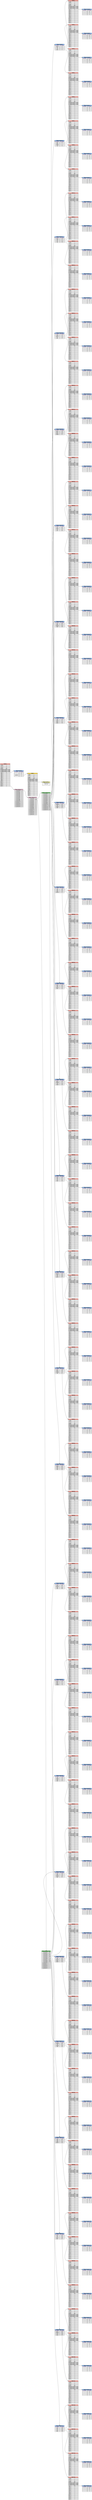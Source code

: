 digraph G {
overlap=false;ranksep=1;graph [
    fontname="Helvetica,Arial,sans-serif"
    rankdir = "LR"
]
node [
    fontname="Helvetica,Arial,sans-serif"
    shape=record
    style=filled
    fillcolor=gray95
]
inodo_0 [
    shape=plain
    label=<<table border='0' cellborder='1' cellspacing='0' cellpadding='0'>
        <tr> <td port='i_e' colspan='2' BGCOLOR='#f1948a'> <b>Inodo 0</b> </td> </tr>
        <tr> <td>i_uid</td><td>1</td> </tr>
        <tr> <td>i_gid</td><td port='ss1'>1</td></tr>
        <tr> <td>i_s</td><td port='ss2'>0</td> </tr>
        <tr> <td>i_type</td><td port='ss2'>0</td> </tr>
        <tr> <td>i_perm</td><td port='ss2'>664</td> </tr>
        <tr> <td>i_atime</td><td port='ss3'>07-09-2023 17:43:08</td> </tr>
        <tr> <td>i_ctime</td><td port='ss3'>07-09-2023 17:43:08</td> </tr>
        <tr> <td>i_ctime</td><td port='ss3'>07-09-2023 17:43:08</td> </tr>
        <tr> <td port='a_u0'>ap1</td><td port='a_s0'>0</td> </tr>
        <tr> <td>ap2</td><td>-1</td> </tr>
        <tr> <td>ap3</td><td>-1</td> </tr>
        <tr> <td>ap4</td><td>-1</td> </tr>
        <tr> <td>ap5</td><td>-1</td> </tr>
        <tr> <td>ap6</td><td>-1</td> </tr>
        <tr> <td>ap7</td><td>-1</td> </tr>
        <tr> <td>ap8</td><td>-1</td> </tr>
        <tr> <td>ap9</td><td>-1</td> </tr>
        <tr> <td>ap10</td><td>-1</td> </tr>
        <tr> <td>ap11</td><td>-1</td> </tr>
        <tr> <td>ap12</td><td>-1</td> </tr>
        <tr> <td>ap13</td><td>-1</td> </tr>
        <tr> <td>ap14</td><td>-1</td> </tr>
        <tr> <td port='a_u2'>ap15</td><td port='a_s2'>2</td> </tr>
    </table>>
]
inodo_1 [
    shape=plain
    label=<<table border='0' cellborder='1' cellspacing='0' cellpadding='0'>
        <tr> <td port='i_e' colspan='2' BGCOLOR='#f4d03f'> <b>Inodo 1</b> </td> </tr>
        <tr> <td>i_uid</td><td>1</td> </tr>
        <tr> <td>i_gid</td><td port='ss1'>1</td></tr>
        <tr> <td>i_s</td><td port='ss2'>27</td> </tr>
        <tr> <td>i_type</td><td port='ss2'>1</td> </tr>
        <tr> <td>i_perm</td><td port='ss2'>436</td> </tr>
        <tr> <td>i_atime</td><td port='ss3'>07-09-2023 17:43:08</td> </tr>
        <tr> <td>i_ctime</td><td port='ss3'>07-09-2023 17:43:08</td> </tr>
        <tr> <td>i_ctime</td><td port='ss3'>07-09-2023 17:43:08</td> </tr>
        <tr> <td port='a_u1'>ap1</td><td port='a_s1'>1</td> </tr>
        <tr> <td>ap2</td><td>-1</td> </tr>
        <tr> <td>ap3</td><td>-1</td> </tr>
        <tr> <td>ap4</td><td>-1</td> </tr>
        <tr> <td>ap5</td><td>-1</td> </tr>
        <tr> <td>ap6</td><td>-1</td> </tr>
        <tr> <td>ap7</td><td>-1</td> </tr>
        <tr> <td>ap8</td><td>-1</td> </tr>
        <tr> <td>ap9</td><td>-1</td> </tr>
        <tr> <td>ap10</td><td>-1</td> </tr>
        <tr> <td>ap11</td><td>-1</td> </tr>
        <tr> <td>ap12</td><td>-1</td> </tr>
        <tr> <td>ap13</td><td>-1</td> </tr>
        <tr> <td>ap14</td><td>-1</td> </tr>
        <tr> <td>ap15</td><td>-1</td> </tr>
    </table>>
]
inodo_2 [
    shape=plain
    label=<<table border='0' cellborder='1' cellspacing='0' cellpadding='0'>
        <tr> <td port='i_e' colspan='2' BGCOLOR='#f1948a'> <b>Inodo 2</b> </td> </tr>
        <tr> <td>i_uid</td><td>1</td> </tr>
        <tr> <td>i_gid</td><td port='ss1'>1</td></tr>
        <tr> <td>i_s</td><td port='ss2'>0</td> </tr>
        <tr> <td>i_type</td><td port='ss2'>0</td> </tr>
        <tr> <td>i_perm</td><td port='ss2'>664</td> </tr>
        <tr> <td>i_atime</td><td port='ss3'>07-09-2023 17:43:08</td> </tr>
        <tr> <td>i_ctime</td><td port='ss3'>07-09-2023 17:43:08</td> </tr>
        <tr> <td>i_ctime</td><td port='ss3'>07-09-2023 17:43:08</td> </tr>
        <tr> <td port='a_u6'>ap1</td><td port='a_s6'>6</td> </tr>
        <tr> <td>ap2</td><td>-1</td> </tr>
        <tr> <td>ap3</td><td>-1</td> </tr>
        <tr> <td>ap4</td><td>-1</td> </tr>
        <tr> <td>ap5</td><td>-1</td> </tr>
        <tr> <td>ap6</td><td>-1</td> </tr>
        <tr> <td>ap7</td><td>-1</td> </tr>
        <tr> <td>ap8</td><td>-1</td> </tr>
        <tr> <td>ap9</td><td>-1</td> </tr>
        <tr> <td>ap10</td><td>-1</td> </tr>
        <tr> <td>ap11</td><td>-1</td> </tr>
        <tr> <td>ap12</td><td>-1</td> </tr>
        <tr> <td>ap13</td><td>-1</td> </tr>
        <tr> <td>ap14</td><td>-1</td> </tr>
        <tr> <td>ap15</td><td>-1</td> </tr>
    </table>>
]
inodo_3 [
    shape=plain
    label=<<table border='0' cellborder='1' cellspacing='0' cellpadding='0'>
        <tr> <td port='i_e' colspan='2' BGCOLOR='#f1948a'> <b>Inodo 3</b> </td> </tr>
        <tr> <td>i_uid</td><td>1</td> </tr>
        <tr> <td>i_gid</td><td port='ss1'>1</td></tr>
        <tr> <td>i_s</td><td port='ss2'>0</td> </tr>
        <tr> <td>i_type</td><td port='ss2'>0</td> </tr>
        <tr> <td>i_perm</td><td port='ss2'>664</td> </tr>
        <tr> <td>i_atime</td><td port='ss3'>07-09-2023 17:43:08</td> </tr>
        <tr> <td>i_ctime</td><td port='ss3'>07-09-2023 17:43:08</td> </tr>
        <tr> <td>i_ctime</td><td port='ss3'>07-09-2023 17:43:08</td> </tr>
        <tr> <td port='a_u7'>ap1</td><td port='a_s7'>7</td> </tr>
        <tr> <td>ap2</td><td>-1</td> </tr>
        <tr> <td>ap3</td><td>-1</td> </tr>
        <tr> <td>ap4</td><td>-1</td> </tr>
        <tr> <td>ap5</td><td>-1</td> </tr>
        <tr> <td>ap6</td><td>-1</td> </tr>
        <tr> <td>ap7</td><td>-1</td> </tr>
        <tr> <td>ap8</td><td>-1</td> </tr>
        <tr> <td>ap9</td><td>-1</td> </tr>
        <tr> <td>ap10</td><td>-1</td> </tr>
        <tr> <td>ap11</td><td>-1</td> </tr>
        <tr> <td>ap12</td><td>-1</td> </tr>
        <tr> <td>ap13</td><td>-1</td> </tr>
        <tr> <td>ap14</td><td>-1</td> </tr>
        <tr> <td>ap15</td><td>-1</td> </tr>
    </table>>
]
inodo_4 [
    shape=plain
    label=<<table border='0' cellborder='1' cellspacing='0' cellpadding='0'>
        <tr> <td port='i_e' colspan='2' BGCOLOR='#f1948a'> <b>Inodo 4</b> </td> </tr>
        <tr> <td>i_uid</td><td>1</td> </tr>
        <tr> <td>i_gid</td><td port='ss1'>1</td></tr>
        <tr> <td>i_s</td><td port='ss2'>0</td> </tr>
        <tr> <td>i_type</td><td port='ss2'>0</td> </tr>
        <tr> <td>i_perm</td><td port='ss2'>664</td> </tr>
        <tr> <td>i_atime</td><td port='ss3'>07-09-2023 17:43:08</td> </tr>
        <tr> <td>i_ctime</td><td port='ss3'>07-09-2023 17:43:08</td> </tr>
        <tr> <td>i_ctime</td><td port='ss3'>07-09-2023 17:43:08</td> </tr>
        <tr> <td port='a_u8'>ap1</td><td port='a_s8'>8</td> </tr>
        <tr> <td>ap2</td><td>-1</td> </tr>
        <tr> <td>ap3</td><td>-1</td> </tr>
        <tr> <td>ap4</td><td>-1</td> </tr>
        <tr> <td>ap5</td><td>-1</td> </tr>
        <tr> <td>ap6</td><td>-1</td> </tr>
        <tr> <td>ap7</td><td>-1</td> </tr>
        <tr> <td>ap8</td><td>-1</td> </tr>
        <tr> <td>ap9</td><td>-1</td> </tr>
        <tr> <td>ap10</td><td>-1</td> </tr>
        <tr> <td>ap11</td><td>-1</td> </tr>
        <tr> <td>ap12</td><td>-1</td> </tr>
        <tr> <td>ap13</td><td>-1</td> </tr>
        <tr> <td>ap14</td><td>-1</td> </tr>
        <tr> <td>ap15</td><td>-1</td> </tr>
    </table>>
]
inodo_5 [
    shape=plain
    label=<<table border='0' cellborder='1' cellspacing='0' cellpadding='0'>
        <tr> <td port='i_e' colspan='2' BGCOLOR='#f1948a'> <b>Inodo 5</b> </td> </tr>
        <tr> <td>i_uid</td><td>1</td> </tr>
        <tr> <td>i_gid</td><td port='ss1'>1</td></tr>
        <tr> <td>i_s</td><td port='ss2'>0</td> </tr>
        <tr> <td>i_type</td><td port='ss2'>0</td> </tr>
        <tr> <td>i_perm</td><td port='ss2'>664</td> </tr>
        <tr> <td>i_atime</td><td port='ss3'>07-09-2023 17:43:08</td> </tr>
        <tr> <td>i_ctime</td><td port='ss3'>07-09-2023 17:43:08</td> </tr>
        <tr> <td>i_ctime</td><td port='ss3'>07-09-2023 17:43:08</td> </tr>
        <tr> <td port='a_u9'>ap1</td><td port='a_s9'>9</td> </tr>
        <tr> <td>ap2</td><td>-1</td> </tr>
        <tr> <td>ap3</td><td>-1</td> </tr>
        <tr> <td>ap4</td><td>-1</td> </tr>
        <tr> <td>ap5</td><td>-1</td> </tr>
        <tr> <td>ap6</td><td>-1</td> </tr>
        <tr> <td>ap7</td><td>-1</td> </tr>
        <tr> <td>ap8</td><td>-1</td> </tr>
        <tr> <td>ap9</td><td>-1</td> </tr>
        <tr> <td>ap10</td><td>-1</td> </tr>
        <tr> <td>ap11</td><td>-1</td> </tr>
        <tr> <td>ap12</td><td>-1</td> </tr>
        <tr> <td>ap13</td><td>-1</td> </tr>
        <tr> <td>ap14</td><td>-1</td> </tr>
        <tr> <td>ap15</td><td>-1</td> </tr>
    </table>>
]
inodo_6 [
    shape=plain
    label=<<table border='0' cellborder='1' cellspacing='0' cellpadding='0'>
        <tr> <td port='i_e' colspan='2' BGCOLOR='#f1948a'> <b>Inodo 6</b> </td> </tr>
        <tr> <td>i_uid</td><td>1</td> </tr>
        <tr> <td>i_gid</td><td port='ss1'>1</td></tr>
        <tr> <td>i_s</td><td port='ss2'>0</td> </tr>
        <tr> <td>i_type</td><td port='ss2'>0</td> </tr>
        <tr> <td>i_perm</td><td port='ss2'>664</td> </tr>
        <tr> <td>i_atime</td><td port='ss3'>07-09-2023 17:43:08</td> </tr>
        <tr> <td>i_ctime</td><td port='ss3'>07-09-2023 17:43:08</td> </tr>
        <tr> <td>i_ctime</td><td port='ss3'>07-09-2023 17:43:08</td> </tr>
        <tr> <td port='a_u11'>ap1</td><td port='a_s11'>11</td> </tr>
        <tr> <td>ap2</td><td>-1</td> </tr>
        <tr> <td>ap3</td><td>-1</td> </tr>
        <tr> <td>ap4</td><td>-1</td> </tr>
        <tr> <td>ap5</td><td>-1</td> </tr>
        <tr> <td>ap6</td><td>-1</td> </tr>
        <tr> <td>ap7</td><td>-1</td> </tr>
        <tr> <td>ap8</td><td>-1</td> </tr>
        <tr> <td>ap9</td><td>-1</td> </tr>
        <tr> <td>ap10</td><td>-1</td> </tr>
        <tr> <td>ap11</td><td>-1</td> </tr>
        <tr> <td>ap12</td><td>-1</td> </tr>
        <tr> <td>ap13</td><td>-1</td> </tr>
        <tr> <td>ap14</td><td>-1</td> </tr>
        <tr> <td>ap15</td><td>-1</td> </tr>
    </table>>
]
inodo_7 [
    shape=plain
    label=<<table border='0' cellborder='1' cellspacing='0' cellpadding='0'>
        <tr> <td port='i_e' colspan='2' BGCOLOR='#f1948a'> <b>Inodo 7</b> </td> </tr>
        <tr> <td>i_uid</td><td>1</td> </tr>
        <tr> <td>i_gid</td><td port='ss1'>1</td></tr>
        <tr> <td>i_s</td><td port='ss2'>0</td> </tr>
        <tr> <td>i_type</td><td port='ss2'>0</td> </tr>
        <tr> <td>i_perm</td><td port='ss2'>664</td> </tr>
        <tr> <td>i_atime</td><td port='ss3'>07-09-2023 17:43:08</td> </tr>
        <tr> <td>i_ctime</td><td port='ss3'>07-09-2023 17:43:08</td> </tr>
        <tr> <td>i_ctime</td><td port='ss3'>07-09-2023 17:43:08</td> </tr>
        <tr> <td port='a_u12'>ap1</td><td port='a_s12'>12</td> </tr>
        <tr> <td>ap2</td><td>-1</td> </tr>
        <tr> <td>ap3</td><td>-1</td> </tr>
        <tr> <td>ap4</td><td>-1</td> </tr>
        <tr> <td>ap5</td><td>-1</td> </tr>
        <tr> <td>ap6</td><td>-1</td> </tr>
        <tr> <td>ap7</td><td>-1</td> </tr>
        <tr> <td>ap8</td><td>-1</td> </tr>
        <tr> <td>ap9</td><td>-1</td> </tr>
        <tr> <td>ap10</td><td>-1</td> </tr>
        <tr> <td>ap11</td><td>-1</td> </tr>
        <tr> <td>ap12</td><td>-1</td> </tr>
        <tr> <td>ap13</td><td>-1</td> </tr>
        <tr> <td>ap14</td><td>-1</td> </tr>
        <tr> <td>ap15</td><td>-1</td> </tr>
    </table>>
]
inodo_8 [
    shape=plain
    label=<<table border='0' cellborder='1' cellspacing='0' cellpadding='0'>
        <tr> <td port='i_e' colspan='2' BGCOLOR='#f1948a'> <b>Inodo 8</b> </td> </tr>
        <tr> <td>i_uid</td><td>1</td> </tr>
        <tr> <td>i_gid</td><td port='ss1'>1</td></tr>
        <tr> <td>i_s</td><td port='ss2'>0</td> </tr>
        <tr> <td>i_type</td><td port='ss2'>0</td> </tr>
        <tr> <td>i_perm</td><td port='ss2'>664</td> </tr>
        <tr> <td>i_atime</td><td port='ss3'>07-09-2023 17:43:08</td> </tr>
        <tr> <td>i_ctime</td><td port='ss3'>07-09-2023 17:43:08</td> </tr>
        <tr> <td>i_ctime</td><td port='ss3'>07-09-2023 17:43:08</td> </tr>
        <tr> <td port='a_u13'>ap1</td><td port='a_s13'>13</td> </tr>
        <tr> <td>ap2</td><td>-1</td> </tr>
        <tr> <td>ap3</td><td>-1</td> </tr>
        <tr> <td>ap4</td><td>-1</td> </tr>
        <tr> <td>ap5</td><td>-1</td> </tr>
        <tr> <td>ap6</td><td>-1</td> </tr>
        <tr> <td>ap7</td><td>-1</td> </tr>
        <tr> <td>ap8</td><td>-1</td> </tr>
        <tr> <td>ap9</td><td>-1</td> </tr>
        <tr> <td>ap10</td><td>-1</td> </tr>
        <tr> <td>ap11</td><td>-1</td> </tr>
        <tr> <td>ap12</td><td>-1</td> </tr>
        <tr> <td>ap13</td><td>-1</td> </tr>
        <tr> <td>ap14</td><td>-1</td> </tr>
        <tr> <td>ap15</td><td>-1</td> </tr>
    </table>>
]
inodo_9 [
    shape=plain
    label=<<table border='0' cellborder='1' cellspacing='0' cellpadding='0'>
        <tr> <td port='i_e' colspan='2' BGCOLOR='#f1948a'> <b>Inodo 9</b> </td> </tr>
        <tr> <td>i_uid</td><td>1</td> </tr>
        <tr> <td>i_gid</td><td port='ss1'>1</td></tr>
        <tr> <td>i_s</td><td port='ss2'>0</td> </tr>
        <tr> <td>i_type</td><td port='ss2'>0</td> </tr>
        <tr> <td>i_perm</td><td port='ss2'>664</td> </tr>
        <tr> <td>i_atime</td><td port='ss3'>07-09-2023 17:43:08</td> </tr>
        <tr> <td>i_ctime</td><td port='ss3'>07-09-2023 17:43:08</td> </tr>
        <tr> <td>i_ctime</td><td port='ss3'>07-09-2023 17:43:08</td> </tr>
        <tr> <td port='a_u14'>ap1</td><td port='a_s14'>14</td> </tr>
        <tr> <td>ap2</td><td>-1</td> </tr>
        <tr> <td>ap3</td><td>-1</td> </tr>
        <tr> <td>ap4</td><td>-1</td> </tr>
        <tr> <td>ap5</td><td>-1</td> </tr>
        <tr> <td>ap6</td><td>-1</td> </tr>
        <tr> <td>ap7</td><td>-1</td> </tr>
        <tr> <td>ap8</td><td>-1</td> </tr>
        <tr> <td>ap9</td><td>-1</td> </tr>
        <tr> <td>ap10</td><td>-1</td> </tr>
        <tr> <td>ap11</td><td>-1</td> </tr>
        <tr> <td>ap12</td><td>-1</td> </tr>
        <tr> <td>ap13</td><td>-1</td> </tr>
        <tr> <td>ap14</td><td>-1</td> </tr>
        <tr> <td>ap15</td><td>-1</td> </tr>
    </table>>
]
inodo_10 [
    shape=plain
    label=<<table border='0' cellborder='1' cellspacing='0' cellpadding='0'>
        <tr> <td port='i_e' colspan='2' BGCOLOR='#f1948a'> <b>Inodo 10</b> </td> </tr>
        <tr> <td>i_uid</td><td>1</td> </tr>
        <tr> <td>i_gid</td><td port='ss1'>1</td></tr>
        <tr> <td>i_s</td><td port='ss2'>0</td> </tr>
        <tr> <td>i_type</td><td port='ss2'>0</td> </tr>
        <tr> <td>i_perm</td><td port='ss2'>664</td> </tr>
        <tr> <td>i_atime</td><td port='ss3'>07-09-2023 17:43:08</td> </tr>
        <tr> <td>i_ctime</td><td port='ss3'>07-09-2023 17:43:08</td> </tr>
        <tr> <td>i_ctime</td><td port='ss3'>07-09-2023 17:43:08</td> </tr>
        <tr> <td port='a_u16'>ap1</td><td port='a_s16'>16</td> </tr>
        <tr> <td>ap2</td><td>-1</td> </tr>
        <tr> <td>ap3</td><td>-1</td> </tr>
        <tr> <td>ap4</td><td>-1</td> </tr>
        <tr> <td>ap5</td><td>-1</td> </tr>
        <tr> <td>ap6</td><td>-1</td> </tr>
        <tr> <td>ap7</td><td>-1</td> </tr>
        <tr> <td>ap8</td><td>-1</td> </tr>
        <tr> <td>ap9</td><td>-1</td> </tr>
        <tr> <td>ap10</td><td>-1</td> </tr>
        <tr> <td>ap11</td><td>-1</td> </tr>
        <tr> <td>ap12</td><td>-1</td> </tr>
        <tr> <td>ap13</td><td>-1</td> </tr>
        <tr> <td>ap14</td><td>-1</td> </tr>
        <tr> <td>ap15</td><td>-1</td> </tr>
    </table>>
]
inodo_11 [
    shape=plain
    label=<<table border='0' cellborder='1' cellspacing='0' cellpadding='0'>
        <tr> <td port='i_e' colspan='2' BGCOLOR='#f1948a'> <b>Inodo 11</b> </td> </tr>
        <tr> <td>i_uid</td><td>1</td> </tr>
        <tr> <td>i_gid</td><td port='ss1'>1</td></tr>
        <tr> <td>i_s</td><td port='ss2'>0</td> </tr>
        <tr> <td>i_type</td><td port='ss2'>0</td> </tr>
        <tr> <td>i_perm</td><td port='ss2'>664</td> </tr>
        <tr> <td>i_atime</td><td port='ss3'>07-09-2023 17:43:08</td> </tr>
        <tr> <td>i_ctime</td><td port='ss3'>07-09-2023 17:43:08</td> </tr>
        <tr> <td>i_ctime</td><td port='ss3'>07-09-2023 17:43:08</td> </tr>
        <tr> <td port='a_u17'>ap1</td><td port='a_s17'>17</td> </tr>
        <tr> <td>ap2</td><td>-1</td> </tr>
        <tr> <td>ap3</td><td>-1</td> </tr>
        <tr> <td>ap4</td><td>-1</td> </tr>
        <tr> <td>ap5</td><td>-1</td> </tr>
        <tr> <td>ap6</td><td>-1</td> </tr>
        <tr> <td>ap7</td><td>-1</td> </tr>
        <tr> <td>ap8</td><td>-1</td> </tr>
        <tr> <td>ap9</td><td>-1</td> </tr>
        <tr> <td>ap10</td><td>-1</td> </tr>
        <tr> <td>ap11</td><td>-1</td> </tr>
        <tr> <td>ap12</td><td>-1</td> </tr>
        <tr> <td>ap13</td><td>-1</td> </tr>
        <tr> <td>ap14</td><td>-1</td> </tr>
        <tr> <td>ap15</td><td>-1</td> </tr>
    </table>>
]
inodo_12 [
    shape=plain
    label=<<table border='0' cellborder='1' cellspacing='0' cellpadding='0'>
        <tr> <td port='i_e' colspan='2' BGCOLOR='#f1948a'> <b>Inodo 12</b> </td> </tr>
        <tr> <td>i_uid</td><td>1</td> </tr>
        <tr> <td>i_gid</td><td port='ss1'>1</td></tr>
        <tr> <td>i_s</td><td port='ss2'>0</td> </tr>
        <tr> <td>i_type</td><td port='ss2'>0</td> </tr>
        <tr> <td>i_perm</td><td port='ss2'>664</td> </tr>
        <tr> <td>i_atime</td><td port='ss3'>07-09-2023 17:43:08</td> </tr>
        <tr> <td>i_ctime</td><td port='ss3'>07-09-2023 17:43:08</td> </tr>
        <tr> <td>i_ctime</td><td port='ss3'>07-09-2023 17:43:08</td> </tr>
        <tr> <td port='a_u18'>ap1</td><td port='a_s18'>18</td> </tr>
        <tr> <td>ap2</td><td>-1</td> </tr>
        <tr> <td>ap3</td><td>-1</td> </tr>
        <tr> <td>ap4</td><td>-1</td> </tr>
        <tr> <td>ap5</td><td>-1</td> </tr>
        <tr> <td>ap6</td><td>-1</td> </tr>
        <tr> <td>ap7</td><td>-1</td> </tr>
        <tr> <td>ap8</td><td>-1</td> </tr>
        <tr> <td>ap9</td><td>-1</td> </tr>
        <tr> <td>ap10</td><td>-1</td> </tr>
        <tr> <td>ap11</td><td>-1</td> </tr>
        <tr> <td>ap12</td><td>-1</td> </tr>
        <tr> <td>ap13</td><td>-1</td> </tr>
        <tr> <td>ap14</td><td>-1</td> </tr>
        <tr> <td>ap15</td><td>-1</td> </tr>
    </table>>
]
inodo_13 [
    shape=plain
    label=<<table border='0' cellborder='1' cellspacing='0' cellpadding='0'>
        <tr> <td port='i_e' colspan='2' BGCOLOR='#f1948a'> <b>Inodo 13</b> </td> </tr>
        <tr> <td>i_uid</td><td>1</td> </tr>
        <tr> <td>i_gid</td><td port='ss1'>1</td></tr>
        <tr> <td>i_s</td><td port='ss2'>0</td> </tr>
        <tr> <td>i_type</td><td port='ss2'>0</td> </tr>
        <tr> <td>i_perm</td><td port='ss2'>664</td> </tr>
        <tr> <td>i_atime</td><td port='ss3'>07-09-2023 17:43:08</td> </tr>
        <tr> <td>i_ctime</td><td port='ss3'>07-09-2023 17:43:08</td> </tr>
        <tr> <td>i_ctime</td><td port='ss3'>07-09-2023 17:43:08</td> </tr>
        <tr> <td port='a_u19'>ap1</td><td port='a_s19'>19</td> </tr>
        <tr> <td>ap2</td><td>-1</td> </tr>
        <tr> <td>ap3</td><td>-1</td> </tr>
        <tr> <td>ap4</td><td>-1</td> </tr>
        <tr> <td>ap5</td><td>-1</td> </tr>
        <tr> <td>ap6</td><td>-1</td> </tr>
        <tr> <td>ap7</td><td>-1</td> </tr>
        <tr> <td>ap8</td><td>-1</td> </tr>
        <tr> <td>ap9</td><td>-1</td> </tr>
        <tr> <td>ap10</td><td>-1</td> </tr>
        <tr> <td>ap11</td><td>-1</td> </tr>
        <tr> <td>ap12</td><td>-1</td> </tr>
        <tr> <td>ap13</td><td>-1</td> </tr>
        <tr> <td>ap14</td><td>-1</td> </tr>
        <tr> <td>ap15</td><td>-1</td> </tr>
    </table>>
]
inodo_14 [
    shape=plain
    label=<<table border='0' cellborder='1' cellspacing='0' cellpadding='0'>
        <tr> <td port='i_e' colspan='2' BGCOLOR='#f1948a'> <b>Inodo 14</b> </td> </tr>
        <tr> <td>i_uid</td><td>1</td> </tr>
        <tr> <td>i_gid</td><td port='ss1'>1</td></tr>
        <tr> <td>i_s</td><td port='ss2'>0</td> </tr>
        <tr> <td>i_type</td><td port='ss2'>0</td> </tr>
        <tr> <td>i_perm</td><td port='ss2'>664</td> </tr>
        <tr> <td>i_atime</td><td port='ss3'>07-09-2023 17:43:08</td> </tr>
        <tr> <td>i_ctime</td><td port='ss3'>07-09-2023 17:43:08</td> </tr>
        <tr> <td>i_ctime</td><td port='ss3'>07-09-2023 17:43:08</td> </tr>
        <tr> <td port='a_u21'>ap1</td><td port='a_s21'>21</td> </tr>
        <tr> <td>ap2</td><td>-1</td> </tr>
        <tr> <td>ap3</td><td>-1</td> </tr>
        <tr> <td>ap4</td><td>-1</td> </tr>
        <tr> <td>ap5</td><td>-1</td> </tr>
        <tr> <td>ap6</td><td>-1</td> </tr>
        <tr> <td>ap7</td><td>-1</td> </tr>
        <tr> <td>ap8</td><td>-1</td> </tr>
        <tr> <td>ap9</td><td>-1</td> </tr>
        <tr> <td>ap10</td><td>-1</td> </tr>
        <tr> <td>ap11</td><td>-1</td> </tr>
        <tr> <td>ap12</td><td>-1</td> </tr>
        <tr> <td>ap13</td><td>-1</td> </tr>
        <tr> <td>ap14</td><td>-1</td> </tr>
        <tr> <td>ap15</td><td>-1</td> </tr>
    </table>>
]
inodo_15 [
    shape=plain
    label=<<table border='0' cellborder='1' cellspacing='0' cellpadding='0'>
        <tr> <td port='i_e' colspan='2' BGCOLOR='#f1948a'> <b>Inodo 15</b> </td> </tr>
        <tr> <td>i_uid</td><td>1</td> </tr>
        <tr> <td>i_gid</td><td port='ss1'>1</td></tr>
        <tr> <td>i_s</td><td port='ss2'>0</td> </tr>
        <tr> <td>i_type</td><td port='ss2'>0</td> </tr>
        <tr> <td>i_perm</td><td port='ss2'>664</td> </tr>
        <tr> <td>i_atime</td><td port='ss3'>07-09-2023 17:43:08</td> </tr>
        <tr> <td>i_ctime</td><td port='ss3'>07-09-2023 17:43:08</td> </tr>
        <tr> <td>i_ctime</td><td port='ss3'>07-09-2023 17:43:08</td> </tr>
        <tr> <td port='a_u22'>ap1</td><td port='a_s22'>22</td> </tr>
        <tr> <td>ap2</td><td>-1</td> </tr>
        <tr> <td>ap3</td><td>-1</td> </tr>
        <tr> <td>ap4</td><td>-1</td> </tr>
        <tr> <td>ap5</td><td>-1</td> </tr>
        <tr> <td>ap6</td><td>-1</td> </tr>
        <tr> <td>ap7</td><td>-1</td> </tr>
        <tr> <td>ap8</td><td>-1</td> </tr>
        <tr> <td>ap9</td><td>-1</td> </tr>
        <tr> <td>ap10</td><td>-1</td> </tr>
        <tr> <td>ap11</td><td>-1</td> </tr>
        <tr> <td>ap12</td><td>-1</td> </tr>
        <tr> <td>ap13</td><td>-1</td> </tr>
        <tr> <td>ap14</td><td>-1</td> </tr>
        <tr> <td>ap15</td><td>-1</td> </tr>
    </table>>
]
inodo_16 [
    shape=plain
    label=<<table border='0' cellborder='1' cellspacing='0' cellpadding='0'>
        <tr> <td port='i_e' colspan='2' BGCOLOR='#f1948a'> <b>Inodo 16</b> </td> </tr>
        <tr> <td>i_uid</td><td>1</td> </tr>
        <tr> <td>i_gid</td><td port='ss1'>1</td></tr>
        <tr> <td>i_s</td><td port='ss2'>0</td> </tr>
        <tr> <td>i_type</td><td port='ss2'>0</td> </tr>
        <tr> <td>i_perm</td><td port='ss2'>664</td> </tr>
        <tr> <td>i_atime</td><td port='ss3'>07-09-2023 17:43:08</td> </tr>
        <tr> <td>i_ctime</td><td port='ss3'>07-09-2023 17:43:08</td> </tr>
        <tr> <td>i_ctime</td><td port='ss3'>07-09-2023 17:43:08</td> </tr>
        <tr> <td port='a_u23'>ap1</td><td port='a_s23'>23</td> </tr>
        <tr> <td>ap2</td><td>-1</td> </tr>
        <tr> <td>ap3</td><td>-1</td> </tr>
        <tr> <td>ap4</td><td>-1</td> </tr>
        <tr> <td>ap5</td><td>-1</td> </tr>
        <tr> <td>ap6</td><td>-1</td> </tr>
        <tr> <td>ap7</td><td>-1</td> </tr>
        <tr> <td>ap8</td><td>-1</td> </tr>
        <tr> <td>ap9</td><td>-1</td> </tr>
        <tr> <td>ap10</td><td>-1</td> </tr>
        <tr> <td>ap11</td><td>-1</td> </tr>
        <tr> <td>ap12</td><td>-1</td> </tr>
        <tr> <td>ap13</td><td>-1</td> </tr>
        <tr> <td>ap14</td><td>-1</td> </tr>
        <tr> <td>ap15</td><td>-1</td> </tr>
    </table>>
]
inodo_17 [
    shape=plain
    label=<<table border='0' cellborder='1' cellspacing='0' cellpadding='0'>
        <tr> <td port='i_e' colspan='2' BGCOLOR='#f1948a'> <b>Inodo 17</b> </td> </tr>
        <tr> <td>i_uid</td><td>1</td> </tr>
        <tr> <td>i_gid</td><td port='ss1'>1</td></tr>
        <tr> <td>i_s</td><td port='ss2'>0</td> </tr>
        <tr> <td>i_type</td><td port='ss2'>0</td> </tr>
        <tr> <td>i_perm</td><td port='ss2'>664</td> </tr>
        <tr> <td>i_atime</td><td port='ss3'>07-09-2023 17:43:08</td> </tr>
        <tr> <td>i_ctime</td><td port='ss3'>07-09-2023 17:43:08</td> </tr>
        <tr> <td>i_ctime</td><td port='ss3'>07-09-2023 17:43:08</td> </tr>
        <tr> <td port='a_u24'>ap1</td><td port='a_s24'>24</td> </tr>
        <tr> <td>ap2</td><td>-1</td> </tr>
        <tr> <td>ap3</td><td>-1</td> </tr>
        <tr> <td>ap4</td><td>-1</td> </tr>
        <tr> <td>ap5</td><td>-1</td> </tr>
        <tr> <td>ap6</td><td>-1</td> </tr>
        <tr> <td>ap7</td><td>-1</td> </tr>
        <tr> <td>ap8</td><td>-1</td> </tr>
        <tr> <td>ap9</td><td>-1</td> </tr>
        <tr> <td>ap10</td><td>-1</td> </tr>
        <tr> <td>ap11</td><td>-1</td> </tr>
        <tr> <td>ap12</td><td>-1</td> </tr>
        <tr> <td>ap13</td><td>-1</td> </tr>
        <tr> <td>ap14</td><td>-1</td> </tr>
        <tr> <td>ap15</td><td>-1</td> </tr>
    </table>>
]
inodo_18 [
    shape=plain
    label=<<table border='0' cellborder='1' cellspacing='0' cellpadding='0'>
        <tr> <td port='i_e' colspan='2' BGCOLOR='#f1948a'> <b>Inodo 18</b> </td> </tr>
        <tr> <td>i_uid</td><td>1</td> </tr>
        <tr> <td>i_gid</td><td port='ss1'>1</td></tr>
        <tr> <td>i_s</td><td port='ss2'>0</td> </tr>
        <tr> <td>i_type</td><td port='ss2'>0</td> </tr>
        <tr> <td>i_perm</td><td port='ss2'>664</td> </tr>
        <tr> <td>i_atime</td><td port='ss3'>07-09-2023 17:43:08</td> </tr>
        <tr> <td>i_ctime</td><td port='ss3'>07-09-2023 17:43:08</td> </tr>
        <tr> <td>i_ctime</td><td port='ss3'>07-09-2023 17:43:08</td> </tr>
        <tr> <td port='a_u26'>ap1</td><td port='a_s26'>26</td> </tr>
        <tr> <td>ap2</td><td>-1</td> </tr>
        <tr> <td>ap3</td><td>-1</td> </tr>
        <tr> <td>ap4</td><td>-1</td> </tr>
        <tr> <td>ap5</td><td>-1</td> </tr>
        <tr> <td>ap6</td><td>-1</td> </tr>
        <tr> <td>ap7</td><td>-1</td> </tr>
        <tr> <td>ap8</td><td>-1</td> </tr>
        <tr> <td>ap9</td><td>-1</td> </tr>
        <tr> <td>ap10</td><td>-1</td> </tr>
        <tr> <td>ap11</td><td>-1</td> </tr>
        <tr> <td>ap12</td><td>-1</td> </tr>
        <tr> <td>ap13</td><td>-1</td> </tr>
        <tr> <td>ap14</td><td>-1</td> </tr>
        <tr> <td>ap15</td><td>-1</td> </tr>
    </table>>
]
inodo_19 [
    shape=plain
    label=<<table border='0' cellborder='1' cellspacing='0' cellpadding='0'>
        <tr> <td port='i_e' colspan='2' BGCOLOR='#f1948a'> <b>Inodo 19</b> </td> </tr>
        <tr> <td>i_uid</td><td>1</td> </tr>
        <tr> <td>i_gid</td><td port='ss1'>1</td></tr>
        <tr> <td>i_s</td><td port='ss2'>0</td> </tr>
        <tr> <td>i_type</td><td port='ss2'>0</td> </tr>
        <tr> <td>i_perm</td><td port='ss2'>664</td> </tr>
        <tr> <td>i_atime</td><td port='ss3'>07-09-2023 17:43:08</td> </tr>
        <tr> <td>i_ctime</td><td port='ss3'>07-09-2023 17:43:08</td> </tr>
        <tr> <td>i_ctime</td><td port='ss3'>07-09-2023 17:43:08</td> </tr>
        <tr> <td port='a_u27'>ap1</td><td port='a_s27'>27</td> </tr>
        <tr> <td>ap2</td><td>-1</td> </tr>
        <tr> <td>ap3</td><td>-1</td> </tr>
        <tr> <td>ap4</td><td>-1</td> </tr>
        <tr> <td>ap5</td><td>-1</td> </tr>
        <tr> <td>ap6</td><td>-1</td> </tr>
        <tr> <td>ap7</td><td>-1</td> </tr>
        <tr> <td>ap8</td><td>-1</td> </tr>
        <tr> <td>ap9</td><td>-1</td> </tr>
        <tr> <td>ap10</td><td>-1</td> </tr>
        <tr> <td>ap11</td><td>-1</td> </tr>
        <tr> <td>ap12</td><td>-1</td> </tr>
        <tr> <td>ap13</td><td>-1</td> </tr>
        <tr> <td>ap14</td><td>-1</td> </tr>
        <tr> <td>ap15</td><td>-1</td> </tr>
    </table>>
]
inodo_20 [
    shape=plain
    label=<<table border='0' cellborder='1' cellspacing='0' cellpadding='0'>
        <tr> <td port='i_e' colspan='2' BGCOLOR='#f1948a'> <b>Inodo 20</b> </td> </tr>
        <tr> <td>i_uid</td><td>1</td> </tr>
        <tr> <td>i_gid</td><td port='ss1'>1</td></tr>
        <tr> <td>i_s</td><td port='ss2'>0</td> </tr>
        <tr> <td>i_type</td><td port='ss2'>0</td> </tr>
        <tr> <td>i_perm</td><td port='ss2'>664</td> </tr>
        <tr> <td>i_atime</td><td port='ss3'>07-09-2023 17:43:08</td> </tr>
        <tr> <td>i_ctime</td><td port='ss3'>07-09-2023 17:43:08</td> </tr>
        <tr> <td>i_ctime</td><td port='ss3'>07-09-2023 17:43:08</td> </tr>
        <tr> <td port='a_u28'>ap1</td><td port='a_s28'>28</td> </tr>
        <tr> <td>ap2</td><td>-1</td> </tr>
        <tr> <td>ap3</td><td>-1</td> </tr>
        <tr> <td>ap4</td><td>-1</td> </tr>
        <tr> <td>ap5</td><td>-1</td> </tr>
        <tr> <td>ap6</td><td>-1</td> </tr>
        <tr> <td>ap7</td><td>-1</td> </tr>
        <tr> <td>ap8</td><td>-1</td> </tr>
        <tr> <td>ap9</td><td>-1</td> </tr>
        <tr> <td>ap10</td><td>-1</td> </tr>
        <tr> <td>ap11</td><td>-1</td> </tr>
        <tr> <td>ap12</td><td>-1</td> </tr>
        <tr> <td>ap13</td><td>-1</td> </tr>
        <tr> <td>ap14</td><td>-1</td> </tr>
        <tr> <td>ap15</td><td>-1</td> </tr>
    </table>>
]
inodo_21 [
    shape=plain
    label=<<table border='0' cellborder='1' cellspacing='0' cellpadding='0'>
        <tr> <td port='i_e' colspan='2' BGCOLOR='#f1948a'> <b>Inodo 21</b> </td> </tr>
        <tr> <td>i_uid</td><td>1</td> </tr>
        <tr> <td>i_gid</td><td port='ss1'>1</td></tr>
        <tr> <td>i_s</td><td port='ss2'>0</td> </tr>
        <tr> <td>i_type</td><td port='ss2'>0</td> </tr>
        <tr> <td>i_perm</td><td port='ss2'>664</td> </tr>
        <tr> <td>i_atime</td><td port='ss3'>07-09-2023 17:43:08</td> </tr>
        <tr> <td>i_ctime</td><td port='ss3'>07-09-2023 17:43:08</td> </tr>
        <tr> <td>i_ctime</td><td port='ss3'>07-09-2023 17:43:08</td> </tr>
        <tr> <td port='a_u29'>ap1</td><td port='a_s29'>29</td> </tr>
        <tr> <td>ap2</td><td>-1</td> </tr>
        <tr> <td>ap3</td><td>-1</td> </tr>
        <tr> <td>ap4</td><td>-1</td> </tr>
        <tr> <td>ap5</td><td>-1</td> </tr>
        <tr> <td>ap6</td><td>-1</td> </tr>
        <tr> <td>ap7</td><td>-1</td> </tr>
        <tr> <td>ap8</td><td>-1</td> </tr>
        <tr> <td>ap9</td><td>-1</td> </tr>
        <tr> <td>ap10</td><td>-1</td> </tr>
        <tr> <td>ap11</td><td>-1</td> </tr>
        <tr> <td>ap12</td><td>-1</td> </tr>
        <tr> <td>ap13</td><td>-1</td> </tr>
        <tr> <td>ap14</td><td>-1</td> </tr>
        <tr> <td>ap15</td><td>-1</td> </tr>
    </table>>
]
inodo_22 [
    shape=plain
    label=<<table border='0' cellborder='1' cellspacing='0' cellpadding='0'>
        <tr> <td port='i_e' colspan='2' BGCOLOR='#f1948a'> <b>Inodo 22</b> </td> </tr>
        <tr> <td>i_uid</td><td>1</td> </tr>
        <tr> <td>i_gid</td><td port='ss1'>1</td></tr>
        <tr> <td>i_s</td><td port='ss2'>0</td> </tr>
        <tr> <td>i_type</td><td port='ss2'>0</td> </tr>
        <tr> <td>i_perm</td><td port='ss2'>664</td> </tr>
        <tr> <td>i_atime</td><td port='ss3'>07-09-2023 17:43:08</td> </tr>
        <tr> <td>i_ctime</td><td port='ss3'>07-09-2023 17:43:08</td> </tr>
        <tr> <td>i_ctime</td><td port='ss3'>07-09-2023 17:43:08</td> </tr>
        <tr> <td port='a_u31'>ap1</td><td port='a_s31'>31</td> </tr>
        <tr> <td>ap2</td><td>-1</td> </tr>
        <tr> <td>ap3</td><td>-1</td> </tr>
        <tr> <td>ap4</td><td>-1</td> </tr>
        <tr> <td>ap5</td><td>-1</td> </tr>
        <tr> <td>ap6</td><td>-1</td> </tr>
        <tr> <td>ap7</td><td>-1</td> </tr>
        <tr> <td>ap8</td><td>-1</td> </tr>
        <tr> <td>ap9</td><td>-1</td> </tr>
        <tr> <td>ap10</td><td>-1</td> </tr>
        <tr> <td>ap11</td><td>-1</td> </tr>
        <tr> <td>ap12</td><td>-1</td> </tr>
        <tr> <td>ap13</td><td>-1</td> </tr>
        <tr> <td>ap14</td><td>-1</td> </tr>
        <tr> <td>ap15</td><td>-1</td> </tr>
    </table>>
]
inodo_23 [
    shape=plain
    label=<<table border='0' cellborder='1' cellspacing='0' cellpadding='0'>
        <tr> <td port='i_e' colspan='2' BGCOLOR='#f1948a'> <b>Inodo 23</b> </td> </tr>
        <tr> <td>i_uid</td><td>1</td> </tr>
        <tr> <td>i_gid</td><td port='ss1'>1</td></tr>
        <tr> <td>i_s</td><td port='ss2'>0</td> </tr>
        <tr> <td>i_type</td><td port='ss2'>0</td> </tr>
        <tr> <td>i_perm</td><td port='ss2'>664</td> </tr>
        <tr> <td>i_atime</td><td port='ss3'>07-09-2023 17:43:08</td> </tr>
        <tr> <td>i_ctime</td><td port='ss3'>07-09-2023 17:43:08</td> </tr>
        <tr> <td>i_ctime</td><td port='ss3'>07-09-2023 17:43:08</td> </tr>
        <tr> <td port='a_u32'>ap1</td><td port='a_s32'>32</td> </tr>
        <tr> <td>ap2</td><td>-1</td> </tr>
        <tr> <td>ap3</td><td>-1</td> </tr>
        <tr> <td>ap4</td><td>-1</td> </tr>
        <tr> <td>ap5</td><td>-1</td> </tr>
        <tr> <td>ap6</td><td>-1</td> </tr>
        <tr> <td>ap7</td><td>-1</td> </tr>
        <tr> <td>ap8</td><td>-1</td> </tr>
        <tr> <td>ap9</td><td>-1</td> </tr>
        <tr> <td>ap10</td><td>-1</td> </tr>
        <tr> <td>ap11</td><td>-1</td> </tr>
        <tr> <td>ap12</td><td>-1</td> </tr>
        <tr> <td>ap13</td><td>-1</td> </tr>
        <tr> <td>ap14</td><td>-1</td> </tr>
        <tr> <td>ap15</td><td>-1</td> </tr>
    </table>>
]
inodo_24 [
    shape=plain
    label=<<table border='0' cellborder='1' cellspacing='0' cellpadding='0'>
        <tr> <td port='i_e' colspan='2' BGCOLOR='#f1948a'> <b>Inodo 24</b> </td> </tr>
        <tr> <td>i_uid</td><td>1</td> </tr>
        <tr> <td>i_gid</td><td port='ss1'>1</td></tr>
        <tr> <td>i_s</td><td port='ss2'>0</td> </tr>
        <tr> <td>i_type</td><td port='ss2'>0</td> </tr>
        <tr> <td>i_perm</td><td port='ss2'>664</td> </tr>
        <tr> <td>i_atime</td><td port='ss3'>07-09-2023 17:43:08</td> </tr>
        <tr> <td>i_ctime</td><td port='ss3'>07-09-2023 17:43:08</td> </tr>
        <tr> <td>i_ctime</td><td port='ss3'>07-09-2023 17:43:08</td> </tr>
        <tr> <td port='a_u33'>ap1</td><td port='a_s33'>33</td> </tr>
        <tr> <td>ap2</td><td>-1</td> </tr>
        <tr> <td>ap3</td><td>-1</td> </tr>
        <tr> <td>ap4</td><td>-1</td> </tr>
        <tr> <td>ap5</td><td>-1</td> </tr>
        <tr> <td>ap6</td><td>-1</td> </tr>
        <tr> <td>ap7</td><td>-1</td> </tr>
        <tr> <td>ap8</td><td>-1</td> </tr>
        <tr> <td>ap9</td><td>-1</td> </tr>
        <tr> <td>ap10</td><td>-1</td> </tr>
        <tr> <td>ap11</td><td>-1</td> </tr>
        <tr> <td>ap12</td><td>-1</td> </tr>
        <tr> <td>ap13</td><td>-1</td> </tr>
        <tr> <td>ap14</td><td>-1</td> </tr>
        <tr> <td>ap15</td><td>-1</td> </tr>
    </table>>
]
inodo_25 [
    shape=plain
    label=<<table border='0' cellborder='1' cellspacing='0' cellpadding='0'>
        <tr> <td port='i_e' colspan='2' BGCOLOR='#f1948a'> <b>Inodo 25</b> </td> </tr>
        <tr> <td>i_uid</td><td>1</td> </tr>
        <tr> <td>i_gid</td><td port='ss1'>1</td></tr>
        <tr> <td>i_s</td><td port='ss2'>0</td> </tr>
        <tr> <td>i_type</td><td port='ss2'>0</td> </tr>
        <tr> <td>i_perm</td><td port='ss2'>664</td> </tr>
        <tr> <td>i_atime</td><td port='ss3'>07-09-2023 17:43:08</td> </tr>
        <tr> <td>i_ctime</td><td port='ss3'>07-09-2023 17:43:08</td> </tr>
        <tr> <td>i_ctime</td><td port='ss3'>07-09-2023 17:43:08</td> </tr>
        <tr> <td port='a_u34'>ap1</td><td port='a_s34'>34</td> </tr>
        <tr> <td>ap2</td><td>-1</td> </tr>
        <tr> <td>ap3</td><td>-1</td> </tr>
        <tr> <td>ap4</td><td>-1</td> </tr>
        <tr> <td>ap5</td><td>-1</td> </tr>
        <tr> <td>ap6</td><td>-1</td> </tr>
        <tr> <td>ap7</td><td>-1</td> </tr>
        <tr> <td>ap8</td><td>-1</td> </tr>
        <tr> <td>ap9</td><td>-1</td> </tr>
        <tr> <td>ap10</td><td>-1</td> </tr>
        <tr> <td>ap11</td><td>-1</td> </tr>
        <tr> <td>ap12</td><td>-1</td> </tr>
        <tr> <td>ap13</td><td>-1</td> </tr>
        <tr> <td>ap14</td><td>-1</td> </tr>
        <tr> <td>ap15</td><td>-1</td> </tr>
    </table>>
]
inodo_26 [
    shape=plain
    label=<<table border='0' cellborder='1' cellspacing='0' cellpadding='0'>
        <tr> <td port='i_e' colspan='2' BGCOLOR='#f1948a'> <b>Inodo 26</b> </td> </tr>
        <tr> <td>i_uid</td><td>1</td> </tr>
        <tr> <td>i_gid</td><td port='ss1'>1</td></tr>
        <tr> <td>i_s</td><td port='ss2'>0</td> </tr>
        <tr> <td>i_type</td><td port='ss2'>0</td> </tr>
        <tr> <td>i_perm</td><td port='ss2'>664</td> </tr>
        <tr> <td>i_atime</td><td port='ss3'>07-09-2023 17:43:08</td> </tr>
        <tr> <td>i_ctime</td><td port='ss3'>07-09-2023 17:43:08</td> </tr>
        <tr> <td>i_ctime</td><td port='ss3'>07-09-2023 17:43:08</td> </tr>
        <tr> <td port='a_u36'>ap1</td><td port='a_s36'>36</td> </tr>
        <tr> <td>ap2</td><td>-1</td> </tr>
        <tr> <td>ap3</td><td>-1</td> </tr>
        <tr> <td>ap4</td><td>-1</td> </tr>
        <tr> <td>ap5</td><td>-1</td> </tr>
        <tr> <td>ap6</td><td>-1</td> </tr>
        <tr> <td>ap7</td><td>-1</td> </tr>
        <tr> <td>ap8</td><td>-1</td> </tr>
        <tr> <td>ap9</td><td>-1</td> </tr>
        <tr> <td>ap10</td><td>-1</td> </tr>
        <tr> <td>ap11</td><td>-1</td> </tr>
        <tr> <td>ap12</td><td>-1</td> </tr>
        <tr> <td>ap13</td><td>-1</td> </tr>
        <tr> <td>ap14</td><td>-1</td> </tr>
        <tr> <td>ap15</td><td>-1</td> </tr>
    </table>>
]
inodo_27 [
    shape=plain
    label=<<table border='0' cellborder='1' cellspacing='0' cellpadding='0'>
        <tr> <td port='i_e' colspan='2' BGCOLOR='#f1948a'> <b>Inodo 27</b> </td> </tr>
        <tr> <td>i_uid</td><td>1</td> </tr>
        <tr> <td>i_gid</td><td port='ss1'>1</td></tr>
        <tr> <td>i_s</td><td port='ss2'>0</td> </tr>
        <tr> <td>i_type</td><td port='ss2'>0</td> </tr>
        <tr> <td>i_perm</td><td port='ss2'>664</td> </tr>
        <tr> <td>i_atime</td><td port='ss3'>07-09-2023 17:43:08</td> </tr>
        <tr> <td>i_ctime</td><td port='ss3'>07-09-2023 17:43:08</td> </tr>
        <tr> <td>i_ctime</td><td port='ss3'>07-09-2023 17:43:08</td> </tr>
        <tr> <td port='a_u37'>ap1</td><td port='a_s37'>37</td> </tr>
        <tr> <td>ap2</td><td>-1</td> </tr>
        <tr> <td>ap3</td><td>-1</td> </tr>
        <tr> <td>ap4</td><td>-1</td> </tr>
        <tr> <td>ap5</td><td>-1</td> </tr>
        <tr> <td>ap6</td><td>-1</td> </tr>
        <tr> <td>ap7</td><td>-1</td> </tr>
        <tr> <td>ap8</td><td>-1</td> </tr>
        <tr> <td>ap9</td><td>-1</td> </tr>
        <tr> <td>ap10</td><td>-1</td> </tr>
        <tr> <td>ap11</td><td>-1</td> </tr>
        <tr> <td>ap12</td><td>-1</td> </tr>
        <tr> <td>ap13</td><td>-1</td> </tr>
        <tr> <td>ap14</td><td>-1</td> </tr>
        <tr> <td>ap15</td><td>-1</td> </tr>
    </table>>
]
inodo_28 [
    shape=plain
    label=<<table border='0' cellborder='1' cellspacing='0' cellpadding='0'>
        <tr> <td port='i_e' colspan='2' BGCOLOR='#f1948a'> <b>Inodo 28</b> </td> </tr>
        <tr> <td>i_uid</td><td>1</td> </tr>
        <tr> <td>i_gid</td><td port='ss1'>1</td></tr>
        <tr> <td>i_s</td><td port='ss2'>0</td> </tr>
        <tr> <td>i_type</td><td port='ss2'>0</td> </tr>
        <tr> <td>i_perm</td><td port='ss2'>664</td> </tr>
        <tr> <td>i_atime</td><td port='ss3'>07-09-2023 17:43:08</td> </tr>
        <tr> <td>i_ctime</td><td port='ss3'>07-09-2023 17:43:08</td> </tr>
        <tr> <td>i_ctime</td><td port='ss3'>07-09-2023 17:43:08</td> </tr>
        <tr> <td port='a_u38'>ap1</td><td port='a_s38'>38</td> </tr>
        <tr> <td>ap2</td><td>-1</td> </tr>
        <tr> <td>ap3</td><td>-1</td> </tr>
        <tr> <td>ap4</td><td>-1</td> </tr>
        <tr> <td>ap5</td><td>-1</td> </tr>
        <tr> <td>ap6</td><td>-1</td> </tr>
        <tr> <td>ap7</td><td>-1</td> </tr>
        <tr> <td>ap8</td><td>-1</td> </tr>
        <tr> <td>ap9</td><td>-1</td> </tr>
        <tr> <td>ap10</td><td>-1</td> </tr>
        <tr> <td>ap11</td><td>-1</td> </tr>
        <tr> <td>ap12</td><td>-1</td> </tr>
        <tr> <td>ap13</td><td>-1</td> </tr>
        <tr> <td>ap14</td><td>-1</td> </tr>
        <tr> <td>ap15</td><td>-1</td> </tr>
    </table>>
]
inodo_29 [
    shape=plain
    label=<<table border='0' cellborder='1' cellspacing='0' cellpadding='0'>
        <tr> <td port='i_e' colspan='2' BGCOLOR='#f1948a'> <b>Inodo 29</b> </td> </tr>
        <tr> <td>i_uid</td><td>1</td> </tr>
        <tr> <td>i_gid</td><td port='ss1'>1</td></tr>
        <tr> <td>i_s</td><td port='ss2'>0</td> </tr>
        <tr> <td>i_type</td><td port='ss2'>0</td> </tr>
        <tr> <td>i_perm</td><td port='ss2'>664</td> </tr>
        <tr> <td>i_atime</td><td port='ss3'>07-09-2023 17:43:08</td> </tr>
        <tr> <td>i_ctime</td><td port='ss3'>07-09-2023 17:43:08</td> </tr>
        <tr> <td>i_ctime</td><td port='ss3'>07-09-2023 17:43:08</td> </tr>
        <tr> <td port='a_u39'>ap1</td><td port='a_s39'>39</td> </tr>
        <tr> <td>ap2</td><td>-1</td> </tr>
        <tr> <td>ap3</td><td>-1</td> </tr>
        <tr> <td>ap4</td><td>-1</td> </tr>
        <tr> <td>ap5</td><td>-1</td> </tr>
        <tr> <td>ap6</td><td>-1</td> </tr>
        <tr> <td>ap7</td><td>-1</td> </tr>
        <tr> <td>ap8</td><td>-1</td> </tr>
        <tr> <td>ap9</td><td>-1</td> </tr>
        <tr> <td>ap10</td><td>-1</td> </tr>
        <tr> <td>ap11</td><td>-1</td> </tr>
        <tr> <td>ap12</td><td>-1</td> </tr>
        <tr> <td>ap13</td><td>-1</td> </tr>
        <tr> <td>ap14</td><td>-1</td> </tr>
        <tr> <td>ap15</td><td>-1</td> </tr>
    </table>>
]
inodo_30 [
    shape=plain
    label=<<table border='0' cellborder='1' cellspacing='0' cellpadding='0'>
        <tr> <td port='i_e' colspan='2' BGCOLOR='#f1948a'> <b>Inodo 30</b> </td> </tr>
        <tr> <td>i_uid</td><td>1</td> </tr>
        <tr> <td>i_gid</td><td port='ss1'>1</td></tr>
        <tr> <td>i_s</td><td port='ss2'>0</td> </tr>
        <tr> <td>i_type</td><td port='ss2'>0</td> </tr>
        <tr> <td>i_perm</td><td port='ss2'>664</td> </tr>
        <tr> <td>i_atime</td><td port='ss3'>07-09-2023 17:43:08</td> </tr>
        <tr> <td>i_ctime</td><td port='ss3'>07-09-2023 17:43:08</td> </tr>
        <tr> <td>i_ctime</td><td port='ss3'>07-09-2023 17:43:08</td> </tr>
        <tr> <td port='a_u41'>ap1</td><td port='a_s41'>41</td> </tr>
        <tr> <td>ap2</td><td>-1</td> </tr>
        <tr> <td>ap3</td><td>-1</td> </tr>
        <tr> <td>ap4</td><td>-1</td> </tr>
        <tr> <td>ap5</td><td>-1</td> </tr>
        <tr> <td>ap6</td><td>-1</td> </tr>
        <tr> <td>ap7</td><td>-1</td> </tr>
        <tr> <td>ap8</td><td>-1</td> </tr>
        <tr> <td>ap9</td><td>-1</td> </tr>
        <tr> <td>ap10</td><td>-1</td> </tr>
        <tr> <td>ap11</td><td>-1</td> </tr>
        <tr> <td>ap12</td><td>-1</td> </tr>
        <tr> <td>ap13</td><td>-1</td> </tr>
        <tr> <td>ap14</td><td>-1</td> </tr>
        <tr> <td>ap15</td><td>-1</td> </tr>
    </table>>
]
inodo_31 [
    shape=plain
    label=<<table border='0' cellborder='1' cellspacing='0' cellpadding='0'>
        <tr> <td port='i_e' colspan='2' BGCOLOR='#f1948a'> <b>Inodo 31</b> </td> </tr>
        <tr> <td>i_uid</td><td>1</td> </tr>
        <tr> <td>i_gid</td><td port='ss1'>1</td></tr>
        <tr> <td>i_s</td><td port='ss2'>0</td> </tr>
        <tr> <td>i_type</td><td port='ss2'>0</td> </tr>
        <tr> <td>i_perm</td><td port='ss2'>664</td> </tr>
        <tr> <td>i_atime</td><td port='ss3'>07-09-2023 17:43:08</td> </tr>
        <tr> <td>i_ctime</td><td port='ss3'>07-09-2023 17:43:08</td> </tr>
        <tr> <td>i_ctime</td><td port='ss3'>07-09-2023 17:43:08</td> </tr>
        <tr> <td port='a_u42'>ap1</td><td port='a_s42'>42</td> </tr>
        <tr> <td>ap2</td><td>-1</td> </tr>
        <tr> <td>ap3</td><td>-1</td> </tr>
        <tr> <td>ap4</td><td>-1</td> </tr>
        <tr> <td>ap5</td><td>-1</td> </tr>
        <tr> <td>ap6</td><td>-1</td> </tr>
        <tr> <td>ap7</td><td>-1</td> </tr>
        <tr> <td>ap8</td><td>-1</td> </tr>
        <tr> <td>ap9</td><td>-1</td> </tr>
        <tr> <td>ap10</td><td>-1</td> </tr>
        <tr> <td>ap11</td><td>-1</td> </tr>
        <tr> <td>ap12</td><td>-1</td> </tr>
        <tr> <td>ap13</td><td>-1</td> </tr>
        <tr> <td>ap14</td><td>-1</td> </tr>
        <tr> <td>ap15</td><td>-1</td> </tr>
    </table>>
]
inodo_32 [
    shape=plain
    label=<<table border='0' cellborder='1' cellspacing='0' cellpadding='0'>
        <tr> <td port='i_e' colspan='2' BGCOLOR='#f1948a'> <b>Inodo 32</b> </td> </tr>
        <tr> <td>i_uid</td><td>1</td> </tr>
        <tr> <td>i_gid</td><td port='ss1'>1</td></tr>
        <tr> <td>i_s</td><td port='ss2'>0</td> </tr>
        <tr> <td>i_type</td><td port='ss2'>0</td> </tr>
        <tr> <td>i_perm</td><td port='ss2'>664</td> </tr>
        <tr> <td>i_atime</td><td port='ss3'>07-09-2023 17:43:08</td> </tr>
        <tr> <td>i_ctime</td><td port='ss3'>07-09-2023 17:43:08</td> </tr>
        <tr> <td>i_ctime</td><td port='ss3'>07-09-2023 17:43:08</td> </tr>
        <tr> <td port='a_u43'>ap1</td><td port='a_s43'>43</td> </tr>
        <tr> <td>ap2</td><td>-1</td> </tr>
        <tr> <td>ap3</td><td>-1</td> </tr>
        <tr> <td>ap4</td><td>-1</td> </tr>
        <tr> <td>ap5</td><td>-1</td> </tr>
        <tr> <td>ap6</td><td>-1</td> </tr>
        <tr> <td>ap7</td><td>-1</td> </tr>
        <tr> <td>ap8</td><td>-1</td> </tr>
        <tr> <td>ap9</td><td>-1</td> </tr>
        <tr> <td>ap10</td><td>-1</td> </tr>
        <tr> <td>ap11</td><td>-1</td> </tr>
        <tr> <td>ap12</td><td>-1</td> </tr>
        <tr> <td>ap13</td><td>-1</td> </tr>
        <tr> <td>ap14</td><td>-1</td> </tr>
        <tr> <td>ap15</td><td>-1</td> </tr>
    </table>>
]
inodo_33 [
    shape=plain
    label=<<table border='0' cellborder='1' cellspacing='0' cellpadding='0'>
        <tr> <td port='i_e' colspan='2' BGCOLOR='#f1948a'> <b>Inodo 33</b> </td> </tr>
        <tr> <td>i_uid</td><td>1</td> </tr>
        <tr> <td>i_gid</td><td port='ss1'>1</td></tr>
        <tr> <td>i_s</td><td port='ss2'>0</td> </tr>
        <tr> <td>i_type</td><td port='ss2'>0</td> </tr>
        <tr> <td>i_perm</td><td port='ss2'>664</td> </tr>
        <tr> <td>i_atime</td><td port='ss3'>07-09-2023 17:43:08</td> </tr>
        <tr> <td>i_ctime</td><td port='ss3'>07-09-2023 17:43:08</td> </tr>
        <tr> <td>i_ctime</td><td port='ss3'>07-09-2023 17:43:08</td> </tr>
        <tr> <td port='a_u44'>ap1</td><td port='a_s44'>44</td> </tr>
        <tr> <td>ap2</td><td>-1</td> </tr>
        <tr> <td>ap3</td><td>-1</td> </tr>
        <tr> <td>ap4</td><td>-1</td> </tr>
        <tr> <td>ap5</td><td>-1</td> </tr>
        <tr> <td>ap6</td><td>-1</td> </tr>
        <tr> <td>ap7</td><td>-1</td> </tr>
        <tr> <td>ap8</td><td>-1</td> </tr>
        <tr> <td>ap9</td><td>-1</td> </tr>
        <tr> <td>ap10</td><td>-1</td> </tr>
        <tr> <td>ap11</td><td>-1</td> </tr>
        <tr> <td>ap12</td><td>-1</td> </tr>
        <tr> <td>ap13</td><td>-1</td> </tr>
        <tr> <td>ap14</td><td>-1</td> </tr>
        <tr> <td>ap15</td><td>-1</td> </tr>
    </table>>
]
inodo_34 [
    shape=plain
    label=<<table border='0' cellborder='1' cellspacing='0' cellpadding='0'>
        <tr> <td port='i_e' colspan='2' BGCOLOR='#f1948a'> <b>Inodo 34</b> </td> </tr>
        <tr> <td>i_uid</td><td>1</td> </tr>
        <tr> <td>i_gid</td><td port='ss1'>1</td></tr>
        <tr> <td>i_s</td><td port='ss2'>0</td> </tr>
        <tr> <td>i_type</td><td port='ss2'>0</td> </tr>
        <tr> <td>i_perm</td><td port='ss2'>664</td> </tr>
        <tr> <td>i_atime</td><td port='ss3'>07-09-2023 17:43:08</td> </tr>
        <tr> <td>i_ctime</td><td port='ss3'>07-09-2023 17:43:08</td> </tr>
        <tr> <td>i_ctime</td><td port='ss3'>07-09-2023 17:43:08</td> </tr>
        <tr> <td port='a_u46'>ap1</td><td port='a_s46'>46</td> </tr>
        <tr> <td>ap2</td><td>-1</td> </tr>
        <tr> <td>ap3</td><td>-1</td> </tr>
        <tr> <td>ap4</td><td>-1</td> </tr>
        <tr> <td>ap5</td><td>-1</td> </tr>
        <tr> <td>ap6</td><td>-1</td> </tr>
        <tr> <td>ap7</td><td>-1</td> </tr>
        <tr> <td>ap8</td><td>-1</td> </tr>
        <tr> <td>ap9</td><td>-1</td> </tr>
        <tr> <td>ap10</td><td>-1</td> </tr>
        <tr> <td>ap11</td><td>-1</td> </tr>
        <tr> <td>ap12</td><td>-1</td> </tr>
        <tr> <td>ap13</td><td>-1</td> </tr>
        <tr> <td>ap14</td><td>-1</td> </tr>
        <tr> <td>ap15</td><td>-1</td> </tr>
    </table>>
]
inodo_35 [
    shape=plain
    label=<<table border='0' cellborder='1' cellspacing='0' cellpadding='0'>
        <tr> <td port='i_e' colspan='2' BGCOLOR='#f1948a'> <b>Inodo 35</b> </td> </tr>
        <tr> <td>i_uid</td><td>1</td> </tr>
        <tr> <td>i_gid</td><td port='ss1'>1</td></tr>
        <tr> <td>i_s</td><td port='ss2'>0</td> </tr>
        <tr> <td>i_type</td><td port='ss2'>0</td> </tr>
        <tr> <td>i_perm</td><td port='ss2'>664</td> </tr>
        <tr> <td>i_atime</td><td port='ss3'>07-09-2023 17:43:08</td> </tr>
        <tr> <td>i_ctime</td><td port='ss3'>07-09-2023 17:43:08</td> </tr>
        <tr> <td>i_ctime</td><td port='ss3'>07-09-2023 17:43:08</td> </tr>
        <tr> <td port='a_u47'>ap1</td><td port='a_s47'>47</td> </tr>
        <tr> <td>ap2</td><td>-1</td> </tr>
        <tr> <td>ap3</td><td>-1</td> </tr>
        <tr> <td>ap4</td><td>-1</td> </tr>
        <tr> <td>ap5</td><td>-1</td> </tr>
        <tr> <td>ap6</td><td>-1</td> </tr>
        <tr> <td>ap7</td><td>-1</td> </tr>
        <tr> <td>ap8</td><td>-1</td> </tr>
        <tr> <td>ap9</td><td>-1</td> </tr>
        <tr> <td>ap10</td><td>-1</td> </tr>
        <tr> <td>ap11</td><td>-1</td> </tr>
        <tr> <td>ap12</td><td>-1</td> </tr>
        <tr> <td>ap13</td><td>-1</td> </tr>
        <tr> <td>ap14</td><td>-1</td> </tr>
        <tr> <td>ap15</td><td>-1</td> </tr>
    </table>>
]
inodo_36 [
    shape=plain
    label=<<table border='0' cellborder='1' cellspacing='0' cellpadding='0'>
        <tr> <td port='i_e' colspan='2' BGCOLOR='#f1948a'> <b>Inodo 36</b> </td> </tr>
        <tr> <td>i_uid</td><td>1</td> </tr>
        <tr> <td>i_gid</td><td port='ss1'>1</td></tr>
        <tr> <td>i_s</td><td port='ss2'>0</td> </tr>
        <tr> <td>i_type</td><td port='ss2'>0</td> </tr>
        <tr> <td>i_perm</td><td port='ss2'>664</td> </tr>
        <tr> <td>i_atime</td><td port='ss3'>07-09-2023 17:43:08</td> </tr>
        <tr> <td>i_ctime</td><td port='ss3'>07-09-2023 17:43:08</td> </tr>
        <tr> <td>i_ctime</td><td port='ss3'>07-09-2023 17:43:08</td> </tr>
        <tr> <td port='a_u48'>ap1</td><td port='a_s48'>48</td> </tr>
        <tr> <td>ap2</td><td>-1</td> </tr>
        <tr> <td>ap3</td><td>-1</td> </tr>
        <tr> <td>ap4</td><td>-1</td> </tr>
        <tr> <td>ap5</td><td>-1</td> </tr>
        <tr> <td>ap6</td><td>-1</td> </tr>
        <tr> <td>ap7</td><td>-1</td> </tr>
        <tr> <td>ap8</td><td>-1</td> </tr>
        <tr> <td>ap9</td><td>-1</td> </tr>
        <tr> <td>ap10</td><td>-1</td> </tr>
        <tr> <td>ap11</td><td>-1</td> </tr>
        <tr> <td>ap12</td><td>-1</td> </tr>
        <tr> <td>ap13</td><td>-1</td> </tr>
        <tr> <td>ap14</td><td>-1</td> </tr>
        <tr> <td>ap15</td><td>-1</td> </tr>
    </table>>
]
inodo_37 [
    shape=plain
    label=<<table border='0' cellborder='1' cellspacing='0' cellpadding='0'>
        <tr> <td port='i_e' colspan='2' BGCOLOR='#f1948a'> <b>Inodo 37</b> </td> </tr>
        <tr> <td>i_uid</td><td>1</td> </tr>
        <tr> <td>i_gid</td><td port='ss1'>1</td></tr>
        <tr> <td>i_s</td><td port='ss2'>0</td> </tr>
        <tr> <td>i_type</td><td port='ss2'>0</td> </tr>
        <tr> <td>i_perm</td><td port='ss2'>664</td> </tr>
        <tr> <td>i_atime</td><td port='ss3'>07-09-2023 17:43:08</td> </tr>
        <tr> <td>i_ctime</td><td port='ss3'>07-09-2023 17:43:08</td> </tr>
        <tr> <td>i_ctime</td><td port='ss3'>07-09-2023 17:43:08</td> </tr>
        <tr> <td port='a_u49'>ap1</td><td port='a_s49'>49</td> </tr>
        <tr> <td>ap2</td><td>-1</td> </tr>
        <tr> <td>ap3</td><td>-1</td> </tr>
        <tr> <td>ap4</td><td>-1</td> </tr>
        <tr> <td>ap5</td><td>-1</td> </tr>
        <tr> <td>ap6</td><td>-1</td> </tr>
        <tr> <td>ap7</td><td>-1</td> </tr>
        <tr> <td>ap8</td><td>-1</td> </tr>
        <tr> <td>ap9</td><td>-1</td> </tr>
        <tr> <td>ap10</td><td>-1</td> </tr>
        <tr> <td>ap11</td><td>-1</td> </tr>
        <tr> <td>ap12</td><td>-1</td> </tr>
        <tr> <td>ap13</td><td>-1</td> </tr>
        <tr> <td>ap14</td><td>-1</td> </tr>
        <tr> <td>ap15</td><td>-1</td> </tr>
    </table>>
]
inodo_38 [
    shape=plain
    label=<<table border='0' cellborder='1' cellspacing='0' cellpadding='0'>
        <tr> <td port='i_e' colspan='2' BGCOLOR='#f1948a'> <b>Inodo 38</b> </td> </tr>
        <tr> <td>i_uid</td><td>1</td> </tr>
        <tr> <td>i_gid</td><td port='ss1'>1</td></tr>
        <tr> <td>i_s</td><td port='ss2'>0</td> </tr>
        <tr> <td>i_type</td><td port='ss2'>0</td> </tr>
        <tr> <td>i_perm</td><td port='ss2'>664</td> </tr>
        <tr> <td>i_atime</td><td port='ss3'>07-09-2023 17:43:08</td> </tr>
        <tr> <td>i_ctime</td><td port='ss3'>07-09-2023 17:43:08</td> </tr>
        <tr> <td>i_ctime</td><td port='ss3'>07-09-2023 17:43:08</td> </tr>
        <tr> <td port='a_u51'>ap1</td><td port='a_s51'>51</td> </tr>
        <tr> <td>ap2</td><td>-1</td> </tr>
        <tr> <td>ap3</td><td>-1</td> </tr>
        <tr> <td>ap4</td><td>-1</td> </tr>
        <tr> <td>ap5</td><td>-1</td> </tr>
        <tr> <td>ap6</td><td>-1</td> </tr>
        <tr> <td>ap7</td><td>-1</td> </tr>
        <tr> <td>ap8</td><td>-1</td> </tr>
        <tr> <td>ap9</td><td>-1</td> </tr>
        <tr> <td>ap10</td><td>-1</td> </tr>
        <tr> <td>ap11</td><td>-1</td> </tr>
        <tr> <td>ap12</td><td>-1</td> </tr>
        <tr> <td>ap13</td><td>-1</td> </tr>
        <tr> <td>ap14</td><td>-1</td> </tr>
        <tr> <td>ap15</td><td>-1</td> </tr>
    </table>>
]
inodo_39 [
    shape=plain
    label=<<table border='0' cellborder='1' cellspacing='0' cellpadding='0'>
        <tr> <td port='i_e' colspan='2' BGCOLOR='#f1948a'> <b>Inodo 39</b> </td> </tr>
        <tr> <td>i_uid</td><td>1</td> </tr>
        <tr> <td>i_gid</td><td port='ss1'>1</td></tr>
        <tr> <td>i_s</td><td port='ss2'>0</td> </tr>
        <tr> <td>i_type</td><td port='ss2'>0</td> </tr>
        <tr> <td>i_perm</td><td port='ss2'>664</td> </tr>
        <tr> <td>i_atime</td><td port='ss3'>07-09-2023 17:43:08</td> </tr>
        <tr> <td>i_ctime</td><td port='ss3'>07-09-2023 17:43:08</td> </tr>
        <tr> <td>i_ctime</td><td port='ss3'>07-09-2023 17:43:08</td> </tr>
        <tr> <td port='a_u52'>ap1</td><td port='a_s52'>52</td> </tr>
        <tr> <td>ap2</td><td>-1</td> </tr>
        <tr> <td>ap3</td><td>-1</td> </tr>
        <tr> <td>ap4</td><td>-1</td> </tr>
        <tr> <td>ap5</td><td>-1</td> </tr>
        <tr> <td>ap6</td><td>-1</td> </tr>
        <tr> <td>ap7</td><td>-1</td> </tr>
        <tr> <td>ap8</td><td>-1</td> </tr>
        <tr> <td>ap9</td><td>-1</td> </tr>
        <tr> <td>ap10</td><td>-1</td> </tr>
        <tr> <td>ap11</td><td>-1</td> </tr>
        <tr> <td>ap12</td><td>-1</td> </tr>
        <tr> <td>ap13</td><td>-1</td> </tr>
        <tr> <td>ap14</td><td>-1</td> </tr>
        <tr> <td>ap15</td><td>-1</td> </tr>
    </table>>
]
inodo_40 [
    shape=plain
    label=<<table border='0' cellborder='1' cellspacing='0' cellpadding='0'>
        <tr> <td port='i_e' colspan='2' BGCOLOR='#f1948a'> <b>Inodo 40</b> </td> </tr>
        <tr> <td>i_uid</td><td>1</td> </tr>
        <tr> <td>i_gid</td><td port='ss1'>1</td></tr>
        <tr> <td>i_s</td><td port='ss2'>0</td> </tr>
        <tr> <td>i_type</td><td port='ss2'>0</td> </tr>
        <tr> <td>i_perm</td><td port='ss2'>664</td> </tr>
        <tr> <td>i_atime</td><td port='ss3'>07-09-2023 17:43:08</td> </tr>
        <tr> <td>i_ctime</td><td port='ss3'>07-09-2023 17:43:08</td> </tr>
        <tr> <td>i_ctime</td><td port='ss3'>07-09-2023 17:43:08</td> </tr>
        <tr> <td port='a_u53'>ap1</td><td port='a_s53'>53</td> </tr>
        <tr> <td>ap2</td><td>-1</td> </tr>
        <tr> <td>ap3</td><td>-1</td> </tr>
        <tr> <td>ap4</td><td>-1</td> </tr>
        <tr> <td>ap5</td><td>-1</td> </tr>
        <tr> <td>ap6</td><td>-1</td> </tr>
        <tr> <td>ap7</td><td>-1</td> </tr>
        <tr> <td>ap8</td><td>-1</td> </tr>
        <tr> <td>ap9</td><td>-1</td> </tr>
        <tr> <td>ap10</td><td>-1</td> </tr>
        <tr> <td>ap11</td><td>-1</td> </tr>
        <tr> <td>ap12</td><td>-1</td> </tr>
        <tr> <td>ap13</td><td>-1</td> </tr>
        <tr> <td>ap14</td><td>-1</td> </tr>
        <tr> <td>ap15</td><td>-1</td> </tr>
    </table>>
]
inodo_41 [
    shape=plain
    label=<<table border='0' cellborder='1' cellspacing='0' cellpadding='0'>
        <tr> <td port='i_e' colspan='2' BGCOLOR='#f1948a'> <b>Inodo 41</b> </td> </tr>
        <tr> <td>i_uid</td><td>1</td> </tr>
        <tr> <td>i_gid</td><td port='ss1'>1</td></tr>
        <tr> <td>i_s</td><td port='ss2'>0</td> </tr>
        <tr> <td>i_type</td><td port='ss2'>0</td> </tr>
        <tr> <td>i_perm</td><td port='ss2'>664</td> </tr>
        <tr> <td>i_atime</td><td port='ss3'>07-09-2023 17:43:08</td> </tr>
        <tr> <td>i_ctime</td><td port='ss3'>07-09-2023 17:43:08</td> </tr>
        <tr> <td>i_ctime</td><td port='ss3'>07-09-2023 17:43:08</td> </tr>
        <tr> <td port='a_u54'>ap1</td><td port='a_s54'>54</td> </tr>
        <tr> <td>ap2</td><td>-1</td> </tr>
        <tr> <td>ap3</td><td>-1</td> </tr>
        <tr> <td>ap4</td><td>-1</td> </tr>
        <tr> <td>ap5</td><td>-1</td> </tr>
        <tr> <td>ap6</td><td>-1</td> </tr>
        <tr> <td>ap7</td><td>-1</td> </tr>
        <tr> <td>ap8</td><td>-1</td> </tr>
        <tr> <td>ap9</td><td>-1</td> </tr>
        <tr> <td>ap10</td><td>-1</td> </tr>
        <tr> <td>ap11</td><td>-1</td> </tr>
        <tr> <td>ap12</td><td>-1</td> </tr>
        <tr> <td>ap13</td><td>-1</td> </tr>
        <tr> <td>ap14</td><td>-1</td> </tr>
        <tr> <td>ap15</td><td>-1</td> </tr>
    </table>>
]
inodo_42 [
    shape=plain
    label=<<table border='0' cellborder='1' cellspacing='0' cellpadding='0'>
        <tr> <td port='i_e' colspan='2' BGCOLOR='#f1948a'> <b>Inodo 42</b> </td> </tr>
        <tr> <td>i_uid</td><td>1</td> </tr>
        <tr> <td>i_gid</td><td port='ss1'>1</td></tr>
        <tr> <td>i_s</td><td port='ss2'>0</td> </tr>
        <tr> <td>i_type</td><td port='ss2'>0</td> </tr>
        <tr> <td>i_perm</td><td port='ss2'>664</td> </tr>
        <tr> <td>i_atime</td><td port='ss3'>07-09-2023 17:43:08</td> </tr>
        <tr> <td>i_ctime</td><td port='ss3'>07-09-2023 17:43:08</td> </tr>
        <tr> <td>i_ctime</td><td port='ss3'>07-09-2023 17:43:08</td> </tr>
        <tr> <td port='a_u56'>ap1</td><td port='a_s56'>56</td> </tr>
        <tr> <td>ap2</td><td>-1</td> </tr>
        <tr> <td>ap3</td><td>-1</td> </tr>
        <tr> <td>ap4</td><td>-1</td> </tr>
        <tr> <td>ap5</td><td>-1</td> </tr>
        <tr> <td>ap6</td><td>-1</td> </tr>
        <tr> <td>ap7</td><td>-1</td> </tr>
        <tr> <td>ap8</td><td>-1</td> </tr>
        <tr> <td>ap9</td><td>-1</td> </tr>
        <tr> <td>ap10</td><td>-1</td> </tr>
        <tr> <td>ap11</td><td>-1</td> </tr>
        <tr> <td>ap12</td><td>-1</td> </tr>
        <tr> <td>ap13</td><td>-1</td> </tr>
        <tr> <td>ap14</td><td>-1</td> </tr>
        <tr> <td>ap15</td><td>-1</td> </tr>
    </table>>
]
inodo_43 [
    shape=plain
    label=<<table border='0' cellborder='1' cellspacing='0' cellpadding='0'>
        <tr> <td port='i_e' colspan='2' BGCOLOR='#f1948a'> <b>Inodo 43</b> </td> </tr>
        <tr> <td>i_uid</td><td>1</td> </tr>
        <tr> <td>i_gid</td><td port='ss1'>1</td></tr>
        <tr> <td>i_s</td><td port='ss2'>0</td> </tr>
        <tr> <td>i_type</td><td port='ss2'>0</td> </tr>
        <tr> <td>i_perm</td><td port='ss2'>664</td> </tr>
        <tr> <td>i_atime</td><td port='ss3'>07-09-2023 17:43:08</td> </tr>
        <tr> <td>i_ctime</td><td port='ss3'>07-09-2023 17:43:08</td> </tr>
        <tr> <td>i_ctime</td><td port='ss3'>07-09-2023 17:43:08</td> </tr>
        <tr> <td port='a_u57'>ap1</td><td port='a_s57'>57</td> </tr>
        <tr> <td>ap2</td><td>-1</td> </tr>
        <tr> <td>ap3</td><td>-1</td> </tr>
        <tr> <td>ap4</td><td>-1</td> </tr>
        <tr> <td>ap5</td><td>-1</td> </tr>
        <tr> <td>ap6</td><td>-1</td> </tr>
        <tr> <td>ap7</td><td>-1</td> </tr>
        <tr> <td>ap8</td><td>-1</td> </tr>
        <tr> <td>ap9</td><td>-1</td> </tr>
        <tr> <td>ap10</td><td>-1</td> </tr>
        <tr> <td>ap11</td><td>-1</td> </tr>
        <tr> <td>ap12</td><td>-1</td> </tr>
        <tr> <td>ap13</td><td>-1</td> </tr>
        <tr> <td>ap14</td><td>-1</td> </tr>
        <tr> <td>ap15</td><td>-1</td> </tr>
    </table>>
]
inodo_44 [
    shape=plain
    label=<<table border='0' cellborder='1' cellspacing='0' cellpadding='0'>
        <tr> <td port='i_e' colspan='2' BGCOLOR='#f1948a'> <b>Inodo 44</b> </td> </tr>
        <tr> <td>i_uid</td><td>1</td> </tr>
        <tr> <td>i_gid</td><td port='ss1'>1</td></tr>
        <tr> <td>i_s</td><td port='ss2'>0</td> </tr>
        <tr> <td>i_type</td><td port='ss2'>0</td> </tr>
        <tr> <td>i_perm</td><td port='ss2'>664</td> </tr>
        <tr> <td>i_atime</td><td port='ss3'>07-09-2023 17:43:08</td> </tr>
        <tr> <td>i_ctime</td><td port='ss3'>07-09-2023 17:43:08</td> </tr>
        <tr> <td>i_ctime</td><td port='ss3'>07-09-2023 17:43:08</td> </tr>
        <tr> <td port='a_u58'>ap1</td><td port='a_s58'>58</td> </tr>
        <tr> <td>ap2</td><td>-1</td> </tr>
        <tr> <td>ap3</td><td>-1</td> </tr>
        <tr> <td>ap4</td><td>-1</td> </tr>
        <tr> <td>ap5</td><td>-1</td> </tr>
        <tr> <td>ap6</td><td>-1</td> </tr>
        <tr> <td>ap7</td><td>-1</td> </tr>
        <tr> <td>ap8</td><td>-1</td> </tr>
        <tr> <td>ap9</td><td>-1</td> </tr>
        <tr> <td>ap10</td><td>-1</td> </tr>
        <tr> <td>ap11</td><td>-1</td> </tr>
        <tr> <td>ap12</td><td>-1</td> </tr>
        <tr> <td>ap13</td><td>-1</td> </tr>
        <tr> <td>ap14</td><td>-1</td> </tr>
        <tr> <td>ap15</td><td>-1</td> </tr>
    </table>>
]
inodo_45 [
    shape=plain
    label=<<table border='0' cellborder='1' cellspacing='0' cellpadding='0'>
        <tr> <td port='i_e' colspan='2' BGCOLOR='#f1948a'> <b>Inodo 45</b> </td> </tr>
        <tr> <td>i_uid</td><td>1</td> </tr>
        <tr> <td>i_gid</td><td port='ss1'>1</td></tr>
        <tr> <td>i_s</td><td port='ss2'>0</td> </tr>
        <tr> <td>i_type</td><td port='ss2'>0</td> </tr>
        <tr> <td>i_perm</td><td port='ss2'>664</td> </tr>
        <tr> <td>i_atime</td><td port='ss3'>07-09-2023 17:43:08</td> </tr>
        <tr> <td>i_ctime</td><td port='ss3'>07-09-2023 17:43:08</td> </tr>
        <tr> <td>i_ctime</td><td port='ss3'>07-09-2023 17:43:08</td> </tr>
        <tr> <td port='a_u59'>ap1</td><td port='a_s59'>59</td> </tr>
        <tr> <td>ap2</td><td>-1</td> </tr>
        <tr> <td>ap3</td><td>-1</td> </tr>
        <tr> <td>ap4</td><td>-1</td> </tr>
        <tr> <td>ap5</td><td>-1</td> </tr>
        <tr> <td>ap6</td><td>-1</td> </tr>
        <tr> <td>ap7</td><td>-1</td> </tr>
        <tr> <td>ap8</td><td>-1</td> </tr>
        <tr> <td>ap9</td><td>-1</td> </tr>
        <tr> <td>ap10</td><td>-1</td> </tr>
        <tr> <td>ap11</td><td>-1</td> </tr>
        <tr> <td>ap12</td><td>-1</td> </tr>
        <tr> <td>ap13</td><td>-1</td> </tr>
        <tr> <td>ap14</td><td>-1</td> </tr>
        <tr> <td>ap15</td><td>-1</td> </tr>
    </table>>
]
inodo_46 [
    shape=plain
    label=<<table border='0' cellborder='1' cellspacing='0' cellpadding='0'>
        <tr> <td port='i_e' colspan='2' BGCOLOR='#f1948a'> <b>Inodo 46</b> </td> </tr>
        <tr> <td>i_uid</td><td>1</td> </tr>
        <tr> <td>i_gid</td><td port='ss1'>1</td></tr>
        <tr> <td>i_s</td><td port='ss2'>0</td> </tr>
        <tr> <td>i_type</td><td port='ss2'>0</td> </tr>
        <tr> <td>i_perm</td><td port='ss2'>664</td> </tr>
        <tr> <td>i_atime</td><td port='ss3'>07-09-2023 17:43:08</td> </tr>
        <tr> <td>i_ctime</td><td port='ss3'>07-09-2023 17:43:08</td> </tr>
        <tr> <td>i_ctime</td><td port='ss3'>07-09-2023 17:43:08</td> </tr>
        <tr> <td port='a_u61'>ap1</td><td port='a_s61'>61</td> </tr>
        <tr> <td>ap2</td><td>-1</td> </tr>
        <tr> <td>ap3</td><td>-1</td> </tr>
        <tr> <td>ap4</td><td>-1</td> </tr>
        <tr> <td>ap5</td><td>-1</td> </tr>
        <tr> <td>ap6</td><td>-1</td> </tr>
        <tr> <td>ap7</td><td>-1</td> </tr>
        <tr> <td>ap8</td><td>-1</td> </tr>
        <tr> <td>ap9</td><td>-1</td> </tr>
        <tr> <td>ap10</td><td>-1</td> </tr>
        <tr> <td>ap11</td><td>-1</td> </tr>
        <tr> <td>ap12</td><td>-1</td> </tr>
        <tr> <td>ap13</td><td>-1</td> </tr>
        <tr> <td>ap14</td><td>-1</td> </tr>
        <tr> <td>ap15</td><td>-1</td> </tr>
    </table>>
]
inodo_47 [
    shape=plain
    label=<<table border='0' cellborder='1' cellspacing='0' cellpadding='0'>
        <tr> <td port='i_e' colspan='2' BGCOLOR='#f1948a'> <b>Inodo 47</b> </td> </tr>
        <tr> <td>i_uid</td><td>1</td> </tr>
        <tr> <td>i_gid</td><td port='ss1'>1</td></tr>
        <tr> <td>i_s</td><td port='ss2'>0</td> </tr>
        <tr> <td>i_type</td><td port='ss2'>0</td> </tr>
        <tr> <td>i_perm</td><td port='ss2'>664</td> </tr>
        <tr> <td>i_atime</td><td port='ss3'>07-09-2023 17:43:08</td> </tr>
        <tr> <td>i_ctime</td><td port='ss3'>07-09-2023 17:43:08</td> </tr>
        <tr> <td>i_ctime</td><td port='ss3'>07-09-2023 17:43:08</td> </tr>
        <tr> <td port='a_u62'>ap1</td><td port='a_s62'>62</td> </tr>
        <tr> <td>ap2</td><td>-1</td> </tr>
        <tr> <td>ap3</td><td>-1</td> </tr>
        <tr> <td>ap4</td><td>-1</td> </tr>
        <tr> <td>ap5</td><td>-1</td> </tr>
        <tr> <td>ap6</td><td>-1</td> </tr>
        <tr> <td>ap7</td><td>-1</td> </tr>
        <tr> <td>ap8</td><td>-1</td> </tr>
        <tr> <td>ap9</td><td>-1</td> </tr>
        <tr> <td>ap10</td><td>-1</td> </tr>
        <tr> <td>ap11</td><td>-1</td> </tr>
        <tr> <td>ap12</td><td>-1</td> </tr>
        <tr> <td>ap13</td><td>-1</td> </tr>
        <tr> <td>ap14</td><td>-1</td> </tr>
        <tr> <td>ap15</td><td>-1</td> </tr>
    </table>>
]
inodo_48 [
    shape=plain
    label=<<table border='0' cellborder='1' cellspacing='0' cellpadding='0'>
        <tr> <td port='i_e' colspan='2' BGCOLOR='#f1948a'> <b>Inodo 48</b> </td> </tr>
        <tr> <td>i_uid</td><td>1</td> </tr>
        <tr> <td>i_gid</td><td port='ss1'>1</td></tr>
        <tr> <td>i_s</td><td port='ss2'>0</td> </tr>
        <tr> <td>i_type</td><td port='ss2'>0</td> </tr>
        <tr> <td>i_perm</td><td port='ss2'>664</td> </tr>
        <tr> <td>i_atime</td><td port='ss3'>07-09-2023 17:43:08</td> </tr>
        <tr> <td>i_ctime</td><td port='ss3'>07-09-2023 17:43:08</td> </tr>
        <tr> <td>i_ctime</td><td port='ss3'>07-09-2023 17:43:08</td> </tr>
        <tr> <td port='a_u63'>ap1</td><td port='a_s63'>63</td> </tr>
        <tr> <td>ap2</td><td>-1</td> </tr>
        <tr> <td>ap3</td><td>-1</td> </tr>
        <tr> <td>ap4</td><td>-1</td> </tr>
        <tr> <td>ap5</td><td>-1</td> </tr>
        <tr> <td>ap6</td><td>-1</td> </tr>
        <tr> <td>ap7</td><td>-1</td> </tr>
        <tr> <td>ap8</td><td>-1</td> </tr>
        <tr> <td>ap9</td><td>-1</td> </tr>
        <tr> <td>ap10</td><td>-1</td> </tr>
        <tr> <td>ap11</td><td>-1</td> </tr>
        <tr> <td>ap12</td><td>-1</td> </tr>
        <tr> <td>ap13</td><td>-1</td> </tr>
        <tr> <td>ap14</td><td>-1</td> </tr>
        <tr> <td>ap15</td><td>-1</td> </tr>
    </table>>
]
inodo_49 [
    shape=plain
    label=<<table border='0' cellborder='1' cellspacing='0' cellpadding='0'>
        <tr> <td port='i_e' colspan='2' BGCOLOR='#f1948a'> <b>Inodo 49</b> </td> </tr>
        <tr> <td>i_uid</td><td>1</td> </tr>
        <tr> <td>i_gid</td><td port='ss1'>1</td></tr>
        <tr> <td>i_s</td><td port='ss2'>0</td> </tr>
        <tr> <td>i_type</td><td port='ss2'>0</td> </tr>
        <tr> <td>i_perm</td><td port='ss2'>664</td> </tr>
        <tr> <td>i_atime</td><td port='ss3'>07-09-2023 17:43:08</td> </tr>
        <tr> <td>i_ctime</td><td port='ss3'>07-09-2023 17:43:08</td> </tr>
        <tr> <td>i_ctime</td><td port='ss3'>07-09-2023 17:43:08</td> </tr>
        <tr> <td port='a_u64'>ap1</td><td port='a_s64'>64</td> </tr>
        <tr> <td>ap2</td><td>-1</td> </tr>
        <tr> <td>ap3</td><td>-1</td> </tr>
        <tr> <td>ap4</td><td>-1</td> </tr>
        <tr> <td>ap5</td><td>-1</td> </tr>
        <tr> <td>ap6</td><td>-1</td> </tr>
        <tr> <td>ap7</td><td>-1</td> </tr>
        <tr> <td>ap8</td><td>-1</td> </tr>
        <tr> <td>ap9</td><td>-1</td> </tr>
        <tr> <td>ap10</td><td>-1</td> </tr>
        <tr> <td>ap11</td><td>-1</td> </tr>
        <tr> <td>ap12</td><td>-1</td> </tr>
        <tr> <td>ap13</td><td>-1</td> </tr>
        <tr> <td>ap14</td><td>-1</td> </tr>
        <tr> <td>ap15</td><td>-1</td> </tr>
    </table>>
]
inodo_50 [
    shape=plain
    label=<<table border='0' cellborder='1' cellspacing='0' cellpadding='0'>
        <tr> <td port='i_e' colspan='2' BGCOLOR='#f1948a'> <b>Inodo 50</b> </td> </tr>
        <tr> <td>i_uid</td><td>1</td> </tr>
        <tr> <td>i_gid</td><td port='ss1'>1</td></tr>
        <tr> <td>i_s</td><td port='ss2'>0</td> </tr>
        <tr> <td>i_type</td><td port='ss2'>0</td> </tr>
        <tr> <td>i_perm</td><td port='ss2'>664</td> </tr>
        <tr> <td>i_atime</td><td port='ss3'>07-09-2023 17:43:08</td> </tr>
        <tr> <td>i_ctime</td><td port='ss3'>07-09-2023 17:43:08</td> </tr>
        <tr> <td>i_ctime</td><td port='ss3'>07-09-2023 17:43:08</td> </tr>
        <tr> <td port='a_u66'>ap1</td><td port='a_s66'>66</td> </tr>
        <tr> <td>ap2</td><td>-1</td> </tr>
        <tr> <td>ap3</td><td>-1</td> </tr>
        <tr> <td>ap4</td><td>-1</td> </tr>
        <tr> <td>ap5</td><td>-1</td> </tr>
        <tr> <td>ap6</td><td>-1</td> </tr>
        <tr> <td>ap7</td><td>-1</td> </tr>
        <tr> <td>ap8</td><td>-1</td> </tr>
        <tr> <td>ap9</td><td>-1</td> </tr>
        <tr> <td>ap10</td><td>-1</td> </tr>
        <tr> <td>ap11</td><td>-1</td> </tr>
        <tr> <td>ap12</td><td>-1</td> </tr>
        <tr> <td>ap13</td><td>-1</td> </tr>
        <tr> <td>ap14</td><td>-1</td> </tr>
        <tr> <td>ap15</td><td>-1</td> </tr>
    </table>>
]
inodo_51 [
    shape=plain
    label=<<table border='0' cellborder='1' cellspacing='0' cellpadding='0'>
        <tr> <td port='i_e' colspan='2' BGCOLOR='#f1948a'> <b>Inodo 51</b> </td> </tr>
        <tr> <td>i_uid</td><td>1</td> </tr>
        <tr> <td>i_gid</td><td port='ss1'>1</td></tr>
        <tr> <td>i_s</td><td port='ss2'>0</td> </tr>
        <tr> <td>i_type</td><td port='ss2'>0</td> </tr>
        <tr> <td>i_perm</td><td port='ss2'>664</td> </tr>
        <tr> <td>i_atime</td><td port='ss3'>07-09-2023 17:43:08</td> </tr>
        <tr> <td>i_ctime</td><td port='ss3'>07-09-2023 17:43:08</td> </tr>
        <tr> <td>i_ctime</td><td port='ss3'>07-09-2023 17:43:08</td> </tr>
        <tr> <td port='a_u67'>ap1</td><td port='a_s67'>67</td> </tr>
        <tr> <td>ap2</td><td>-1</td> </tr>
        <tr> <td>ap3</td><td>-1</td> </tr>
        <tr> <td>ap4</td><td>-1</td> </tr>
        <tr> <td>ap5</td><td>-1</td> </tr>
        <tr> <td>ap6</td><td>-1</td> </tr>
        <tr> <td>ap7</td><td>-1</td> </tr>
        <tr> <td>ap8</td><td>-1</td> </tr>
        <tr> <td>ap9</td><td>-1</td> </tr>
        <tr> <td>ap10</td><td>-1</td> </tr>
        <tr> <td>ap11</td><td>-1</td> </tr>
        <tr> <td>ap12</td><td>-1</td> </tr>
        <tr> <td>ap13</td><td>-1</td> </tr>
        <tr> <td>ap14</td><td>-1</td> </tr>
        <tr> <td>ap15</td><td>-1</td> </tr>
    </table>>
]
inodo_52 [
    shape=plain
    label=<<table border='0' cellborder='1' cellspacing='0' cellpadding='0'>
        <tr> <td port='i_e' colspan='2' BGCOLOR='#f1948a'> <b>Inodo 52</b> </td> </tr>
        <tr> <td>i_uid</td><td>1</td> </tr>
        <tr> <td>i_gid</td><td port='ss1'>1</td></tr>
        <tr> <td>i_s</td><td port='ss2'>0</td> </tr>
        <tr> <td>i_type</td><td port='ss2'>0</td> </tr>
        <tr> <td>i_perm</td><td port='ss2'>664</td> </tr>
        <tr> <td>i_atime</td><td port='ss3'>07-09-2023 17:43:08</td> </tr>
        <tr> <td>i_ctime</td><td port='ss3'>07-09-2023 17:43:08</td> </tr>
        <tr> <td>i_ctime</td><td port='ss3'>07-09-2023 17:43:08</td> </tr>
        <tr> <td port='a_u68'>ap1</td><td port='a_s68'>68</td> </tr>
        <tr> <td>ap2</td><td>-1</td> </tr>
        <tr> <td>ap3</td><td>-1</td> </tr>
        <tr> <td>ap4</td><td>-1</td> </tr>
        <tr> <td>ap5</td><td>-1</td> </tr>
        <tr> <td>ap6</td><td>-1</td> </tr>
        <tr> <td>ap7</td><td>-1</td> </tr>
        <tr> <td>ap8</td><td>-1</td> </tr>
        <tr> <td>ap9</td><td>-1</td> </tr>
        <tr> <td>ap10</td><td>-1</td> </tr>
        <tr> <td>ap11</td><td>-1</td> </tr>
        <tr> <td>ap12</td><td>-1</td> </tr>
        <tr> <td>ap13</td><td>-1</td> </tr>
        <tr> <td>ap14</td><td>-1</td> </tr>
        <tr> <td>ap15</td><td>-1</td> </tr>
    </table>>
]
inodo_53 [
    shape=plain
    label=<<table border='0' cellborder='1' cellspacing='0' cellpadding='0'>
        <tr> <td port='i_e' colspan='2' BGCOLOR='#f1948a'> <b>Inodo 53</b> </td> </tr>
        <tr> <td>i_uid</td><td>1</td> </tr>
        <tr> <td>i_gid</td><td port='ss1'>1</td></tr>
        <tr> <td>i_s</td><td port='ss2'>0</td> </tr>
        <tr> <td>i_type</td><td port='ss2'>0</td> </tr>
        <tr> <td>i_perm</td><td port='ss2'>664</td> </tr>
        <tr> <td>i_atime</td><td port='ss3'>07-09-2023 17:43:08</td> </tr>
        <tr> <td>i_ctime</td><td port='ss3'>07-09-2023 17:43:08</td> </tr>
        <tr> <td>i_ctime</td><td port='ss3'>07-09-2023 17:43:08</td> </tr>
        <tr> <td port='a_u69'>ap1</td><td port='a_s69'>69</td> </tr>
        <tr> <td>ap2</td><td>-1</td> </tr>
        <tr> <td>ap3</td><td>-1</td> </tr>
        <tr> <td>ap4</td><td>-1</td> </tr>
        <tr> <td>ap5</td><td>-1</td> </tr>
        <tr> <td>ap6</td><td>-1</td> </tr>
        <tr> <td>ap7</td><td>-1</td> </tr>
        <tr> <td>ap8</td><td>-1</td> </tr>
        <tr> <td>ap9</td><td>-1</td> </tr>
        <tr> <td>ap10</td><td>-1</td> </tr>
        <tr> <td>ap11</td><td>-1</td> </tr>
        <tr> <td>ap12</td><td>-1</td> </tr>
        <tr> <td>ap13</td><td>-1</td> </tr>
        <tr> <td>ap14</td><td>-1</td> </tr>
        <tr> <td>ap15</td><td>-1</td> </tr>
    </table>>
]
inodo_54 [
    shape=plain
    label=<<table border='0' cellborder='1' cellspacing='0' cellpadding='0'>
        <tr> <td port='i_e' colspan='2' BGCOLOR='#f1948a'> <b>Inodo 54</b> </td> </tr>
        <tr> <td>i_uid</td><td>1</td> </tr>
        <tr> <td>i_gid</td><td port='ss1'>1</td></tr>
        <tr> <td>i_s</td><td port='ss2'>0</td> </tr>
        <tr> <td>i_type</td><td port='ss2'>0</td> </tr>
        <tr> <td>i_perm</td><td port='ss2'>664</td> </tr>
        <tr> <td>i_atime</td><td port='ss3'>07-09-2023 17:43:08</td> </tr>
        <tr> <td>i_ctime</td><td port='ss3'>07-09-2023 17:43:08</td> </tr>
        <tr> <td>i_ctime</td><td port='ss3'>07-09-2023 17:43:08</td> </tr>
        <tr> <td port='a_u71'>ap1</td><td port='a_s71'>71</td> </tr>
        <tr> <td>ap2</td><td>-1</td> </tr>
        <tr> <td>ap3</td><td>-1</td> </tr>
        <tr> <td>ap4</td><td>-1</td> </tr>
        <tr> <td>ap5</td><td>-1</td> </tr>
        <tr> <td>ap6</td><td>-1</td> </tr>
        <tr> <td>ap7</td><td>-1</td> </tr>
        <tr> <td>ap8</td><td>-1</td> </tr>
        <tr> <td>ap9</td><td>-1</td> </tr>
        <tr> <td>ap10</td><td>-1</td> </tr>
        <tr> <td>ap11</td><td>-1</td> </tr>
        <tr> <td>ap12</td><td>-1</td> </tr>
        <tr> <td>ap13</td><td>-1</td> </tr>
        <tr> <td>ap14</td><td>-1</td> </tr>
        <tr> <td>ap15</td><td>-1</td> </tr>
    </table>>
]
inodo_55 [
    shape=plain
    label=<<table border='0' cellborder='1' cellspacing='0' cellpadding='0'>
        <tr> <td port='i_e' colspan='2' BGCOLOR='#f1948a'> <b>Inodo 55</b> </td> </tr>
        <tr> <td>i_uid</td><td>1</td> </tr>
        <tr> <td>i_gid</td><td port='ss1'>1</td></tr>
        <tr> <td>i_s</td><td port='ss2'>0</td> </tr>
        <tr> <td>i_type</td><td port='ss2'>0</td> </tr>
        <tr> <td>i_perm</td><td port='ss2'>664</td> </tr>
        <tr> <td>i_atime</td><td port='ss3'>07-09-2023 17:43:08</td> </tr>
        <tr> <td>i_ctime</td><td port='ss3'>07-09-2023 17:43:08</td> </tr>
        <tr> <td>i_ctime</td><td port='ss3'>07-09-2023 17:43:08</td> </tr>
        <tr> <td port='a_u72'>ap1</td><td port='a_s72'>72</td> </tr>
        <tr> <td>ap2</td><td>-1</td> </tr>
        <tr> <td>ap3</td><td>-1</td> </tr>
        <tr> <td>ap4</td><td>-1</td> </tr>
        <tr> <td>ap5</td><td>-1</td> </tr>
        <tr> <td>ap6</td><td>-1</td> </tr>
        <tr> <td>ap7</td><td>-1</td> </tr>
        <tr> <td>ap8</td><td>-1</td> </tr>
        <tr> <td>ap9</td><td>-1</td> </tr>
        <tr> <td>ap10</td><td>-1</td> </tr>
        <tr> <td>ap11</td><td>-1</td> </tr>
        <tr> <td>ap12</td><td>-1</td> </tr>
        <tr> <td>ap13</td><td>-1</td> </tr>
        <tr> <td>ap14</td><td>-1</td> </tr>
        <tr> <td>ap15</td><td>-1</td> </tr>
    </table>>
]
inodo_56 [
    shape=plain
    label=<<table border='0' cellborder='1' cellspacing='0' cellpadding='0'>
        <tr> <td port='i_e' colspan='2' BGCOLOR='#f1948a'> <b>Inodo 56</b> </td> </tr>
        <tr> <td>i_uid</td><td>1</td> </tr>
        <tr> <td>i_gid</td><td port='ss1'>1</td></tr>
        <tr> <td>i_s</td><td port='ss2'>0</td> </tr>
        <tr> <td>i_type</td><td port='ss2'>0</td> </tr>
        <tr> <td>i_perm</td><td port='ss2'>664</td> </tr>
        <tr> <td>i_atime</td><td port='ss3'>07-09-2023 17:43:08</td> </tr>
        <tr> <td>i_ctime</td><td port='ss3'>07-09-2023 17:43:08</td> </tr>
        <tr> <td>i_ctime</td><td port='ss3'>07-09-2023 17:43:08</td> </tr>
        <tr> <td port='a_u73'>ap1</td><td port='a_s73'>73</td> </tr>
        <tr> <td>ap2</td><td>-1</td> </tr>
        <tr> <td>ap3</td><td>-1</td> </tr>
        <tr> <td>ap4</td><td>-1</td> </tr>
        <tr> <td>ap5</td><td>-1</td> </tr>
        <tr> <td>ap6</td><td>-1</td> </tr>
        <tr> <td>ap7</td><td>-1</td> </tr>
        <tr> <td>ap8</td><td>-1</td> </tr>
        <tr> <td>ap9</td><td>-1</td> </tr>
        <tr> <td>ap10</td><td>-1</td> </tr>
        <tr> <td>ap11</td><td>-1</td> </tr>
        <tr> <td>ap12</td><td>-1</td> </tr>
        <tr> <td>ap13</td><td>-1</td> </tr>
        <tr> <td>ap14</td><td>-1</td> </tr>
        <tr> <td>ap15</td><td>-1</td> </tr>
    </table>>
]
inodo_57 [
    shape=plain
    label=<<table border='0' cellborder='1' cellspacing='0' cellpadding='0'>
        <tr> <td port='i_e' colspan='2' BGCOLOR='#f1948a'> <b>Inodo 57</b> </td> </tr>
        <tr> <td>i_uid</td><td>1</td> </tr>
        <tr> <td>i_gid</td><td port='ss1'>1</td></tr>
        <tr> <td>i_s</td><td port='ss2'>0</td> </tr>
        <tr> <td>i_type</td><td port='ss2'>0</td> </tr>
        <tr> <td>i_perm</td><td port='ss2'>664</td> </tr>
        <tr> <td>i_atime</td><td port='ss3'>07-09-2023 17:43:08</td> </tr>
        <tr> <td>i_ctime</td><td port='ss3'>07-09-2023 17:43:08</td> </tr>
        <tr> <td>i_ctime</td><td port='ss3'>07-09-2023 17:43:08</td> </tr>
        <tr> <td port='a_u74'>ap1</td><td port='a_s74'>74</td> </tr>
        <tr> <td>ap2</td><td>-1</td> </tr>
        <tr> <td>ap3</td><td>-1</td> </tr>
        <tr> <td>ap4</td><td>-1</td> </tr>
        <tr> <td>ap5</td><td>-1</td> </tr>
        <tr> <td>ap6</td><td>-1</td> </tr>
        <tr> <td>ap7</td><td>-1</td> </tr>
        <tr> <td>ap8</td><td>-1</td> </tr>
        <tr> <td>ap9</td><td>-1</td> </tr>
        <tr> <td>ap10</td><td>-1</td> </tr>
        <tr> <td>ap11</td><td>-1</td> </tr>
        <tr> <td>ap12</td><td>-1</td> </tr>
        <tr> <td>ap13</td><td>-1</td> </tr>
        <tr> <td>ap14</td><td>-1</td> </tr>
        <tr> <td>ap15</td><td>-1</td> </tr>
    </table>>
]
inodo_58 [
    shape=plain
    label=<<table border='0' cellborder='1' cellspacing='0' cellpadding='0'>
        <tr> <td port='i_e' colspan='2' BGCOLOR='#f1948a'> <b>Inodo 58</b> </td> </tr>
        <tr> <td>i_uid</td><td>1</td> </tr>
        <tr> <td>i_gid</td><td port='ss1'>1</td></tr>
        <tr> <td>i_s</td><td port='ss2'>0</td> </tr>
        <tr> <td>i_type</td><td port='ss2'>0</td> </tr>
        <tr> <td>i_perm</td><td port='ss2'>664</td> </tr>
        <tr> <td>i_atime</td><td port='ss3'>07-09-2023 17:43:08</td> </tr>
        <tr> <td>i_ctime</td><td port='ss3'>07-09-2023 17:43:08</td> </tr>
        <tr> <td>i_ctime</td><td port='ss3'>07-09-2023 17:43:08</td> </tr>
        <tr> <td port='a_u76'>ap1</td><td port='a_s76'>76</td> </tr>
        <tr> <td>ap2</td><td>-1</td> </tr>
        <tr> <td>ap3</td><td>-1</td> </tr>
        <tr> <td>ap4</td><td>-1</td> </tr>
        <tr> <td>ap5</td><td>-1</td> </tr>
        <tr> <td>ap6</td><td>-1</td> </tr>
        <tr> <td>ap7</td><td>-1</td> </tr>
        <tr> <td>ap8</td><td>-1</td> </tr>
        <tr> <td>ap9</td><td>-1</td> </tr>
        <tr> <td>ap10</td><td>-1</td> </tr>
        <tr> <td>ap11</td><td>-1</td> </tr>
        <tr> <td>ap12</td><td>-1</td> </tr>
        <tr> <td>ap13</td><td>-1</td> </tr>
        <tr> <td>ap14</td><td>-1</td> </tr>
        <tr> <td>ap15</td><td>-1</td> </tr>
    </table>>
]
inodo_59 [
    shape=plain
    label=<<table border='0' cellborder='1' cellspacing='0' cellpadding='0'>
        <tr> <td port='i_e' colspan='2' BGCOLOR='#f1948a'> <b>Inodo 59</b> </td> </tr>
        <tr> <td>i_uid</td><td>1</td> </tr>
        <tr> <td>i_gid</td><td port='ss1'>1</td></tr>
        <tr> <td>i_s</td><td port='ss2'>0</td> </tr>
        <tr> <td>i_type</td><td port='ss2'>0</td> </tr>
        <tr> <td>i_perm</td><td port='ss2'>664</td> </tr>
        <tr> <td>i_atime</td><td port='ss3'>07-09-2023 17:43:08</td> </tr>
        <tr> <td>i_ctime</td><td port='ss3'>07-09-2023 17:43:08</td> </tr>
        <tr> <td>i_ctime</td><td port='ss3'>07-09-2023 17:43:08</td> </tr>
        <tr> <td port='a_u77'>ap1</td><td port='a_s77'>77</td> </tr>
        <tr> <td>ap2</td><td>-1</td> </tr>
        <tr> <td>ap3</td><td>-1</td> </tr>
        <tr> <td>ap4</td><td>-1</td> </tr>
        <tr> <td>ap5</td><td>-1</td> </tr>
        <tr> <td>ap6</td><td>-1</td> </tr>
        <tr> <td>ap7</td><td>-1</td> </tr>
        <tr> <td>ap8</td><td>-1</td> </tr>
        <tr> <td>ap9</td><td>-1</td> </tr>
        <tr> <td>ap10</td><td>-1</td> </tr>
        <tr> <td>ap11</td><td>-1</td> </tr>
        <tr> <td>ap12</td><td>-1</td> </tr>
        <tr> <td>ap13</td><td>-1</td> </tr>
        <tr> <td>ap14</td><td>-1</td> </tr>
        <tr> <td>ap15</td><td>-1</td> </tr>
    </table>>
]
inodo_60 [
    shape=plain
    label=<<table border='0' cellborder='1' cellspacing='0' cellpadding='0'>
        <tr> <td port='i_e' colspan='2' BGCOLOR='#f1948a'> <b>Inodo 60</b> </td> </tr>
        <tr> <td>i_uid</td><td>1</td> </tr>
        <tr> <td>i_gid</td><td port='ss1'>1</td></tr>
        <tr> <td>i_s</td><td port='ss2'>0</td> </tr>
        <tr> <td>i_type</td><td port='ss2'>0</td> </tr>
        <tr> <td>i_perm</td><td port='ss2'>664</td> </tr>
        <tr> <td>i_atime</td><td port='ss3'>07-09-2023 17:43:08</td> </tr>
        <tr> <td>i_ctime</td><td port='ss3'>07-09-2023 17:43:08</td> </tr>
        <tr> <td>i_ctime</td><td port='ss3'>07-09-2023 17:43:08</td> </tr>
        <tr> <td port='a_u78'>ap1</td><td port='a_s78'>78</td> </tr>
        <tr> <td>ap2</td><td>-1</td> </tr>
        <tr> <td>ap3</td><td>-1</td> </tr>
        <tr> <td>ap4</td><td>-1</td> </tr>
        <tr> <td>ap5</td><td>-1</td> </tr>
        <tr> <td>ap6</td><td>-1</td> </tr>
        <tr> <td>ap7</td><td>-1</td> </tr>
        <tr> <td>ap8</td><td>-1</td> </tr>
        <tr> <td>ap9</td><td>-1</td> </tr>
        <tr> <td>ap10</td><td>-1</td> </tr>
        <tr> <td>ap11</td><td>-1</td> </tr>
        <tr> <td>ap12</td><td>-1</td> </tr>
        <tr> <td>ap13</td><td>-1</td> </tr>
        <tr> <td>ap14</td><td>-1</td> </tr>
        <tr> <td>ap15</td><td>-1</td> </tr>
    </table>>
]
inodo_61 [
    shape=plain
    label=<<table border='0' cellborder='1' cellspacing='0' cellpadding='0'>
        <tr> <td port='i_e' colspan='2' BGCOLOR='#f1948a'> <b>Inodo 61</b> </td> </tr>
        <tr> <td>i_uid</td><td>1</td> </tr>
        <tr> <td>i_gid</td><td port='ss1'>1</td></tr>
        <tr> <td>i_s</td><td port='ss2'>0</td> </tr>
        <tr> <td>i_type</td><td port='ss2'>0</td> </tr>
        <tr> <td>i_perm</td><td port='ss2'>664</td> </tr>
        <tr> <td>i_atime</td><td port='ss3'>07-09-2023 17:43:08</td> </tr>
        <tr> <td>i_ctime</td><td port='ss3'>07-09-2023 17:43:08</td> </tr>
        <tr> <td>i_ctime</td><td port='ss3'>07-09-2023 17:43:08</td> </tr>
        <tr> <td port='a_u79'>ap1</td><td port='a_s79'>79</td> </tr>
        <tr> <td>ap2</td><td>-1</td> </tr>
        <tr> <td>ap3</td><td>-1</td> </tr>
        <tr> <td>ap4</td><td>-1</td> </tr>
        <tr> <td>ap5</td><td>-1</td> </tr>
        <tr> <td>ap6</td><td>-1</td> </tr>
        <tr> <td>ap7</td><td>-1</td> </tr>
        <tr> <td>ap8</td><td>-1</td> </tr>
        <tr> <td>ap9</td><td>-1</td> </tr>
        <tr> <td>ap10</td><td>-1</td> </tr>
        <tr> <td>ap11</td><td>-1</td> </tr>
        <tr> <td>ap12</td><td>-1</td> </tr>
        <tr> <td>ap13</td><td>-1</td> </tr>
        <tr> <td>ap14</td><td>-1</td> </tr>
        <tr> <td>ap15</td><td>-1</td> </tr>
    </table>>
]
inodo_62 [
    shape=plain
    label=<<table border='0' cellborder='1' cellspacing='0' cellpadding='0'>
        <tr> <td port='i_e' colspan='2' BGCOLOR='#f1948a'> <b>Inodo 62</b> </td> </tr>
        <tr> <td>i_uid</td><td>1</td> </tr>
        <tr> <td>i_gid</td><td port='ss1'>1</td></tr>
        <tr> <td>i_s</td><td port='ss2'>0</td> </tr>
        <tr> <td>i_type</td><td port='ss2'>0</td> </tr>
        <tr> <td>i_perm</td><td port='ss2'>664</td> </tr>
        <tr> <td>i_atime</td><td port='ss3'>07-09-2023 17:43:08</td> </tr>
        <tr> <td>i_ctime</td><td port='ss3'>07-09-2023 17:43:08</td> </tr>
        <tr> <td>i_ctime</td><td port='ss3'>07-09-2023 17:43:08</td> </tr>
        <tr> <td port='a_u81'>ap1</td><td port='a_s81'>81</td> </tr>
        <tr> <td>ap2</td><td>-1</td> </tr>
        <tr> <td>ap3</td><td>-1</td> </tr>
        <tr> <td>ap4</td><td>-1</td> </tr>
        <tr> <td>ap5</td><td>-1</td> </tr>
        <tr> <td>ap6</td><td>-1</td> </tr>
        <tr> <td>ap7</td><td>-1</td> </tr>
        <tr> <td>ap8</td><td>-1</td> </tr>
        <tr> <td>ap9</td><td>-1</td> </tr>
        <tr> <td>ap10</td><td>-1</td> </tr>
        <tr> <td>ap11</td><td>-1</td> </tr>
        <tr> <td>ap12</td><td>-1</td> </tr>
        <tr> <td>ap13</td><td>-1</td> </tr>
        <tr> <td>ap14</td><td>-1</td> </tr>
        <tr> <td>ap15</td><td>-1</td> </tr>
    </table>>
]
inodo_63 [
    shape=plain
    label=<<table border='0' cellborder='1' cellspacing='0' cellpadding='0'>
        <tr> <td port='i_e' colspan='2' BGCOLOR='#f1948a'> <b>Inodo 63</b> </td> </tr>
        <tr> <td>i_uid</td><td>1</td> </tr>
        <tr> <td>i_gid</td><td port='ss1'>1</td></tr>
        <tr> <td>i_s</td><td port='ss2'>0</td> </tr>
        <tr> <td>i_type</td><td port='ss2'>0</td> </tr>
        <tr> <td>i_perm</td><td port='ss2'>664</td> </tr>
        <tr> <td>i_atime</td><td port='ss3'>07-09-2023 17:43:08</td> </tr>
        <tr> <td>i_ctime</td><td port='ss3'>07-09-2023 17:43:08</td> </tr>
        <tr> <td>i_ctime</td><td port='ss3'>07-09-2023 17:43:08</td> </tr>
        <tr> <td port='a_u82'>ap1</td><td port='a_s82'>82</td> </tr>
        <tr> <td>ap2</td><td>-1</td> </tr>
        <tr> <td>ap3</td><td>-1</td> </tr>
        <tr> <td>ap4</td><td>-1</td> </tr>
        <tr> <td>ap5</td><td>-1</td> </tr>
        <tr> <td>ap6</td><td>-1</td> </tr>
        <tr> <td>ap7</td><td>-1</td> </tr>
        <tr> <td>ap8</td><td>-1</td> </tr>
        <tr> <td>ap9</td><td>-1</td> </tr>
        <tr> <td>ap10</td><td>-1</td> </tr>
        <tr> <td>ap11</td><td>-1</td> </tr>
        <tr> <td>ap12</td><td>-1</td> </tr>
        <tr> <td>ap13</td><td>-1</td> </tr>
        <tr> <td>ap14</td><td>-1</td> </tr>
        <tr> <td>ap15</td><td>-1</td> </tr>
    </table>>
]
inodo_64 [
    shape=plain
    label=<<table border='0' cellborder='1' cellspacing='0' cellpadding='0'>
        <tr> <td port='i_e' colspan='2' BGCOLOR='#f1948a'> <b>Inodo 64</b> </td> </tr>
        <tr> <td>i_uid</td><td>1</td> </tr>
        <tr> <td>i_gid</td><td port='ss1'>1</td></tr>
        <tr> <td>i_s</td><td port='ss2'>0</td> </tr>
        <tr> <td>i_type</td><td port='ss2'>0</td> </tr>
        <tr> <td>i_perm</td><td port='ss2'>664</td> </tr>
        <tr> <td>i_atime</td><td port='ss3'>07-09-2023 17:43:08</td> </tr>
        <tr> <td>i_ctime</td><td port='ss3'>07-09-2023 17:43:08</td> </tr>
        <tr> <td>i_ctime</td><td port='ss3'>07-09-2023 17:43:08</td> </tr>
        <tr> <td port='a_u83'>ap1</td><td port='a_s83'>83</td> </tr>
        <tr> <td>ap2</td><td>-1</td> </tr>
        <tr> <td>ap3</td><td>-1</td> </tr>
        <tr> <td>ap4</td><td>-1</td> </tr>
        <tr> <td>ap5</td><td>-1</td> </tr>
        <tr> <td>ap6</td><td>-1</td> </tr>
        <tr> <td>ap7</td><td>-1</td> </tr>
        <tr> <td>ap8</td><td>-1</td> </tr>
        <tr> <td>ap9</td><td>-1</td> </tr>
        <tr> <td>ap10</td><td>-1</td> </tr>
        <tr> <td>ap11</td><td>-1</td> </tr>
        <tr> <td>ap12</td><td>-1</td> </tr>
        <tr> <td>ap13</td><td>-1</td> </tr>
        <tr> <td>ap14</td><td>-1</td> </tr>
        <tr> <td>ap15</td><td>-1</td> </tr>
    </table>>
]
inodo_65 [
    shape=plain
    label=<<table border='0' cellborder='1' cellspacing='0' cellpadding='0'>
        <tr> <td port='i_e' colspan='2' BGCOLOR='#f1948a'> <b>Inodo 65</b> </td> </tr>
        <tr> <td>i_uid</td><td>1</td> </tr>
        <tr> <td>i_gid</td><td port='ss1'>1</td></tr>
        <tr> <td>i_s</td><td port='ss2'>0</td> </tr>
        <tr> <td>i_type</td><td port='ss2'>0</td> </tr>
        <tr> <td>i_perm</td><td port='ss2'>664</td> </tr>
        <tr> <td>i_atime</td><td port='ss3'>07-09-2023 17:43:08</td> </tr>
        <tr> <td>i_ctime</td><td port='ss3'>07-09-2023 17:43:08</td> </tr>
        <tr> <td>i_ctime</td><td port='ss3'>07-09-2023 17:43:08</td> </tr>
        <tr> <td port='a_u84'>ap1</td><td port='a_s84'>84</td> </tr>
        <tr> <td>ap2</td><td>-1</td> </tr>
        <tr> <td>ap3</td><td>-1</td> </tr>
        <tr> <td>ap4</td><td>-1</td> </tr>
        <tr> <td>ap5</td><td>-1</td> </tr>
        <tr> <td>ap6</td><td>-1</td> </tr>
        <tr> <td>ap7</td><td>-1</td> </tr>
        <tr> <td>ap8</td><td>-1</td> </tr>
        <tr> <td>ap9</td><td>-1</td> </tr>
        <tr> <td>ap10</td><td>-1</td> </tr>
        <tr> <td>ap11</td><td>-1</td> </tr>
        <tr> <td>ap12</td><td>-1</td> </tr>
        <tr> <td>ap13</td><td>-1</td> </tr>
        <tr> <td>ap14</td><td>-1</td> </tr>
        <tr> <td>ap15</td><td>-1</td> </tr>
    </table>>
]
inodo_66 [
    shape=plain
    label=<<table border='0' cellborder='1' cellspacing='0' cellpadding='0'>
        <tr> <td port='i_e' colspan='2' BGCOLOR='#f1948a'> <b>Inodo 66</b> </td> </tr>
        <tr> <td>i_uid</td><td>1</td> </tr>
        <tr> <td>i_gid</td><td port='ss1'>1</td></tr>
        <tr> <td>i_s</td><td port='ss2'>0</td> </tr>
        <tr> <td>i_type</td><td port='ss2'>0</td> </tr>
        <tr> <td>i_perm</td><td port='ss2'>664</td> </tr>
        <tr> <td>i_atime</td><td port='ss3'>07-09-2023 17:43:08</td> </tr>
        <tr> <td>i_ctime</td><td port='ss3'>07-09-2023 17:43:08</td> </tr>
        <tr> <td>i_ctime</td><td port='ss3'>07-09-2023 17:43:08</td> </tr>
        <tr> <td port='a_u87'>ap1</td><td port='a_s87'>87</td> </tr>
        <tr> <td>ap2</td><td>-1</td> </tr>
        <tr> <td>ap3</td><td>-1</td> </tr>
        <tr> <td>ap4</td><td>-1</td> </tr>
        <tr> <td>ap5</td><td>-1</td> </tr>
        <tr> <td>ap6</td><td>-1</td> </tr>
        <tr> <td>ap7</td><td>-1</td> </tr>
        <tr> <td>ap8</td><td>-1</td> </tr>
        <tr> <td>ap9</td><td>-1</td> </tr>
        <tr> <td>ap10</td><td>-1</td> </tr>
        <tr> <td>ap11</td><td>-1</td> </tr>
        <tr> <td>ap12</td><td>-1</td> </tr>
        <tr> <td>ap13</td><td>-1</td> </tr>
        <tr> <td>ap14</td><td>-1</td> </tr>
        <tr> <td>ap15</td><td>-1</td> </tr>
    </table>>
]
inodo_67 [
    shape=plain
    label=<<table border='0' cellborder='1' cellspacing='0' cellpadding='0'>
        <tr> <td port='i_e' colspan='2' BGCOLOR='#f1948a'> <b>Inodo 67</b> </td> </tr>
        <tr> <td>i_uid</td><td>1</td> </tr>
        <tr> <td>i_gid</td><td port='ss1'>1</td></tr>
        <tr> <td>i_s</td><td port='ss2'>0</td> </tr>
        <tr> <td>i_type</td><td port='ss2'>0</td> </tr>
        <tr> <td>i_perm</td><td port='ss2'>664</td> </tr>
        <tr> <td>i_atime</td><td port='ss3'>07-09-2023 17:43:08</td> </tr>
        <tr> <td>i_ctime</td><td port='ss3'>07-09-2023 17:43:08</td> </tr>
        <tr> <td>i_ctime</td><td port='ss3'>07-09-2023 17:43:08</td> </tr>
        <tr> <td port='a_u88'>ap1</td><td port='a_s88'>88</td> </tr>
        <tr> <td>ap2</td><td>-1</td> </tr>
        <tr> <td>ap3</td><td>-1</td> </tr>
        <tr> <td>ap4</td><td>-1</td> </tr>
        <tr> <td>ap5</td><td>-1</td> </tr>
        <tr> <td>ap6</td><td>-1</td> </tr>
        <tr> <td>ap7</td><td>-1</td> </tr>
        <tr> <td>ap8</td><td>-1</td> </tr>
        <tr> <td>ap9</td><td>-1</td> </tr>
        <tr> <td>ap10</td><td>-1</td> </tr>
        <tr> <td>ap11</td><td>-1</td> </tr>
        <tr> <td>ap12</td><td>-1</td> </tr>
        <tr> <td>ap13</td><td>-1</td> </tr>
        <tr> <td>ap14</td><td>-1</td> </tr>
        <tr> <td>ap15</td><td>-1</td> </tr>
    </table>>
]
inodo_68 [
    shape=plain
    label=<<table border='0' cellborder='1' cellspacing='0' cellpadding='0'>
        <tr> <td port='i_e' colspan='2' BGCOLOR='#f1948a'> <b>Inodo 68</b> </td> </tr>
        <tr> <td>i_uid</td><td>1</td> </tr>
        <tr> <td>i_gid</td><td port='ss1'>1</td></tr>
        <tr> <td>i_s</td><td port='ss2'>0</td> </tr>
        <tr> <td>i_type</td><td port='ss2'>0</td> </tr>
        <tr> <td>i_perm</td><td port='ss2'>664</td> </tr>
        <tr> <td>i_atime</td><td port='ss3'>07-09-2023 17:43:08</td> </tr>
        <tr> <td>i_ctime</td><td port='ss3'>07-09-2023 17:43:08</td> </tr>
        <tr> <td>i_ctime</td><td port='ss3'>07-09-2023 17:43:08</td> </tr>
        <tr> <td port='a_u89'>ap1</td><td port='a_s89'>89</td> </tr>
        <tr> <td>ap2</td><td>-1</td> </tr>
        <tr> <td>ap3</td><td>-1</td> </tr>
        <tr> <td>ap4</td><td>-1</td> </tr>
        <tr> <td>ap5</td><td>-1</td> </tr>
        <tr> <td>ap6</td><td>-1</td> </tr>
        <tr> <td>ap7</td><td>-1</td> </tr>
        <tr> <td>ap8</td><td>-1</td> </tr>
        <tr> <td>ap9</td><td>-1</td> </tr>
        <tr> <td>ap10</td><td>-1</td> </tr>
        <tr> <td>ap11</td><td>-1</td> </tr>
        <tr> <td>ap12</td><td>-1</td> </tr>
        <tr> <td>ap13</td><td>-1</td> </tr>
        <tr> <td>ap14</td><td>-1</td> </tr>
        <tr> <td>ap15</td><td>-1</td> </tr>
    </table>>
]
inodo_69 [
    shape=plain
    label=<<table border='0' cellborder='1' cellspacing='0' cellpadding='0'>
        <tr> <td port='i_e' colspan='2' BGCOLOR='#f1948a'> <b>Inodo 69</b> </td> </tr>
        <tr> <td>i_uid</td><td>1</td> </tr>
        <tr> <td>i_gid</td><td port='ss1'>1</td></tr>
        <tr> <td>i_s</td><td port='ss2'>0</td> </tr>
        <tr> <td>i_type</td><td port='ss2'>0</td> </tr>
        <tr> <td>i_perm</td><td port='ss2'>664</td> </tr>
        <tr> <td>i_atime</td><td port='ss3'>07-09-2023 17:43:08</td> </tr>
        <tr> <td>i_ctime</td><td port='ss3'>07-09-2023 17:43:08</td> </tr>
        <tr> <td>i_ctime</td><td port='ss3'>07-09-2023 17:43:08</td> </tr>
        <tr> <td port='a_u90'>ap1</td><td port='a_s90'>90</td> </tr>
        <tr> <td>ap2</td><td>-1</td> </tr>
        <tr> <td>ap3</td><td>-1</td> </tr>
        <tr> <td>ap4</td><td>-1</td> </tr>
        <tr> <td>ap5</td><td>-1</td> </tr>
        <tr> <td>ap6</td><td>-1</td> </tr>
        <tr> <td>ap7</td><td>-1</td> </tr>
        <tr> <td>ap8</td><td>-1</td> </tr>
        <tr> <td>ap9</td><td>-1</td> </tr>
        <tr> <td>ap10</td><td>-1</td> </tr>
        <tr> <td>ap11</td><td>-1</td> </tr>
        <tr> <td>ap12</td><td>-1</td> </tr>
        <tr> <td>ap13</td><td>-1</td> </tr>
        <tr> <td>ap14</td><td>-1</td> </tr>
        <tr> <td>ap15</td><td>-1</td> </tr>
    </table>>
]
inodo_70 [
    shape=plain
    label=<<table border='0' cellborder='1' cellspacing='0' cellpadding='0'>
        <tr> <td port='i_e' colspan='2' BGCOLOR='#f1948a'> <b>Inodo 70</b> </td> </tr>
        <tr> <td>i_uid</td><td>1</td> </tr>
        <tr> <td>i_gid</td><td port='ss1'>1</td></tr>
        <tr> <td>i_s</td><td port='ss2'>0</td> </tr>
        <tr> <td>i_type</td><td port='ss2'>0</td> </tr>
        <tr> <td>i_perm</td><td port='ss2'>664</td> </tr>
        <tr> <td>i_atime</td><td port='ss3'>07-09-2023 17:43:08</td> </tr>
        <tr> <td>i_ctime</td><td port='ss3'>07-09-2023 17:43:08</td> </tr>
        <tr> <td>i_ctime</td><td port='ss3'>07-09-2023 17:43:08</td> </tr>
        <tr> <td port='a_u92'>ap1</td><td port='a_s92'>92</td> </tr>
        <tr> <td>ap2</td><td>-1</td> </tr>
        <tr> <td>ap3</td><td>-1</td> </tr>
        <tr> <td>ap4</td><td>-1</td> </tr>
        <tr> <td>ap5</td><td>-1</td> </tr>
        <tr> <td>ap6</td><td>-1</td> </tr>
        <tr> <td>ap7</td><td>-1</td> </tr>
        <tr> <td>ap8</td><td>-1</td> </tr>
        <tr> <td>ap9</td><td>-1</td> </tr>
        <tr> <td>ap10</td><td>-1</td> </tr>
        <tr> <td>ap11</td><td>-1</td> </tr>
        <tr> <td>ap12</td><td>-1</td> </tr>
        <tr> <td>ap13</td><td>-1</td> </tr>
        <tr> <td>ap14</td><td>-1</td> </tr>
        <tr> <td>ap15</td><td>-1</td> </tr>
    </table>>
]
inodo_71 [
    shape=plain
    label=<<table border='0' cellborder='1' cellspacing='0' cellpadding='0'>
        <tr> <td port='i_e' colspan='2' BGCOLOR='#f1948a'> <b>Inodo 71</b> </td> </tr>
        <tr> <td>i_uid</td><td>1</td> </tr>
        <tr> <td>i_gid</td><td port='ss1'>1</td></tr>
        <tr> <td>i_s</td><td port='ss2'>0</td> </tr>
        <tr> <td>i_type</td><td port='ss2'>0</td> </tr>
        <tr> <td>i_perm</td><td port='ss2'>664</td> </tr>
        <tr> <td>i_atime</td><td port='ss3'>07-09-2023 17:43:08</td> </tr>
        <tr> <td>i_ctime</td><td port='ss3'>07-09-2023 17:43:08</td> </tr>
        <tr> <td>i_ctime</td><td port='ss3'>07-09-2023 17:43:08</td> </tr>
        <tr> <td port='a_u93'>ap1</td><td port='a_s93'>93</td> </tr>
        <tr> <td>ap2</td><td>-1</td> </tr>
        <tr> <td>ap3</td><td>-1</td> </tr>
        <tr> <td>ap4</td><td>-1</td> </tr>
        <tr> <td>ap5</td><td>-1</td> </tr>
        <tr> <td>ap6</td><td>-1</td> </tr>
        <tr> <td>ap7</td><td>-1</td> </tr>
        <tr> <td>ap8</td><td>-1</td> </tr>
        <tr> <td>ap9</td><td>-1</td> </tr>
        <tr> <td>ap10</td><td>-1</td> </tr>
        <tr> <td>ap11</td><td>-1</td> </tr>
        <tr> <td>ap12</td><td>-1</td> </tr>
        <tr> <td>ap13</td><td>-1</td> </tr>
        <tr> <td>ap14</td><td>-1</td> </tr>
        <tr> <td>ap15</td><td>-1</td> </tr>
    </table>>
]
inodo_72 [
    shape=plain
    label=<<table border='0' cellborder='1' cellspacing='0' cellpadding='0'>
        <tr> <td port='i_e' colspan='2' BGCOLOR='#f1948a'> <b>Inodo 72</b> </td> </tr>
        <tr> <td>i_uid</td><td>1</td> </tr>
        <tr> <td>i_gid</td><td port='ss1'>1</td></tr>
        <tr> <td>i_s</td><td port='ss2'>0</td> </tr>
        <tr> <td>i_type</td><td port='ss2'>0</td> </tr>
        <tr> <td>i_perm</td><td port='ss2'>664</td> </tr>
        <tr> <td>i_atime</td><td port='ss3'>07-09-2023 17:43:08</td> </tr>
        <tr> <td>i_ctime</td><td port='ss3'>07-09-2023 17:43:08</td> </tr>
        <tr> <td>i_ctime</td><td port='ss3'>07-09-2023 17:43:08</td> </tr>
        <tr> <td port='a_u94'>ap1</td><td port='a_s94'>94</td> </tr>
        <tr> <td>ap2</td><td>-1</td> </tr>
        <tr> <td>ap3</td><td>-1</td> </tr>
        <tr> <td>ap4</td><td>-1</td> </tr>
        <tr> <td>ap5</td><td>-1</td> </tr>
        <tr> <td>ap6</td><td>-1</td> </tr>
        <tr> <td>ap7</td><td>-1</td> </tr>
        <tr> <td>ap8</td><td>-1</td> </tr>
        <tr> <td>ap9</td><td>-1</td> </tr>
        <tr> <td>ap10</td><td>-1</td> </tr>
        <tr> <td>ap11</td><td>-1</td> </tr>
        <tr> <td>ap12</td><td>-1</td> </tr>
        <tr> <td>ap13</td><td>-1</td> </tr>
        <tr> <td>ap14</td><td>-1</td> </tr>
        <tr> <td>ap15</td><td>-1</td> </tr>
    </table>>
]
inodo_73 [
    shape=plain
    label=<<table border='0' cellborder='1' cellspacing='0' cellpadding='0'>
        <tr> <td port='i_e' colspan='2' BGCOLOR='#f1948a'> <b>Inodo 73</b> </td> </tr>
        <tr> <td>i_uid</td><td>1</td> </tr>
        <tr> <td>i_gid</td><td port='ss1'>1</td></tr>
        <tr> <td>i_s</td><td port='ss2'>0</td> </tr>
        <tr> <td>i_type</td><td port='ss2'>0</td> </tr>
        <tr> <td>i_perm</td><td port='ss2'>664</td> </tr>
        <tr> <td>i_atime</td><td port='ss3'>07-09-2023 17:43:08</td> </tr>
        <tr> <td>i_ctime</td><td port='ss3'>07-09-2023 17:43:08</td> </tr>
        <tr> <td>i_ctime</td><td port='ss3'>07-09-2023 17:43:08</td> </tr>
        <tr> <td port='a_u95'>ap1</td><td port='a_s95'>95</td> </tr>
        <tr> <td>ap2</td><td>-1</td> </tr>
        <tr> <td>ap3</td><td>-1</td> </tr>
        <tr> <td>ap4</td><td>-1</td> </tr>
        <tr> <td>ap5</td><td>-1</td> </tr>
        <tr> <td>ap6</td><td>-1</td> </tr>
        <tr> <td>ap7</td><td>-1</td> </tr>
        <tr> <td>ap8</td><td>-1</td> </tr>
        <tr> <td>ap9</td><td>-1</td> </tr>
        <tr> <td>ap10</td><td>-1</td> </tr>
        <tr> <td>ap11</td><td>-1</td> </tr>
        <tr> <td>ap12</td><td>-1</td> </tr>
        <tr> <td>ap13</td><td>-1</td> </tr>
        <tr> <td>ap14</td><td>-1</td> </tr>
        <tr> <td>ap15</td><td>-1</td> </tr>
    </table>>
]
inodo_74 [
    shape=plain
    label=<<table border='0' cellborder='1' cellspacing='0' cellpadding='0'>
        <tr> <td port='i_e' colspan='2' BGCOLOR='#f1948a'> <b>Inodo 74</b> </td> </tr>
        <tr> <td>i_uid</td><td>1</td> </tr>
        <tr> <td>i_gid</td><td port='ss1'>1</td></tr>
        <tr> <td>i_s</td><td port='ss2'>0</td> </tr>
        <tr> <td>i_type</td><td port='ss2'>0</td> </tr>
        <tr> <td>i_perm</td><td port='ss2'>664</td> </tr>
        <tr> <td>i_atime</td><td port='ss3'>07-09-2023 17:43:08</td> </tr>
        <tr> <td>i_ctime</td><td port='ss3'>07-09-2023 17:43:08</td> </tr>
        <tr> <td>i_ctime</td><td port='ss3'>07-09-2023 17:43:08</td> </tr>
        <tr> <td port='a_u97'>ap1</td><td port='a_s97'>97</td> </tr>
        <tr> <td>ap2</td><td>-1</td> </tr>
        <tr> <td>ap3</td><td>-1</td> </tr>
        <tr> <td>ap4</td><td>-1</td> </tr>
        <tr> <td>ap5</td><td>-1</td> </tr>
        <tr> <td>ap6</td><td>-1</td> </tr>
        <tr> <td>ap7</td><td>-1</td> </tr>
        <tr> <td>ap8</td><td>-1</td> </tr>
        <tr> <td>ap9</td><td>-1</td> </tr>
        <tr> <td>ap10</td><td>-1</td> </tr>
        <tr> <td>ap11</td><td>-1</td> </tr>
        <tr> <td>ap12</td><td>-1</td> </tr>
        <tr> <td>ap13</td><td>-1</td> </tr>
        <tr> <td>ap14</td><td>-1</td> </tr>
        <tr> <td>ap15</td><td>-1</td> </tr>
    </table>>
]
inodo_75 [
    shape=plain
    label=<<table border='0' cellborder='1' cellspacing='0' cellpadding='0'>
        <tr> <td port='i_e' colspan='2' BGCOLOR='#f1948a'> <b>Inodo 75</b> </td> </tr>
        <tr> <td>i_uid</td><td>1</td> </tr>
        <tr> <td>i_gid</td><td port='ss1'>1</td></tr>
        <tr> <td>i_s</td><td port='ss2'>0</td> </tr>
        <tr> <td>i_type</td><td port='ss2'>0</td> </tr>
        <tr> <td>i_perm</td><td port='ss2'>664</td> </tr>
        <tr> <td>i_atime</td><td port='ss3'>07-09-2023 17:43:08</td> </tr>
        <tr> <td>i_ctime</td><td port='ss3'>07-09-2023 17:43:08</td> </tr>
        <tr> <td>i_ctime</td><td port='ss3'>07-09-2023 17:43:08</td> </tr>
        <tr> <td port='a_u98'>ap1</td><td port='a_s98'>98</td> </tr>
        <tr> <td>ap2</td><td>-1</td> </tr>
        <tr> <td>ap3</td><td>-1</td> </tr>
        <tr> <td>ap4</td><td>-1</td> </tr>
        <tr> <td>ap5</td><td>-1</td> </tr>
        <tr> <td>ap6</td><td>-1</td> </tr>
        <tr> <td>ap7</td><td>-1</td> </tr>
        <tr> <td>ap8</td><td>-1</td> </tr>
        <tr> <td>ap9</td><td>-1</td> </tr>
        <tr> <td>ap10</td><td>-1</td> </tr>
        <tr> <td>ap11</td><td>-1</td> </tr>
        <tr> <td>ap12</td><td>-1</td> </tr>
        <tr> <td>ap13</td><td>-1</td> </tr>
        <tr> <td>ap14</td><td>-1</td> </tr>
        <tr> <td>ap15</td><td>-1</td> </tr>
    </table>>
]
inodo_76 [
    shape=plain
    label=<<table border='0' cellborder='1' cellspacing='0' cellpadding='0'>
        <tr> <td port='i_e' colspan='2' BGCOLOR='#f1948a'> <b>Inodo 76</b> </td> </tr>
        <tr> <td>i_uid</td><td>1</td> </tr>
        <tr> <td>i_gid</td><td port='ss1'>1</td></tr>
        <tr> <td>i_s</td><td port='ss2'>0</td> </tr>
        <tr> <td>i_type</td><td port='ss2'>0</td> </tr>
        <tr> <td>i_perm</td><td port='ss2'>664</td> </tr>
        <tr> <td>i_atime</td><td port='ss3'>07-09-2023 17:43:08</td> </tr>
        <tr> <td>i_ctime</td><td port='ss3'>07-09-2023 17:43:08</td> </tr>
        <tr> <td>i_ctime</td><td port='ss3'>07-09-2023 17:43:08</td> </tr>
        <tr> <td port='a_u99'>ap1</td><td port='a_s99'>99</td> </tr>
        <tr> <td>ap2</td><td>-1</td> </tr>
        <tr> <td>ap3</td><td>-1</td> </tr>
        <tr> <td>ap4</td><td>-1</td> </tr>
        <tr> <td>ap5</td><td>-1</td> </tr>
        <tr> <td>ap6</td><td>-1</td> </tr>
        <tr> <td>ap7</td><td>-1</td> </tr>
        <tr> <td>ap8</td><td>-1</td> </tr>
        <tr> <td>ap9</td><td>-1</td> </tr>
        <tr> <td>ap10</td><td>-1</td> </tr>
        <tr> <td>ap11</td><td>-1</td> </tr>
        <tr> <td>ap12</td><td>-1</td> </tr>
        <tr> <td>ap13</td><td>-1</td> </tr>
        <tr> <td>ap14</td><td>-1</td> </tr>
        <tr> <td>ap15</td><td>-1</td> </tr>
    </table>>
]
inodo_77 [
    shape=plain
    label=<<table border='0' cellborder='1' cellspacing='0' cellpadding='0'>
        <tr> <td port='i_e' colspan='2' BGCOLOR='#f1948a'> <b>Inodo 77</b> </td> </tr>
        <tr> <td>i_uid</td><td>1</td> </tr>
        <tr> <td>i_gid</td><td port='ss1'>1</td></tr>
        <tr> <td>i_s</td><td port='ss2'>0</td> </tr>
        <tr> <td>i_type</td><td port='ss2'>0</td> </tr>
        <tr> <td>i_perm</td><td port='ss2'>664</td> </tr>
        <tr> <td>i_atime</td><td port='ss3'>07-09-2023 17:43:08</td> </tr>
        <tr> <td>i_ctime</td><td port='ss3'>07-09-2023 17:43:08</td> </tr>
        <tr> <td>i_ctime</td><td port='ss3'>07-09-2023 17:43:08</td> </tr>
        <tr> <td port='a_u100'>ap1</td><td port='a_s100'>100</td> </tr>
        <tr> <td>ap2</td><td>-1</td> </tr>
        <tr> <td>ap3</td><td>-1</td> </tr>
        <tr> <td>ap4</td><td>-1</td> </tr>
        <tr> <td>ap5</td><td>-1</td> </tr>
        <tr> <td>ap6</td><td>-1</td> </tr>
        <tr> <td>ap7</td><td>-1</td> </tr>
        <tr> <td>ap8</td><td>-1</td> </tr>
        <tr> <td>ap9</td><td>-1</td> </tr>
        <tr> <td>ap10</td><td>-1</td> </tr>
        <tr> <td>ap11</td><td>-1</td> </tr>
        <tr> <td>ap12</td><td>-1</td> </tr>
        <tr> <td>ap13</td><td>-1</td> </tr>
        <tr> <td>ap14</td><td>-1</td> </tr>
        <tr> <td>ap15</td><td>-1</td> </tr>
    </table>>
]
inodo_78 [
    shape=plain
    label=<<table border='0' cellborder='1' cellspacing='0' cellpadding='0'>
        <tr> <td port='i_e' colspan='2' BGCOLOR='#f1948a'> <b>Inodo 78</b> </td> </tr>
        <tr> <td>i_uid</td><td>1</td> </tr>
        <tr> <td>i_gid</td><td port='ss1'>1</td></tr>
        <tr> <td>i_s</td><td port='ss2'>0</td> </tr>
        <tr> <td>i_type</td><td port='ss2'>0</td> </tr>
        <tr> <td>i_perm</td><td port='ss2'>664</td> </tr>
        <tr> <td>i_atime</td><td port='ss3'>07-09-2023 17:43:08</td> </tr>
        <tr> <td>i_ctime</td><td port='ss3'>07-09-2023 17:43:08</td> </tr>
        <tr> <td>i_ctime</td><td port='ss3'>07-09-2023 17:43:08</td> </tr>
        <tr> <td port='a_u102'>ap1</td><td port='a_s102'>102</td> </tr>
        <tr> <td>ap2</td><td>-1</td> </tr>
        <tr> <td>ap3</td><td>-1</td> </tr>
        <tr> <td>ap4</td><td>-1</td> </tr>
        <tr> <td>ap5</td><td>-1</td> </tr>
        <tr> <td>ap6</td><td>-1</td> </tr>
        <tr> <td>ap7</td><td>-1</td> </tr>
        <tr> <td>ap8</td><td>-1</td> </tr>
        <tr> <td>ap9</td><td>-1</td> </tr>
        <tr> <td>ap10</td><td>-1</td> </tr>
        <tr> <td>ap11</td><td>-1</td> </tr>
        <tr> <td>ap12</td><td>-1</td> </tr>
        <tr> <td>ap13</td><td>-1</td> </tr>
        <tr> <td>ap14</td><td>-1</td> </tr>
        <tr> <td>ap15</td><td>-1</td> </tr>
    </table>>
]
inodo_79 [
    shape=plain
    label=<<table border='0' cellborder='1' cellspacing='0' cellpadding='0'>
        <tr> <td port='i_e' colspan='2' BGCOLOR='#f1948a'> <b>Inodo 79</b> </td> </tr>
        <tr> <td>i_uid</td><td>1</td> </tr>
        <tr> <td>i_gid</td><td port='ss1'>1</td></tr>
        <tr> <td>i_s</td><td port='ss2'>0</td> </tr>
        <tr> <td>i_type</td><td port='ss2'>0</td> </tr>
        <tr> <td>i_perm</td><td port='ss2'>664</td> </tr>
        <tr> <td>i_atime</td><td port='ss3'>07-09-2023 17:43:08</td> </tr>
        <tr> <td>i_ctime</td><td port='ss3'>07-09-2023 17:43:08</td> </tr>
        <tr> <td>i_ctime</td><td port='ss3'>07-09-2023 17:43:08</td> </tr>
        <tr> <td port='a_u103'>ap1</td><td port='a_s103'>103</td> </tr>
        <tr> <td>ap2</td><td>-1</td> </tr>
        <tr> <td>ap3</td><td>-1</td> </tr>
        <tr> <td>ap4</td><td>-1</td> </tr>
        <tr> <td>ap5</td><td>-1</td> </tr>
        <tr> <td>ap6</td><td>-1</td> </tr>
        <tr> <td>ap7</td><td>-1</td> </tr>
        <tr> <td>ap8</td><td>-1</td> </tr>
        <tr> <td>ap9</td><td>-1</td> </tr>
        <tr> <td>ap10</td><td>-1</td> </tr>
        <tr> <td>ap11</td><td>-1</td> </tr>
        <tr> <td>ap12</td><td>-1</td> </tr>
        <tr> <td>ap13</td><td>-1</td> </tr>
        <tr> <td>ap14</td><td>-1</td> </tr>
        <tr> <td>ap15</td><td>-1</td> </tr>
    </table>>
]
inodo_80 [
    shape=plain
    label=<<table border='0' cellborder='1' cellspacing='0' cellpadding='0'>
        <tr> <td port='i_e' colspan='2' BGCOLOR='#f1948a'> <b>Inodo 80</b> </td> </tr>
        <tr> <td>i_uid</td><td>1</td> </tr>
        <tr> <td>i_gid</td><td port='ss1'>1</td></tr>
        <tr> <td>i_s</td><td port='ss2'>0</td> </tr>
        <tr> <td>i_type</td><td port='ss2'>0</td> </tr>
        <tr> <td>i_perm</td><td port='ss2'>664</td> </tr>
        <tr> <td>i_atime</td><td port='ss3'>07-09-2023 17:43:08</td> </tr>
        <tr> <td>i_ctime</td><td port='ss3'>07-09-2023 17:43:08</td> </tr>
        <tr> <td>i_ctime</td><td port='ss3'>07-09-2023 17:43:08</td> </tr>
        <tr> <td port='a_u104'>ap1</td><td port='a_s104'>104</td> </tr>
        <tr> <td>ap2</td><td>-1</td> </tr>
        <tr> <td>ap3</td><td>-1</td> </tr>
        <tr> <td>ap4</td><td>-1</td> </tr>
        <tr> <td>ap5</td><td>-1</td> </tr>
        <tr> <td>ap6</td><td>-1</td> </tr>
        <tr> <td>ap7</td><td>-1</td> </tr>
        <tr> <td>ap8</td><td>-1</td> </tr>
        <tr> <td>ap9</td><td>-1</td> </tr>
        <tr> <td>ap10</td><td>-1</td> </tr>
        <tr> <td>ap11</td><td>-1</td> </tr>
        <tr> <td>ap12</td><td>-1</td> </tr>
        <tr> <td>ap13</td><td>-1</td> </tr>
        <tr> <td>ap14</td><td>-1</td> </tr>
        <tr> <td>ap15</td><td>-1</td> </tr>
    </table>>
]
inodo_81 [
    shape=plain
    label=<<table border='0' cellborder='1' cellspacing='0' cellpadding='0'>
        <tr> <td port='i_e' colspan='2' BGCOLOR='#f1948a'> <b>Inodo 81</b> </td> </tr>
        <tr> <td>i_uid</td><td>1</td> </tr>
        <tr> <td>i_gid</td><td port='ss1'>1</td></tr>
        <tr> <td>i_s</td><td port='ss2'>0</td> </tr>
        <tr> <td>i_type</td><td port='ss2'>0</td> </tr>
        <tr> <td>i_perm</td><td port='ss2'>664</td> </tr>
        <tr> <td>i_atime</td><td port='ss3'>07-09-2023 17:43:08</td> </tr>
        <tr> <td>i_ctime</td><td port='ss3'>07-09-2023 17:43:08</td> </tr>
        <tr> <td>i_ctime</td><td port='ss3'>07-09-2023 17:43:08</td> </tr>
        <tr> <td port='a_u105'>ap1</td><td port='a_s105'>105</td> </tr>
        <tr> <td>ap2</td><td>-1</td> </tr>
        <tr> <td>ap3</td><td>-1</td> </tr>
        <tr> <td>ap4</td><td>-1</td> </tr>
        <tr> <td>ap5</td><td>-1</td> </tr>
        <tr> <td>ap6</td><td>-1</td> </tr>
        <tr> <td>ap7</td><td>-1</td> </tr>
        <tr> <td>ap8</td><td>-1</td> </tr>
        <tr> <td>ap9</td><td>-1</td> </tr>
        <tr> <td>ap10</td><td>-1</td> </tr>
        <tr> <td>ap11</td><td>-1</td> </tr>
        <tr> <td>ap12</td><td>-1</td> </tr>
        <tr> <td>ap13</td><td>-1</td> </tr>
        <tr> <td>ap14</td><td>-1</td> </tr>
        <tr> <td>ap15</td><td>-1</td> </tr>
    </table>>
]
inodo_82 [
    shape=plain
    label=<<table border='0' cellborder='1' cellspacing='0' cellpadding='0'>
        <tr> <td port='i_e' colspan='2' BGCOLOR='#f1948a'> <b>Inodo 82</b> </td> </tr>
        <tr> <td>i_uid</td><td>1</td> </tr>
        <tr> <td>i_gid</td><td port='ss1'>1</td></tr>
        <tr> <td>i_s</td><td port='ss2'>0</td> </tr>
        <tr> <td>i_type</td><td port='ss2'>0</td> </tr>
        <tr> <td>i_perm</td><td port='ss2'>664</td> </tr>
        <tr> <td>i_atime</td><td port='ss3'>07-09-2023 17:43:08</td> </tr>
        <tr> <td>i_ctime</td><td port='ss3'>07-09-2023 17:43:08</td> </tr>
        <tr> <td>i_ctime</td><td port='ss3'>07-09-2023 17:43:08</td> </tr>
        <tr> <td port='a_u107'>ap1</td><td port='a_s107'>107</td> </tr>
        <tr> <td>ap2</td><td>-1</td> </tr>
        <tr> <td>ap3</td><td>-1</td> </tr>
        <tr> <td>ap4</td><td>-1</td> </tr>
        <tr> <td>ap5</td><td>-1</td> </tr>
        <tr> <td>ap6</td><td>-1</td> </tr>
        <tr> <td>ap7</td><td>-1</td> </tr>
        <tr> <td>ap8</td><td>-1</td> </tr>
        <tr> <td>ap9</td><td>-1</td> </tr>
        <tr> <td>ap10</td><td>-1</td> </tr>
        <tr> <td>ap11</td><td>-1</td> </tr>
        <tr> <td>ap12</td><td>-1</td> </tr>
        <tr> <td>ap13</td><td>-1</td> </tr>
        <tr> <td>ap14</td><td>-1</td> </tr>
        <tr> <td>ap15</td><td>-1</td> </tr>
    </table>>
]
inodo_83 [
    shape=plain
    label=<<table border='0' cellborder='1' cellspacing='0' cellpadding='0'>
        <tr> <td port='i_e' colspan='2' BGCOLOR='#f1948a'> <b>Inodo 83</b> </td> </tr>
        <tr> <td>i_uid</td><td>1</td> </tr>
        <tr> <td>i_gid</td><td port='ss1'>1</td></tr>
        <tr> <td>i_s</td><td port='ss2'>0</td> </tr>
        <tr> <td>i_type</td><td port='ss2'>0</td> </tr>
        <tr> <td>i_perm</td><td port='ss2'>664</td> </tr>
        <tr> <td>i_atime</td><td port='ss3'>07-09-2023 17:43:08</td> </tr>
        <tr> <td>i_ctime</td><td port='ss3'>07-09-2023 17:43:08</td> </tr>
        <tr> <td>i_ctime</td><td port='ss3'>07-09-2023 17:43:08</td> </tr>
        <tr> <td port='a_u108'>ap1</td><td port='a_s108'>108</td> </tr>
        <tr> <td>ap2</td><td>-1</td> </tr>
        <tr> <td>ap3</td><td>-1</td> </tr>
        <tr> <td>ap4</td><td>-1</td> </tr>
        <tr> <td>ap5</td><td>-1</td> </tr>
        <tr> <td>ap6</td><td>-1</td> </tr>
        <tr> <td>ap7</td><td>-1</td> </tr>
        <tr> <td>ap8</td><td>-1</td> </tr>
        <tr> <td>ap9</td><td>-1</td> </tr>
        <tr> <td>ap10</td><td>-1</td> </tr>
        <tr> <td>ap11</td><td>-1</td> </tr>
        <tr> <td>ap12</td><td>-1</td> </tr>
        <tr> <td>ap13</td><td>-1</td> </tr>
        <tr> <td>ap14</td><td>-1</td> </tr>
        <tr> <td>ap15</td><td>-1</td> </tr>
    </table>>
]
inodo_84 [
    shape=plain
    label=<<table border='0' cellborder='1' cellspacing='0' cellpadding='0'>
        <tr> <td port='i_e' colspan='2' BGCOLOR='#f1948a'> <b>Inodo 84</b> </td> </tr>
        <tr> <td>i_uid</td><td>1</td> </tr>
        <tr> <td>i_gid</td><td port='ss1'>1</td></tr>
        <tr> <td>i_s</td><td port='ss2'>0</td> </tr>
        <tr> <td>i_type</td><td port='ss2'>0</td> </tr>
        <tr> <td>i_perm</td><td port='ss2'>664</td> </tr>
        <tr> <td>i_atime</td><td port='ss3'>07-09-2023 17:43:08</td> </tr>
        <tr> <td>i_ctime</td><td port='ss3'>07-09-2023 17:43:08</td> </tr>
        <tr> <td>i_ctime</td><td port='ss3'>07-09-2023 17:43:08</td> </tr>
        <tr> <td port='a_u109'>ap1</td><td port='a_s109'>109</td> </tr>
        <tr> <td>ap2</td><td>-1</td> </tr>
        <tr> <td>ap3</td><td>-1</td> </tr>
        <tr> <td>ap4</td><td>-1</td> </tr>
        <tr> <td>ap5</td><td>-1</td> </tr>
        <tr> <td>ap6</td><td>-1</td> </tr>
        <tr> <td>ap7</td><td>-1</td> </tr>
        <tr> <td>ap8</td><td>-1</td> </tr>
        <tr> <td>ap9</td><td>-1</td> </tr>
        <tr> <td>ap10</td><td>-1</td> </tr>
        <tr> <td>ap11</td><td>-1</td> </tr>
        <tr> <td>ap12</td><td>-1</td> </tr>
        <tr> <td>ap13</td><td>-1</td> </tr>
        <tr> <td>ap14</td><td>-1</td> </tr>
        <tr> <td>ap15</td><td>-1</td> </tr>
    </table>>
]
inodo_85 [
    shape=plain
    label=<<table border='0' cellborder='1' cellspacing='0' cellpadding='0'>
        <tr> <td port='i_e' colspan='2' BGCOLOR='#f1948a'> <b>Inodo 85</b> </td> </tr>
        <tr> <td>i_uid</td><td>1</td> </tr>
        <tr> <td>i_gid</td><td port='ss1'>1</td></tr>
        <tr> <td>i_s</td><td port='ss2'>0</td> </tr>
        <tr> <td>i_type</td><td port='ss2'>0</td> </tr>
        <tr> <td>i_perm</td><td port='ss2'>664</td> </tr>
        <tr> <td>i_atime</td><td port='ss3'>07-09-2023 17:43:08</td> </tr>
        <tr> <td>i_ctime</td><td port='ss3'>07-09-2023 17:43:08</td> </tr>
        <tr> <td>i_ctime</td><td port='ss3'>07-09-2023 17:43:08</td> </tr>
        <tr> <td port='a_u110'>ap1</td><td port='a_s110'>110</td> </tr>
        <tr> <td>ap2</td><td>-1</td> </tr>
        <tr> <td>ap3</td><td>-1</td> </tr>
        <tr> <td>ap4</td><td>-1</td> </tr>
        <tr> <td>ap5</td><td>-1</td> </tr>
        <tr> <td>ap6</td><td>-1</td> </tr>
        <tr> <td>ap7</td><td>-1</td> </tr>
        <tr> <td>ap8</td><td>-1</td> </tr>
        <tr> <td>ap9</td><td>-1</td> </tr>
        <tr> <td>ap10</td><td>-1</td> </tr>
        <tr> <td>ap11</td><td>-1</td> </tr>
        <tr> <td>ap12</td><td>-1</td> </tr>
        <tr> <td>ap13</td><td>-1</td> </tr>
        <tr> <td>ap14</td><td>-1</td> </tr>
        <tr> <td>ap15</td><td>-1</td> </tr>
    </table>>
]
inodo_86 [
    shape=plain
    label=<<table border='0' cellborder='1' cellspacing='0' cellpadding='0'>
        <tr> <td port='i_e' colspan='2' BGCOLOR='#f1948a'> <b>Inodo 86</b> </td> </tr>
        <tr> <td>i_uid</td><td>1</td> </tr>
        <tr> <td>i_gid</td><td port='ss1'>1</td></tr>
        <tr> <td>i_s</td><td port='ss2'>0</td> </tr>
        <tr> <td>i_type</td><td port='ss2'>0</td> </tr>
        <tr> <td>i_perm</td><td port='ss2'>664</td> </tr>
        <tr> <td>i_atime</td><td port='ss3'>07-09-2023 17:43:08</td> </tr>
        <tr> <td>i_ctime</td><td port='ss3'>07-09-2023 17:43:08</td> </tr>
        <tr> <td>i_ctime</td><td port='ss3'>07-09-2023 17:43:08</td> </tr>
        <tr> <td port='a_u112'>ap1</td><td port='a_s112'>112</td> </tr>
        <tr> <td>ap2</td><td>-1</td> </tr>
        <tr> <td>ap3</td><td>-1</td> </tr>
        <tr> <td>ap4</td><td>-1</td> </tr>
        <tr> <td>ap5</td><td>-1</td> </tr>
        <tr> <td>ap6</td><td>-1</td> </tr>
        <tr> <td>ap7</td><td>-1</td> </tr>
        <tr> <td>ap8</td><td>-1</td> </tr>
        <tr> <td>ap9</td><td>-1</td> </tr>
        <tr> <td>ap10</td><td>-1</td> </tr>
        <tr> <td>ap11</td><td>-1</td> </tr>
        <tr> <td>ap12</td><td>-1</td> </tr>
        <tr> <td>ap13</td><td>-1</td> </tr>
        <tr> <td>ap14</td><td>-1</td> </tr>
        <tr> <td>ap15</td><td>-1</td> </tr>
    </table>>
]
inodo_87 [
    shape=plain
    label=<<table border='0' cellborder='1' cellspacing='0' cellpadding='0'>
        <tr> <td port='i_e' colspan='2' BGCOLOR='#f1948a'> <b>Inodo 87</b> </td> </tr>
        <tr> <td>i_uid</td><td>1</td> </tr>
        <tr> <td>i_gid</td><td port='ss1'>1</td></tr>
        <tr> <td>i_s</td><td port='ss2'>0</td> </tr>
        <tr> <td>i_type</td><td port='ss2'>0</td> </tr>
        <tr> <td>i_perm</td><td port='ss2'>664</td> </tr>
        <tr> <td>i_atime</td><td port='ss3'>07-09-2023 17:43:08</td> </tr>
        <tr> <td>i_ctime</td><td port='ss3'>07-09-2023 17:43:08</td> </tr>
        <tr> <td>i_ctime</td><td port='ss3'>07-09-2023 17:43:08</td> </tr>
        <tr> <td port='a_u113'>ap1</td><td port='a_s113'>113</td> </tr>
        <tr> <td>ap2</td><td>-1</td> </tr>
        <tr> <td>ap3</td><td>-1</td> </tr>
        <tr> <td>ap4</td><td>-1</td> </tr>
        <tr> <td>ap5</td><td>-1</td> </tr>
        <tr> <td>ap6</td><td>-1</td> </tr>
        <tr> <td>ap7</td><td>-1</td> </tr>
        <tr> <td>ap8</td><td>-1</td> </tr>
        <tr> <td>ap9</td><td>-1</td> </tr>
        <tr> <td>ap10</td><td>-1</td> </tr>
        <tr> <td>ap11</td><td>-1</td> </tr>
        <tr> <td>ap12</td><td>-1</td> </tr>
        <tr> <td>ap13</td><td>-1</td> </tr>
        <tr> <td>ap14</td><td>-1</td> </tr>
        <tr> <td>ap15</td><td>-1</td> </tr>
    </table>>
]
inodo_88 [
    shape=plain
    label=<<table border='0' cellborder='1' cellspacing='0' cellpadding='0'>
        <tr> <td port='i_e' colspan='2' BGCOLOR='#f1948a'> <b>Inodo 88</b> </td> </tr>
        <tr> <td>i_uid</td><td>1</td> </tr>
        <tr> <td>i_gid</td><td port='ss1'>1</td></tr>
        <tr> <td>i_s</td><td port='ss2'>0</td> </tr>
        <tr> <td>i_type</td><td port='ss2'>0</td> </tr>
        <tr> <td>i_perm</td><td port='ss2'>664</td> </tr>
        <tr> <td>i_atime</td><td port='ss3'>07-09-2023 17:43:08</td> </tr>
        <tr> <td>i_ctime</td><td port='ss3'>07-09-2023 17:43:08</td> </tr>
        <tr> <td>i_ctime</td><td port='ss3'>07-09-2023 17:43:08</td> </tr>
        <tr> <td port='a_u114'>ap1</td><td port='a_s114'>114</td> </tr>
        <tr> <td>ap2</td><td>-1</td> </tr>
        <tr> <td>ap3</td><td>-1</td> </tr>
        <tr> <td>ap4</td><td>-1</td> </tr>
        <tr> <td>ap5</td><td>-1</td> </tr>
        <tr> <td>ap6</td><td>-1</td> </tr>
        <tr> <td>ap7</td><td>-1</td> </tr>
        <tr> <td>ap8</td><td>-1</td> </tr>
        <tr> <td>ap9</td><td>-1</td> </tr>
        <tr> <td>ap10</td><td>-1</td> </tr>
        <tr> <td>ap11</td><td>-1</td> </tr>
        <tr> <td>ap12</td><td>-1</td> </tr>
        <tr> <td>ap13</td><td>-1</td> </tr>
        <tr> <td>ap14</td><td>-1</td> </tr>
        <tr> <td>ap15</td><td>-1</td> </tr>
    </table>>
]
inodo_89 [
    shape=plain
    label=<<table border='0' cellborder='1' cellspacing='0' cellpadding='0'>
        <tr> <td port='i_e' colspan='2' BGCOLOR='#f1948a'> <b>Inodo 89</b> </td> </tr>
        <tr> <td>i_uid</td><td>1</td> </tr>
        <tr> <td>i_gid</td><td port='ss1'>1</td></tr>
        <tr> <td>i_s</td><td port='ss2'>0</td> </tr>
        <tr> <td>i_type</td><td port='ss2'>0</td> </tr>
        <tr> <td>i_perm</td><td port='ss2'>664</td> </tr>
        <tr> <td>i_atime</td><td port='ss3'>07-09-2023 17:43:08</td> </tr>
        <tr> <td>i_ctime</td><td port='ss3'>07-09-2023 17:43:08</td> </tr>
        <tr> <td>i_ctime</td><td port='ss3'>07-09-2023 17:43:08</td> </tr>
        <tr> <td port='a_u115'>ap1</td><td port='a_s115'>115</td> </tr>
        <tr> <td>ap2</td><td>-1</td> </tr>
        <tr> <td>ap3</td><td>-1</td> </tr>
        <tr> <td>ap4</td><td>-1</td> </tr>
        <tr> <td>ap5</td><td>-1</td> </tr>
        <tr> <td>ap6</td><td>-1</td> </tr>
        <tr> <td>ap7</td><td>-1</td> </tr>
        <tr> <td>ap8</td><td>-1</td> </tr>
        <tr> <td>ap9</td><td>-1</td> </tr>
        <tr> <td>ap10</td><td>-1</td> </tr>
        <tr> <td>ap11</td><td>-1</td> </tr>
        <tr> <td>ap12</td><td>-1</td> </tr>
        <tr> <td>ap13</td><td>-1</td> </tr>
        <tr> <td>ap14</td><td>-1</td> </tr>
        <tr> <td>ap15</td><td>-1</td> </tr>
    </table>>
]
inodo_90 [
    shape=plain
    label=<<table border='0' cellborder='1' cellspacing='0' cellpadding='0'>
        <tr> <td port='i_e' colspan='2' BGCOLOR='#f1948a'> <b>Inodo 90</b> </td> </tr>
        <tr> <td>i_uid</td><td>1</td> </tr>
        <tr> <td>i_gid</td><td port='ss1'>1</td></tr>
        <tr> <td>i_s</td><td port='ss2'>0</td> </tr>
        <tr> <td>i_type</td><td port='ss2'>0</td> </tr>
        <tr> <td>i_perm</td><td port='ss2'>664</td> </tr>
        <tr> <td>i_atime</td><td port='ss3'>07-09-2023 17:43:08</td> </tr>
        <tr> <td>i_ctime</td><td port='ss3'>07-09-2023 17:43:08</td> </tr>
        <tr> <td>i_ctime</td><td port='ss3'>07-09-2023 17:43:08</td> </tr>
        <tr> <td port='a_u117'>ap1</td><td port='a_s117'>117</td> </tr>
        <tr> <td>ap2</td><td>-1</td> </tr>
        <tr> <td>ap3</td><td>-1</td> </tr>
        <tr> <td>ap4</td><td>-1</td> </tr>
        <tr> <td>ap5</td><td>-1</td> </tr>
        <tr> <td>ap6</td><td>-1</td> </tr>
        <tr> <td>ap7</td><td>-1</td> </tr>
        <tr> <td>ap8</td><td>-1</td> </tr>
        <tr> <td>ap9</td><td>-1</td> </tr>
        <tr> <td>ap10</td><td>-1</td> </tr>
        <tr> <td>ap11</td><td>-1</td> </tr>
        <tr> <td>ap12</td><td>-1</td> </tr>
        <tr> <td>ap13</td><td>-1</td> </tr>
        <tr> <td>ap14</td><td>-1</td> </tr>
        <tr> <td>ap15</td><td>-1</td> </tr>
    </table>>
]
inodo_91 [
    shape=plain
    label=<<table border='0' cellborder='1' cellspacing='0' cellpadding='0'>
        <tr> <td port='i_e' colspan='2' BGCOLOR='#f1948a'> <b>Inodo 91</b> </td> </tr>
        <tr> <td>i_uid</td><td>1</td> </tr>
        <tr> <td>i_gid</td><td port='ss1'>1</td></tr>
        <tr> <td>i_s</td><td port='ss2'>0</td> </tr>
        <tr> <td>i_type</td><td port='ss2'>0</td> </tr>
        <tr> <td>i_perm</td><td port='ss2'>664</td> </tr>
        <tr> <td>i_atime</td><td port='ss3'>07-09-2023 17:43:08</td> </tr>
        <tr> <td>i_ctime</td><td port='ss3'>07-09-2023 17:43:08</td> </tr>
        <tr> <td>i_ctime</td><td port='ss3'>07-09-2023 17:43:08</td> </tr>
        <tr> <td port='a_u118'>ap1</td><td port='a_s118'>118</td> </tr>
        <tr> <td>ap2</td><td>-1</td> </tr>
        <tr> <td>ap3</td><td>-1</td> </tr>
        <tr> <td>ap4</td><td>-1</td> </tr>
        <tr> <td>ap5</td><td>-1</td> </tr>
        <tr> <td>ap6</td><td>-1</td> </tr>
        <tr> <td>ap7</td><td>-1</td> </tr>
        <tr> <td>ap8</td><td>-1</td> </tr>
        <tr> <td>ap9</td><td>-1</td> </tr>
        <tr> <td>ap10</td><td>-1</td> </tr>
        <tr> <td>ap11</td><td>-1</td> </tr>
        <tr> <td>ap12</td><td>-1</td> </tr>
        <tr> <td>ap13</td><td>-1</td> </tr>
        <tr> <td>ap14</td><td>-1</td> </tr>
        <tr> <td>ap15</td><td>-1</td> </tr>
    </table>>
]
inodo_92 [
    shape=plain
    label=<<table border='0' cellborder='1' cellspacing='0' cellpadding='0'>
        <tr> <td port='i_e' colspan='2' BGCOLOR='#f1948a'> <b>Inodo 92</b> </td> </tr>
        <tr> <td>i_uid</td><td>1</td> </tr>
        <tr> <td>i_gid</td><td port='ss1'>1</td></tr>
        <tr> <td>i_s</td><td port='ss2'>0</td> </tr>
        <tr> <td>i_type</td><td port='ss2'>0</td> </tr>
        <tr> <td>i_perm</td><td port='ss2'>664</td> </tr>
        <tr> <td>i_atime</td><td port='ss3'>07-09-2023 17:43:08</td> </tr>
        <tr> <td>i_ctime</td><td port='ss3'>07-09-2023 17:43:08</td> </tr>
        <tr> <td>i_ctime</td><td port='ss3'>07-09-2023 17:43:08</td> </tr>
        <tr> <td port='a_u119'>ap1</td><td port='a_s119'>119</td> </tr>
        <tr> <td>ap2</td><td>-1</td> </tr>
        <tr> <td>ap3</td><td>-1</td> </tr>
        <tr> <td>ap4</td><td>-1</td> </tr>
        <tr> <td>ap5</td><td>-1</td> </tr>
        <tr> <td>ap6</td><td>-1</td> </tr>
        <tr> <td>ap7</td><td>-1</td> </tr>
        <tr> <td>ap8</td><td>-1</td> </tr>
        <tr> <td>ap9</td><td>-1</td> </tr>
        <tr> <td>ap10</td><td>-1</td> </tr>
        <tr> <td>ap11</td><td>-1</td> </tr>
        <tr> <td>ap12</td><td>-1</td> </tr>
        <tr> <td>ap13</td><td>-1</td> </tr>
        <tr> <td>ap14</td><td>-1</td> </tr>
        <tr> <td>ap15</td><td>-1</td> </tr>
    </table>>
]
inodo_93 [
    shape=plain
    label=<<table border='0' cellborder='1' cellspacing='0' cellpadding='0'>
        <tr> <td port='i_e' colspan='2' BGCOLOR='#f1948a'> <b>Inodo 93</b> </td> </tr>
        <tr> <td>i_uid</td><td>1</td> </tr>
        <tr> <td>i_gid</td><td port='ss1'>1</td></tr>
        <tr> <td>i_s</td><td port='ss2'>0</td> </tr>
        <tr> <td>i_type</td><td port='ss2'>0</td> </tr>
        <tr> <td>i_perm</td><td port='ss2'>664</td> </tr>
        <tr> <td>i_atime</td><td port='ss3'>07-09-2023 17:43:08</td> </tr>
        <tr> <td>i_ctime</td><td port='ss3'>07-09-2023 17:43:08</td> </tr>
        <tr> <td>i_ctime</td><td port='ss3'>07-09-2023 17:43:08</td> </tr>
        <tr> <td port='a_u120'>ap1</td><td port='a_s120'>120</td> </tr>
        <tr> <td>ap2</td><td>-1</td> </tr>
        <tr> <td>ap3</td><td>-1</td> </tr>
        <tr> <td>ap4</td><td>-1</td> </tr>
        <tr> <td>ap5</td><td>-1</td> </tr>
        <tr> <td>ap6</td><td>-1</td> </tr>
        <tr> <td>ap7</td><td>-1</td> </tr>
        <tr> <td>ap8</td><td>-1</td> </tr>
        <tr> <td>ap9</td><td>-1</td> </tr>
        <tr> <td>ap10</td><td>-1</td> </tr>
        <tr> <td>ap11</td><td>-1</td> </tr>
        <tr> <td>ap12</td><td>-1</td> </tr>
        <tr> <td>ap13</td><td>-1</td> </tr>
        <tr> <td>ap14</td><td>-1</td> </tr>
        <tr> <td>ap15</td><td>-1</td> </tr>
    </table>>
]
inodo_94 [
    shape=plain
    label=<<table border='0' cellborder='1' cellspacing='0' cellpadding='0'>
        <tr> <td port='i_e' colspan='2' BGCOLOR='#f1948a'> <b>Inodo 94</b> </td> </tr>
        <tr> <td>i_uid</td><td>1</td> </tr>
        <tr> <td>i_gid</td><td port='ss1'>1</td></tr>
        <tr> <td>i_s</td><td port='ss2'>0</td> </tr>
        <tr> <td>i_type</td><td port='ss2'>0</td> </tr>
        <tr> <td>i_perm</td><td port='ss2'>664</td> </tr>
        <tr> <td>i_atime</td><td port='ss3'>07-09-2023 17:43:08</td> </tr>
        <tr> <td>i_ctime</td><td port='ss3'>07-09-2023 17:43:08</td> </tr>
        <tr> <td>i_ctime</td><td port='ss3'>07-09-2023 17:43:08</td> </tr>
        <tr> <td port='a_u122'>ap1</td><td port='a_s122'>122</td> </tr>
        <tr> <td>ap2</td><td>-1</td> </tr>
        <tr> <td>ap3</td><td>-1</td> </tr>
        <tr> <td>ap4</td><td>-1</td> </tr>
        <tr> <td>ap5</td><td>-1</td> </tr>
        <tr> <td>ap6</td><td>-1</td> </tr>
        <tr> <td>ap7</td><td>-1</td> </tr>
        <tr> <td>ap8</td><td>-1</td> </tr>
        <tr> <td>ap9</td><td>-1</td> </tr>
        <tr> <td>ap10</td><td>-1</td> </tr>
        <tr> <td>ap11</td><td>-1</td> </tr>
        <tr> <td>ap12</td><td>-1</td> </tr>
        <tr> <td>ap13</td><td>-1</td> </tr>
        <tr> <td>ap14</td><td>-1</td> </tr>
        <tr> <td>ap15</td><td>-1</td> </tr>
    </table>>
]
inodo_95 [
    shape=plain
    label=<<table border='0' cellborder='1' cellspacing='0' cellpadding='0'>
        <tr> <td port='i_e' colspan='2' BGCOLOR='#f1948a'> <b>Inodo 95</b> </td> </tr>
        <tr> <td>i_uid</td><td>1</td> </tr>
        <tr> <td>i_gid</td><td port='ss1'>1</td></tr>
        <tr> <td>i_s</td><td port='ss2'>0</td> </tr>
        <tr> <td>i_type</td><td port='ss2'>0</td> </tr>
        <tr> <td>i_perm</td><td port='ss2'>664</td> </tr>
        <tr> <td>i_atime</td><td port='ss3'>07-09-2023 17:43:08</td> </tr>
        <tr> <td>i_ctime</td><td port='ss3'>07-09-2023 17:43:08</td> </tr>
        <tr> <td>i_ctime</td><td port='ss3'>07-09-2023 17:43:08</td> </tr>
        <tr> <td port='a_u123'>ap1</td><td port='a_s123'>123</td> </tr>
        <tr> <td>ap2</td><td>-1</td> </tr>
        <tr> <td>ap3</td><td>-1</td> </tr>
        <tr> <td>ap4</td><td>-1</td> </tr>
        <tr> <td>ap5</td><td>-1</td> </tr>
        <tr> <td>ap6</td><td>-1</td> </tr>
        <tr> <td>ap7</td><td>-1</td> </tr>
        <tr> <td>ap8</td><td>-1</td> </tr>
        <tr> <td>ap9</td><td>-1</td> </tr>
        <tr> <td>ap10</td><td>-1</td> </tr>
        <tr> <td>ap11</td><td>-1</td> </tr>
        <tr> <td>ap12</td><td>-1</td> </tr>
        <tr> <td>ap13</td><td>-1</td> </tr>
        <tr> <td>ap14</td><td>-1</td> </tr>
        <tr> <td>ap15</td><td>-1</td> </tr>
    </table>>
]
inodo_96 [
    shape=plain
    label=<<table border='0' cellborder='1' cellspacing='0' cellpadding='0'>
        <tr> <td port='i_e' colspan='2' BGCOLOR='#f1948a'> <b>Inodo 96</b> </td> </tr>
        <tr> <td>i_uid</td><td>1</td> </tr>
        <tr> <td>i_gid</td><td port='ss1'>1</td></tr>
        <tr> <td>i_s</td><td port='ss2'>0</td> </tr>
        <tr> <td>i_type</td><td port='ss2'>0</td> </tr>
        <tr> <td>i_perm</td><td port='ss2'>664</td> </tr>
        <tr> <td>i_atime</td><td port='ss3'>07-09-2023 17:43:08</td> </tr>
        <tr> <td>i_ctime</td><td port='ss3'>07-09-2023 17:43:08</td> </tr>
        <tr> <td>i_ctime</td><td port='ss3'>07-09-2023 17:43:08</td> </tr>
        <tr> <td port='a_u124'>ap1</td><td port='a_s124'>124</td> </tr>
        <tr> <td>ap2</td><td>-1</td> </tr>
        <tr> <td>ap3</td><td>-1</td> </tr>
        <tr> <td>ap4</td><td>-1</td> </tr>
        <tr> <td>ap5</td><td>-1</td> </tr>
        <tr> <td>ap6</td><td>-1</td> </tr>
        <tr> <td>ap7</td><td>-1</td> </tr>
        <tr> <td>ap8</td><td>-1</td> </tr>
        <tr> <td>ap9</td><td>-1</td> </tr>
        <tr> <td>ap10</td><td>-1</td> </tr>
        <tr> <td>ap11</td><td>-1</td> </tr>
        <tr> <td>ap12</td><td>-1</td> </tr>
        <tr> <td>ap13</td><td>-1</td> </tr>
        <tr> <td>ap14</td><td>-1</td> </tr>
        <tr> <td>ap15</td><td>-1</td> </tr>
    </table>>
]
inodo_97 [
    shape=plain
    label=<<table border='0' cellborder='1' cellspacing='0' cellpadding='0'>
        <tr> <td port='i_e' colspan='2' BGCOLOR='#f1948a'> <b>Inodo 97</b> </td> </tr>
        <tr> <td>i_uid</td><td>1</td> </tr>
        <tr> <td>i_gid</td><td port='ss1'>1</td></tr>
        <tr> <td>i_s</td><td port='ss2'>0</td> </tr>
        <tr> <td>i_type</td><td port='ss2'>0</td> </tr>
        <tr> <td>i_perm</td><td port='ss2'>664</td> </tr>
        <tr> <td>i_atime</td><td port='ss3'>07-09-2023 17:43:08</td> </tr>
        <tr> <td>i_ctime</td><td port='ss3'>07-09-2023 17:43:08</td> </tr>
        <tr> <td>i_ctime</td><td port='ss3'>07-09-2023 17:43:08</td> </tr>
        <tr> <td port='a_u125'>ap1</td><td port='a_s125'>125</td> </tr>
        <tr> <td>ap2</td><td>-1</td> </tr>
        <tr> <td>ap3</td><td>-1</td> </tr>
        <tr> <td>ap4</td><td>-1</td> </tr>
        <tr> <td>ap5</td><td>-1</td> </tr>
        <tr> <td>ap6</td><td>-1</td> </tr>
        <tr> <td>ap7</td><td>-1</td> </tr>
        <tr> <td>ap8</td><td>-1</td> </tr>
        <tr> <td>ap9</td><td>-1</td> </tr>
        <tr> <td>ap10</td><td>-1</td> </tr>
        <tr> <td>ap11</td><td>-1</td> </tr>
        <tr> <td>ap12</td><td>-1</td> </tr>
        <tr> <td>ap13</td><td>-1</td> </tr>
        <tr> <td>ap14</td><td>-1</td> </tr>
        <tr> <td>ap15</td><td>-1</td> </tr>
    </table>>
]
inodo_98 [
    shape=plain
    label=<<table border='0' cellborder='1' cellspacing='0' cellpadding='0'>
        <tr> <td port='i_e' colspan='2' BGCOLOR='#f1948a'> <b>Inodo 98</b> </td> </tr>
        <tr> <td>i_uid</td><td>1</td> </tr>
        <tr> <td>i_gid</td><td port='ss1'>1</td></tr>
        <tr> <td>i_s</td><td port='ss2'>0</td> </tr>
        <tr> <td>i_type</td><td port='ss2'>0</td> </tr>
        <tr> <td>i_perm</td><td port='ss2'>664</td> </tr>
        <tr> <td>i_atime</td><td port='ss3'>07-09-2023 17:43:08</td> </tr>
        <tr> <td>i_ctime</td><td port='ss3'>07-09-2023 17:43:08</td> </tr>
        <tr> <td>i_ctime</td><td port='ss3'>07-09-2023 17:43:08</td> </tr>
        <tr> <td port='a_u127'>ap1</td><td port='a_s127'>127</td> </tr>
        <tr> <td>ap2</td><td>-1</td> </tr>
        <tr> <td>ap3</td><td>-1</td> </tr>
        <tr> <td>ap4</td><td>-1</td> </tr>
        <tr> <td>ap5</td><td>-1</td> </tr>
        <tr> <td>ap6</td><td>-1</td> </tr>
        <tr> <td>ap7</td><td>-1</td> </tr>
        <tr> <td>ap8</td><td>-1</td> </tr>
        <tr> <td>ap9</td><td>-1</td> </tr>
        <tr> <td>ap10</td><td>-1</td> </tr>
        <tr> <td>ap11</td><td>-1</td> </tr>
        <tr> <td>ap12</td><td>-1</td> </tr>
        <tr> <td>ap13</td><td>-1</td> </tr>
        <tr> <td>ap14</td><td>-1</td> </tr>
        <tr> <td>ap15</td><td>-1</td> </tr>
    </table>>
]
inodo_99 [
    shape=plain
    label=<<table border='0' cellborder='1' cellspacing='0' cellpadding='0'>
        <tr> <td port='i_e' colspan='2' BGCOLOR='#f1948a'> <b>Inodo 99</b> </td> </tr>
        <tr> <td>i_uid</td><td>1</td> </tr>
        <tr> <td>i_gid</td><td port='ss1'>1</td></tr>
        <tr> <td>i_s</td><td port='ss2'>0</td> </tr>
        <tr> <td>i_type</td><td port='ss2'>0</td> </tr>
        <tr> <td>i_perm</td><td port='ss2'>664</td> </tr>
        <tr> <td>i_atime</td><td port='ss3'>07-09-2023 17:43:08</td> </tr>
        <tr> <td>i_ctime</td><td port='ss3'>07-09-2023 17:43:08</td> </tr>
        <tr> <td>i_ctime</td><td port='ss3'>07-09-2023 17:43:08</td> </tr>
        <tr> <td port='a_u128'>ap1</td><td port='a_s128'>128</td> </tr>
        <tr> <td>ap2</td><td>-1</td> </tr>
        <tr> <td>ap3</td><td>-1</td> </tr>
        <tr> <td>ap4</td><td>-1</td> </tr>
        <tr> <td>ap5</td><td>-1</td> </tr>
        <tr> <td>ap6</td><td>-1</td> </tr>
        <tr> <td>ap7</td><td>-1</td> </tr>
        <tr> <td>ap8</td><td>-1</td> </tr>
        <tr> <td>ap9</td><td>-1</td> </tr>
        <tr> <td>ap10</td><td>-1</td> </tr>
        <tr> <td>ap11</td><td>-1</td> </tr>
        <tr> <td>ap12</td><td>-1</td> </tr>
        <tr> <td>ap13</td><td>-1</td> </tr>
        <tr> <td>ap14</td><td>-1</td> </tr>
        <tr> <td>ap15</td><td>-1</td> </tr>
    </table>>
]
inodo_100 [
    shape=plain
    label=<<table border='0' cellborder='1' cellspacing='0' cellpadding='0'>
        <tr> <td port='i_e' colspan='2' BGCOLOR='#f1948a'> <b>Inodo 100</b> </td> </tr>
        <tr> <td>i_uid</td><td>1</td> </tr>
        <tr> <td>i_gid</td><td port='ss1'>1</td></tr>
        <tr> <td>i_s</td><td port='ss2'>0</td> </tr>
        <tr> <td>i_type</td><td port='ss2'>0</td> </tr>
        <tr> <td>i_perm</td><td port='ss2'>664</td> </tr>
        <tr> <td>i_atime</td><td port='ss3'>07-09-2023 17:43:08</td> </tr>
        <tr> <td>i_ctime</td><td port='ss3'>07-09-2023 17:43:08</td> </tr>
        <tr> <td>i_ctime</td><td port='ss3'>07-09-2023 17:43:08</td> </tr>
        <tr> <td port='a_u129'>ap1</td><td port='a_s129'>129</td> </tr>
        <tr> <td>ap2</td><td>-1</td> </tr>
        <tr> <td>ap3</td><td>-1</td> </tr>
        <tr> <td>ap4</td><td>-1</td> </tr>
        <tr> <td>ap5</td><td>-1</td> </tr>
        <tr> <td>ap6</td><td>-1</td> </tr>
        <tr> <td>ap7</td><td>-1</td> </tr>
        <tr> <td>ap8</td><td>-1</td> </tr>
        <tr> <td>ap9</td><td>-1</td> </tr>
        <tr> <td>ap10</td><td>-1</td> </tr>
        <tr> <td>ap11</td><td>-1</td> </tr>
        <tr> <td>ap12</td><td>-1</td> </tr>
        <tr> <td>ap13</td><td>-1</td> </tr>
        <tr> <td>ap14</td><td>-1</td> </tr>
        <tr> <td>ap15</td><td>-1</td> </tr>
    </table>>
]
inodo_101 [
    shape=plain
    label=<<table border='0' cellborder='1' cellspacing='0' cellpadding='0'>
        <tr> <td port='i_e' colspan='2' BGCOLOR='#f1948a'> <b>Inodo 101</b> </td> </tr>
        <tr> <td>i_uid</td><td>1</td> </tr>
        <tr> <td>i_gid</td><td port='ss1'>1</td></tr>
        <tr> <td>i_s</td><td port='ss2'>0</td> </tr>
        <tr> <td>i_type</td><td port='ss2'>0</td> </tr>
        <tr> <td>i_perm</td><td port='ss2'>664</td> </tr>
        <tr> <td>i_atime</td><td port='ss3'>07-09-2023 17:43:08</td> </tr>
        <tr> <td>i_ctime</td><td port='ss3'>07-09-2023 17:43:08</td> </tr>
        <tr> <td>i_ctime</td><td port='ss3'>07-09-2023 17:43:08</td> </tr>
        <tr> <td port='a_u130'>ap1</td><td port='a_s130'>130</td> </tr>
        <tr> <td>ap2</td><td>-1</td> </tr>
        <tr> <td>ap3</td><td>-1</td> </tr>
        <tr> <td>ap4</td><td>-1</td> </tr>
        <tr> <td>ap5</td><td>-1</td> </tr>
        <tr> <td>ap6</td><td>-1</td> </tr>
        <tr> <td>ap7</td><td>-1</td> </tr>
        <tr> <td>ap8</td><td>-1</td> </tr>
        <tr> <td>ap9</td><td>-1</td> </tr>
        <tr> <td>ap10</td><td>-1</td> </tr>
        <tr> <td>ap11</td><td>-1</td> </tr>
        <tr> <td>ap12</td><td>-1</td> </tr>
        <tr> <td>ap13</td><td>-1</td> </tr>
        <tr> <td>ap14</td><td>-1</td> </tr>
        <tr> <td>ap15</td><td>-1</td> </tr>
    </table>>
]
inodo_102 [
    shape=plain
    label=<<table border='0' cellborder='1' cellspacing='0' cellpadding='0'>
        <tr> <td port='i_e' colspan='2' BGCOLOR='#f1948a'> <b>Inodo 102</b> </td> </tr>
        <tr> <td>i_uid</td><td>1</td> </tr>
        <tr> <td>i_gid</td><td port='ss1'>1</td></tr>
        <tr> <td>i_s</td><td port='ss2'>0</td> </tr>
        <tr> <td>i_type</td><td port='ss2'>0</td> </tr>
        <tr> <td>i_perm</td><td port='ss2'>664</td> </tr>
        <tr> <td>i_atime</td><td port='ss3'>07-09-2023 17:43:08</td> </tr>
        <tr> <td>i_ctime</td><td port='ss3'>07-09-2023 17:43:08</td> </tr>
        <tr> <td>i_ctime</td><td port='ss3'>07-09-2023 17:43:08</td> </tr>
        <tr> <td port='a_u132'>ap1</td><td port='a_s132'>132</td> </tr>
        <tr> <td>ap2</td><td>-1</td> </tr>
        <tr> <td>ap3</td><td>-1</td> </tr>
        <tr> <td>ap4</td><td>-1</td> </tr>
        <tr> <td>ap5</td><td>-1</td> </tr>
        <tr> <td>ap6</td><td>-1</td> </tr>
        <tr> <td>ap7</td><td>-1</td> </tr>
        <tr> <td>ap8</td><td>-1</td> </tr>
        <tr> <td>ap9</td><td>-1</td> </tr>
        <tr> <td>ap10</td><td>-1</td> </tr>
        <tr> <td>ap11</td><td>-1</td> </tr>
        <tr> <td>ap12</td><td>-1</td> </tr>
        <tr> <td>ap13</td><td>-1</td> </tr>
        <tr> <td>ap14</td><td>-1</td> </tr>
        <tr> <td>ap15</td><td>-1</td> </tr>
    </table>>
]
inodo_103 [
    shape=plain
    label=<<table border='0' cellborder='1' cellspacing='0' cellpadding='0'>
        <tr> <td port='i_e' colspan='2' BGCOLOR='#f1948a'> <b>Inodo 103</b> </td> </tr>
        <tr> <td>i_uid</td><td>1</td> </tr>
        <tr> <td>i_gid</td><td port='ss1'>1</td></tr>
        <tr> <td>i_s</td><td port='ss2'>0</td> </tr>
        <tr> <td>i_type</td><td port='ss2'>0</td> </tr>
        <tr> <td>i_perm</td><td port='ss2'>664</td> </tr>
        <tr> <td>i_atime</td><td port='ss3'>07-09-2023 17:43:08</td> </tr>
        <tr> <td>i_ctime</td><td port='ss3'>07-09-2023 17:43:08</td> </tr>
        <tr> <td>i_ctime</td><td port='ss3'>07-09-2023 17:43:08</td> </tr>
        <tr> <td port='a_u133'>ap1</td><td port='a_s133'>133</td> </tr>
        <tr> <td>ap2</td><td>-1</td> </tr>
        <tr> <td>ap3</td><td>-1</td> </tr>
        <tr> <td>ap4</td><td>-1</td> </tr>
        <tr> <td>ap5</td><td>-1</td> </tr>
        <tr> <td>ap6</td><td>-1</td> </tr>
        <tr> <td>ap7</td><td>-1</td> </tr>
        <tr> <td>ap8</td><td>-1</td> </tr>
        <tr> <td>ap9</td><td>-1</td> </tr>
        <tr> <td>ap10</td><td>-1</td> </tr>
        <tr> <td>ap11</td><td>-1</td> </tr>
        <tr> <td>ap12</td><td>-1</td> </tr>
        <tr> <td>ap13</td><td>-1</td> </tr>
        <tr> <td>ap14</td><td>-1</td> </tr>
        <tr> <td>ap15</td><td>-1</td> </tr>
    </table>>
]
inodo_104 [
    shape=plain
    label=<<table border='0' cellborder='1' cellspacing='0' cellpadding='0'>
        <tr> <td port='i_e' colspan='2' BGCOLOR='#f1948a'> <b>Inodo 104</b> </td> </tr>
        <tr> <td>i_uid</td><td>1</td> </tr>
        <tr> <td>i_gid</td><td port='ss1'>1</td></tr>
        <tr> <td>i_s</td><td port='ss2'>0</td> </tr>
        <tr> <td>i_type</td><td port='ss2'>0</td> </tr>
        <tr> <td>i_perm</td><td port='ss2'>664</td> </tr>
        <tr> <td>i_atime</td><td port='ss3'>07-09-2023 17:43:08</td> </tr>
        <tr> <td>i_ctime</td><td port='ss3'>07-09-2023 17:43:08</td> </tr>
        <tr> <td>i_ctime</td><td port='ss3'>07-09-2023 17:43:08</td> </tr>
        <tr> <td port='a_u134'>ap1</td><td port='a_s134'>134</td> </tr>
        <tr> <td>ap2</td><td>-1</td> </tr>
        <tr> <td>ap3</td><td>-1</td> </tr>
        <tr> <td>ap4</td><td>-1</td> </tr>
        <tr> <td>ap5</td><td>-1</td> </tr>
        <tr> <td>ap6</td><td>-1</td> </tr>
        <tr> <td>ap7</td><td>-1</td> </tr>
        <tr> <td>ap8</td><td>-1</td> </tr>
        <tr> <td>ap9</td><td>-1</td> </tr>
        <tr> <td>ap10</td><td>-1</td> </tr>
        <tr> <td>ap11</td><td>-1</td> </tr>
        <tr> <td>ap12</td><td>-1</td> </tr>
        <tr> <td>ap13</td><td>-1</td> </tr>
        <tr> <td>ap14</td><td>-1</td> </tr>
        <tr> <td>ap15</td><td>-1</td> </tr>
    </table>>
]
inodo_105 [
    shape=plain
    label=<<table border='0' cellborder='1' cellspacing='0' cellpadding='0'>
        <tr> <td port='i_e' colspan='2' BGCOLOR='#f1948a'> <b>Inodo 105</b> </td> </tr>
        <tr> <td>i_uid</td><td>1</td> </tr>
        <tr> <td>i_gid</td><td port='ss1'>1</td></tr>
        <tr> <td>i_s</td><td port='ss2'>0</td> </tr>
        <tr> <td>i_type</td><td port='ss2'>0</td> </tr>
        <tr> <td>i_perm</td><td port='ss2'>664</td> </tr>
        <tr> <td>i_atime</td><td port='ss3'>07-09-2023 17:43:08</td> </tr>
        <tr> <td>i_ctime</td><td port='ss3'>07-09-2023 17:43:08</td> </tr>
        <tr> <td>i_ctime</td><td port='ss3'>07-09-2023 17:43:08</td> </tr>
        <tr> <td port='a_u135'>ap1</td><td port='a_s135'>135</td> </tr>
        <tr> <td>ap2</td><td>-1</td> </tr>
        <tr> <td>ap3</td><td>-1</td> </tr>
        <tr> <td>ap4</td><td>-1</td> </tr>
        <tr> <td>ap5</td><td>-1</td> </tr>
        <tr> <td>ap6</td><td>-1</td> </tr>
        <tr> <td>ap7</td><td>-1</td> </tr>
        <tr> <td>ap8</td><td>-1</td> </tr>
        <tr> <td>ap9</td><td>-1</td> </tr>
        <tr> <td>ap10</td><td>-1</td> </tr>
        <tr> <td>ap11</td><td>-1</td> </tr>
        <tr> <td>ap12</td><td>-1</td> </tr>
        <tr> <td>ap13</td><td>-1</td> </tr>
        <tr> <td>ap14</td><td>-1</td> </tr>
        <tr> <td>ap15</td><td>-1</td> </tr>
    </table>>
]
bloque_0 [
    shape=plain
    label=<<table border='0' cellborder='1' cellspacing='0' cellpadding='0'>
        <tr> <td port='b_e' colspan='2' bgcolor='#84b6f4'> <b>  Bloque Carpeta 0</b> </td> </tr>
       <tr><td><font point-size='15' color='#6c3483'>  <b>b_name  </b>  </font></td><td><font point-size='15' color='#6c3483'>  <b>b_inode</b>  </font></td></tr>
    <tr><td><font point-size='15'>  .  </font></td><td><font point-size='15'>0</font></td></tr>
    <tr><td><font point-size='15'>  ..  </font></td><td><font point-size='15'>0</font></td></tr>
    <tr><td port='a_u1'><font point-size='15'>  user.txt  </font></td><td port='a_s1'><font point-size='15'>1</font></td></tr>
    <tr><td><font point-size='15'>    </font></td><td><font point-size='15'>-1</font></td></tr>
    </table>>
]
bloque_1 [
    shape=plain
    label=<<table border='0' cellborder='1' cellspacing='0' cellpadding='0'>
        <tr> <td port='b_e' bgcolor='#fdfd96'> <b>  Bloque Archivo 1</b>   </td> </tr>
    <tr><td><font point-size='15'>  1,G,root
1,U,roo<br/>t,root,123
<br/>  </font></td></tr>
    </table>>
]
bloque_2 [
    shape=plain
    label=<<table border='0' cellborder='1' cellspacing='0' cellpadding='0'>
        <tr> <td port='b_e' colspan='2' bgcolor='#fdcae1'> <b>  Bloque Indirecto T 2</b>   </td> </tr>
    <tr><td port='a_u3'><font point-size='15'>  b_pointer[0]</font></td><td port='a_s3'><font point-size='15'>3</font></td></tr>
    <tr><td><font point-size='15'>  b_pointer[1]  </font></td><td><font point-size='15'>-1</font></td></tr>
    <tr><td><font point-size='15'>  b_pointer[2]  </font></td><td><font point-size='15'>-1</font></td></tr>
    <tr><td><font point-size='15'>  b_pointer[3]  </font></td><td><font point-size='15'>-1</font></td></tr>
    <tr><td><font point-size='15'>  b_pointer[4]  </font></td><td><font point-size='15'>-1</font></td></tr>
    <tr><td><font point-size='15'>  b_pointer[5]  </font></td><td><font point-size='15'>-1</font></td></tr>
    <tr><td><font point-size='15'>  b_pointer[6]  </font></td><td><font point-size='15'>-1</font></td></tr>
    <tr><td><font point-size='15'>  b_pointer[7]  </font></td><td><font point-size='15'>-1</font></td></tr>
    <tr><td><font point-size='15'>  b_pointer[8]  </font></td><td><font point-size='15'>-1</font></td></tr>
    <tr><td><font point-size='15'>  b_pointer[9]  </font></td><td><font point-size='15'>-1</font></td></tr>
    <tr><td><font point-size='15'>  b_pointer[10]  </font></td><td><font point-size='15'>-1</font></td></tr>
    <tr><td><font point-size='15'>  b_pointer[11]  </font></td><td><font point-size='15'>-1</font></td></tr>
    <tr><td><font point-size='15'>  b_pointer[12]  </font></td><td><font point-size='15'>-1</font></td></tr>
    <tr><td><font point-size='15'>  b_pointer[13]  </font></td><td><font point-size='15'>-1</font></td></tr>
    <tr><td><font point-size='15'>  b_pointer[14]  </font></td><td><font point-size='15'>-1</font></td></tr>
    <tr><td><font point-size='15'>  b_pointer[15]  </font></td><td><font point-size='15'>-1</font></td></tr>
    </table>>
]
bloque_3 [
    shape=plain
    label=<<table border='0' cellborder='1' cellspacing='0' cellpadding='0'>
        <tr> <td port='b_e' colspan='2' bgcolor='#fdcae1'> <b>  Bloque Indirecto D 3</b>   </td> </tr>
    <tr><td port='a_u4'><font point-size='15'>  b_pointer[0]</font></td><td port='a_s4'><font point-size='15'>4</font></td></tr>
    <tr><td port='a_u85'><font point-size='15'>  b_pointer[1]</font></td><td port='a_s85'><font point-size='15'>85</font></td></tr>
    <tr><td><font point-size='15'>  b_pointer[2]  </font></td><td><font point-size='15'>-1</font></td></tr>
    <tr><td><font point-size='15'>  b_pointer[3]  </font></td><td><font point-size='15'>-1</font></td></tr>
    <tr><td><font point-size='15'>  b_pointer[4]  </font></td><td><font point-size='15'>-1</font></td></tr>
    <tr><td><font point-size='15'>  b_pointer[5]  </font></td><td><font point-size='15'>-1</font></td></tr>
    <tr><td><font point-size='15'>  b_pointer[6]  </font></td><td><font point-size='15'>-1</font></td></tr>
    <tr><td><font point-size='15'>  b_pointer[7]  </font></td><td><font point-size='15'>-1</font></td></tr>
    <tr><td><font point-size='15'>  b_pointer[8]  </font></td><td><font point-size='15'>-1</font></td></tr>
    <tr><td><font point-size='15'>  b_pointer[9]  </font></td><td><font point-size='15'>-1</font></td></tr>
    <tr><td><font point-size='15'>  b_pointer[10]  </font></td><td><font point-size='15'>-1</font></td></tr>
    <tr><td><font point-size='15'>  b_pointer[11]  </font></td><td><font point-size='15'>-1</font></td></tr>
    <tr><td><font point-size='15'>  b_pointer[12]  </font></td><td><font point-size='15'>-1</font></td></tr>
    <tr><td><font point-size='15'>  b_pointer[13]  </font></td><td><font point-size='15'>-1</font></td></tr>
    <tr><td><font point-size='15'>  b_pointer[14]  </font></td><td><font point-size='15'>-1</font></td></tr>
    <tr><td><font point-size='15'>  b_pointer[15]  </font></td><td><font point-size='15'>-1</font></td></tr>
    </table>>
]
bloque_4 [
    shape=plain
    label=<<table border='0' cellborder='1' cellspacing='0' cellpadding='0'>
        <tr> <td port='b_e' colspan='2' bgcolor='#77dd77'> <b>  Bloque Indirecto S 4</b>   </td> </tr>
    <tr><td port='a_u5'><font point-size='15'>  b_pointer[0]</font></td><td port='a_s5'><font point-size='15'>5</font></td></tr>
    <tr><td port='a_u10'><font point-size='15'>  b_pointer[1]</font></td><td port='a_s10'><font point-size='15'>10</font></td></tr>
    <tr><td port='a_u15'><font point-size='15'>  b_pointer[2]</font></td><td port='a_s15'><font point-size='15'>15</font></td></tr>
    <tr><td port='a_u20'><font point-size='15'>  b_pointer[3]</font></td><td port='a_s20'><font point-size='15'>20</font></td></tr>
    <tr><td port='a_u25'><font point-size='15'>  b_pointer[4]</font></td><td port='a_s25'><font point-size='15'>25</font></td></tr>
    <tr><td port='a_u30'><font point-size='15'>  b_pointer[5]</font></td><td port='a_s30'><font point-size='15'>30</font></td></tr>
    <tr><td port='a_u35'><font point-size='15'>  b_pointer[6]</font></td><td port='a_s35'><font point-size='15'>35</font></td></tr>
    <tr><td port='a_u40'><font point-size='15'>  b_pointer[7]</font></td><td port='a_s40'><font point-size='15'>40</font></td></tr>
    <tr><td port='a_u45'><font point-size='15'>  b_pointer[8]</font></td><td port='a_s45'><font point-size='15'>45</font></td></tr>
    <tr><td port='a_u50'><font point-size='15'>  b_pointer[9]</font></td><td port='a_s50'><font point-size='15'>50</font></td></tr>
    <tr><td port='a_u55'><font point-size='15'>  b_pointer[10]</font></td><td port='a_s55'><font point-size='15'>55</font></td></tr>
    <tr><td port='a_u60'><font point-size='15'>  b_pointer[11]</font></td><td port='a_s60'><font point-size='15'>60</font></td></tr>
    <tr><td port='a_u65'><font point-size='15'>  b_pointer[12]</font></td><td port='a_s65'><font point-size='15'>65</font></td></tr>
    <tr><td port='a_u70'><font point-size='15'>  b_pointer[13]</font></td><td port='a_s70'><font point-size='15'>70</font></td></tr>
    <tr><td port='a_u75'><font point-size='15'>  b_pointer[14]</font></td><td port='a_s75'><font point-size='15'>75</font></td></tr>
    <tr><td port='a_u80'><font point-size='15'>  b_pointer[15]</font></td><td port='a_s80'><font point-size='15'>80</font></td></tr>
    </table>>
]
bloque_5 [
    shape=plain
    label=<<table border='0' cellborder='1' cellspacing='0' cellpadding='0'>
        <tr> <td port='b_e' colspan='2' bgcolor='#84b6f4'> <b>  Bloque Carpeta 5</b> </td> </tr>
       <tr><td><font point-size='15' color='#6c3483'>  <b>b_name  </b>  </font></td><td><font point-size='15' color='#6c3483'>  <b>b_inode</b>  </font></td></tr>
    <tr><td port='a_u2'><font point-size='15'>  home  </font></td><td port='a_s2'><font point-size='15'>2</font></td></tr>
    <tr><td port='a_u3'><font point-size='15'>  bin  </font></td><td port='a_s3'><font point-size='15'>3</font></td></tr>
    <tr><td port='a_u4'><font point-size='15'>  etc  </font></td><td port='a_s4'><font point-size='15'>4</font></td></tr>
    <tr><td port='a_u5'><font point-size='15'>  proc  </font></td><td port='a_s5'><font point-size='15'>5</font></td></tr>
    </table>>
]
bloque_6 [
    shape=plain
    label=<<table border='0' cellborder='1' cellspacing='0' cellpadding='0'>
        <tr> <td port='b_e' colspan='2' bgcolor='#84b6f4'> <b>  Bloque Carpeta 6</b> </td> </tr>
       <tr><td><font point-size='15' color='#6c3483'>  <b>b_name  </b>  </font></td><td><font point-size='15' color='#6c3483'>  <b>b_inode</b>  </font></td></tr>
    <tr><td><font point-size='15'>  .  </font></td><td><font point-size='15'>0</font></td></tr>
    <tr><td><font point-size='15'>  ..  </font></td><td><font point-size='15'>0</font></td></tr>
    <tr><td><font point-size='15'>    </font></td><td><font point-size='15'>-1</font></td></tr>
    <tr><td><font point-size='15'>    </font></td><td><font point-size='15'>-1</font></td></tr>
    </table>>
]
bloque_7 [
    shape=plain
    label=<<table border='0' cellborder='1' cellspacing='0' cellpadding='0'>
        <tr> <td port='b_e' colspan='2' bgcolor='#84b6f4'> <b>  Bloque Carpeta 7</b> </td> </tr>
       <tr><td><font point-size='15' color='#6c3483'>  <b>b_name  </b>  </font></td><td><font point-size='15' color='#6c3483'>  <b>b_inode</b>  </font></td></tr>
    <tr><td><font point-size='15'>  .  </font></td><td><font point-size='15'>0</font></td></tr>
    <tr><td><font point-size='15'>  ..  </font></td><td><font point-size='15'>0</font></td></tr>
    <tr><td><font point-size='15'>    </font></td><td><font point-size='15'>-1</font></td></tr>
    <tr><td><font point-size='15'>    </font></td><td><font point-size='15'>-1</font></td></tr>
    </table>>
]
bloque_8 [
    shape=plain
    label=<<table border='0' cellborder='1' cellspacing='0' cellpadding='0'>
        <tr> <td port='b_e' colspan='2' bgcolor='#84b6f4'> <b>  Bloque Carpeta 8</b> </td> </tr>
       <tr><td><font point-size='15' color='#6c3483'>  <b>b_name  </b>  </font></td><td><font point-size='15' color='#6c3483'>  <b>b_inode</b>  </font></td></tr>
    <tr><td><font point-size='15'>  .  </font></td><td><font point-size='15'>0</font></td></tr>
    <tr><td><font point-size='15'>  ..  </font></td><td><font point-size='15'>0</font></td></tr>
    <tr><td><font point-size='15'>    </font></td><td><font point-size='15'>-1</font></td></tr>
    <tr><td><font point-size='15'>    </font></td><td><font point-size='15'>-1</font></td></tr>
    </table>>
]
bloque_9 [
    shape=plain
    label=<<table border='0' cellborder='1' cellspacing='0' cellpadding='0'>
        <tr> <td port='b_e' colspan='2' bgcolor='#84b6f4'> <b>  Bloque Carpeta 9</b> </td> </tr>
       <tr><td><font point-size='15' color='#6c3483'>  <b>b_name  </b>  </font></td><td><font point-size='15' color='#6c3483'>  <b>b_inode</b>  </font></td></tr>
    <tr><td><font point-size='15'>  .  </font></td><td><font point-size='15'>0</font></td></tr>
    <tr><td><font point-size='15'>  ..  </font></td><td><font point-size='15'>0</font></td></tr>
    <tr><td><font point-size='15'>    </font></td><td><font point-size='15'>-1</font></td></tr>
    <tr><td><font point-size='15'>    </font></td><td><font point-size='15'>-1</font></td></tr>
    </table>>
]
bloque_10 [
    shape=plain
    label=<<table border='0' cellborder='1' cellspacing='0' cellpadding='0'>
        <tr> <td port='b_e' colspan='2' bgcolor='#84b6f4'> <b>  Bloque Carpeta 10</b> </td> </tr>
       <tr><td><font point-size='15' color='#6c3483'>  <b>b_name  </b>  </font></td><td><font point-size='15' color='#6c3483'>  <b>b_inode</b>  </font></td></tr>
    <tr><td port='a_u6'><font point-size='15'>  dev  </font></td><td port='a_s6'><font point-size='15'>6</font></td></tr>
    <tr><td port='a_u7'><font point-size='15'>  boot  </font></td><td port='a_s7'><font point-size='15'>7</font></td></tr>
    <tr><td port='a_u8'><font point-size='15'>  media  </font></td><td port='a_s8'><font point-size='15'>8</font></td></tr>
    <tr><td port='a_u9'><font point-size='15'>  run  </font></td><td port='a_s9'><font point-size='15'>9</font></td></tr>
    </table>>
]
bloque_11 [
    shape=plain
    label=<<table border='0' cellborder='1' cellspacing='0' cellpadding='0'>
        <tr> <td port='b_e' colspan='2' bgcolor='#84b6f4'> <b>  Bloque Carpeta 11</b> </td> </tr>
       <tr><td><font point-size='15' color='#6c3483'>  <b>b_name  </b>  </font></td><td><font point-size='15' color='#6c3483'>  <b>b_inode</b>  </font></td></tr>
    <tr><td><font point-size='15'>  .  </font></td><td><font point-size='15'>0</font></td></tr>
    <tr><td><font point-size='15'>  ..  </font></td><td><font point-size='15'>0</font></td></tr>
    <tr><td><font point-size='15'>    </font></td><td><font point-size='15'>-1</font></td></tr>
    <tr><td><font point-size='15'>    </font></td><td><font point-size='15'>-1</font></td></tr>
    </table>>
]
bloque_12 [
    shape=plain
    label=<<table border='0' cellborder='1' cellspacing='0' cellpadding='0'>
        <tr> <td port='b_e' colspan='2' bgcolor='#84b6f4'> <b>  Bloque Carpeta 12</b> </td> </tr>
       <tr><td><font point-size='15' color='#6c3483'>  <b>b_name  </b>  </font></td><td><font point-size='15' color='#6c3483'>  <b>b_inode</b>  </font></td></tr>
    <tr><td><font point-size='15'>  .  </font></td><td><font point-size='15'>0</font></td></tr>
    <tr><td><font point-size='15'>  ..  </font></td><td><font point-size='15'>0</font></td></tr>
    <tr><td><font point-size='15'>    </font></td><td><font point-size='15'>-1</font></td></tr>
    <tr><td><font point-size='15'>    </font></td><td><font point-size='15'>-1</font></td></tr>
    </table>>
]
bloque_13 [
    shape=plain
    label=<<table border='0' cellborder='1' cellspacing='0' cellpadding='0'>
        <tr> <td port='b_e' colspan='2' bgcolor='#84b6f4'> <b>  Bloque Carpeta 13</b> </td> </tr>
       <tr><td><font point-size='15' color='#6c3483'>  <b>b_name  </b>  </font></td><td><font point-size='15' color='#6c3483'>  <b>b_inode</b>  </font></td></tr>
    <tr><td><font point-size='15'>  .  </font></td><td><font point-size='15'>0</font></td></tr>
    <tr><td><font point-size='15'>  ..  </font></td><td><font point-size='15'>0</font></td></tr>
    <tr><td><font point-size='15'>    </font></td><td><font point-size='15'>-1</font></td></tr>
    <tr><td><font point-size='15'>    </font></td><td><font point-size='15'>-1</font></td></tr>
    </table>>
]
bloque_14 [
    shape=plain
    label=<<table border='0' cellborder='1' cellspacing='0' cellpadding='0'>
        <tr> <td port='b_e' colspan='2' bgcolor='#84b6f4'> <b>  Bloque Carpeta 14</b> </td> </tr>
       <tr><td><font point-size='15' color='#6c3483'>  <b>b_name  </b>  </font></td><td><font point-size='15' color='#6c3483'>  <b>b_inode</b>  </font></td></tr>
    <tr><td><font point-size='15'>  .  </font></td><td><font point-size='15'>0</font></td></tr>
    <tr><td><font point-size='15'>  ..  </font></td><td><font point-size='15'>0</font></td></tr>
    <tr><td><font point-size='15'>    </font></td><td><font point-size='15'>-1</font></td></tr>
    <tr><td><font point-size='15'>    </font></td><td><font point-size='15'>-1</font></td></tr>
    </table>>
]
bloque_15 [
    shape=plain
    label=<<table border='0' cellborder='1' cellspacing='0' cellpadding='0'>
        <tr> <td port='b_e' colspan='2' bgcolor='#84b6f4'> <b>  Bloque Carpeta 15</b> </td> </tr>
       <tr><td><font point-size='15' color='#6c3483'>  <b>b_name  </b>  </font></td><td><font point-size='15' color='#6c3483'>  <b>b_inode</b>  </font></td></tr>
    <tr><td port='a_u10'><font point-size='15'>  snap  </font></td><td port='a_s10'><font point-size='15'>10</font></td></tr>
    <tr><td port='a_u11'><font point-size='15'>  sys  </font></td><td port='a_s11'><font point-size='15'>11</font></td></tr>
    <tr><td port='a_u12'><font point-size='15'>  usr  </font></td><td port='a_s12'><font point-size='15'>12</font></td></tr>
    <tr><td port='a_u13'><font point-size='15'>  var  </font></td><td port='a_s13'><font point-size='15'>13</font></td></tr>
    </table>>
]
bloque_16 [
    shape=plain
    label=<<table border='0' cellborder='1' cellspacing='0' cellpadding='0'>
        <tr> <td port='b_e' colspan='2' bgcolor='#84b6f4'> <b>  Bloque Carpeta 16</b> </td> </tr>
       <tr><td><font point-size='15' color='#6c3483'>  <b>b_name  </b>  </font></td><td><font point-size='15' color='#6c3483'>  <b>b_inode</b>  </font></td></tr>
    <tr><td><font point-size='15'>  .  </font></td><td><font point-size='15'>0</font></td></tr>
    <tr><td><font point-size='15'>  ..  </font></td><td><font point-size='15'>0</font></td></tr>
    <tr><td><font point-size='15'>    </font></td><td><font point-size='15'>-1</font></td></tr>
    <tr><td><font point-size='15'>    </font></td><td><font point-size='15'>-1</font></td></tr>
    </table>>
]
bloque_17 [
    shape=plain
    label=<<table border='0' cellborder='1' cellspacing='0' cellpadding='0'>
        <tr> <td port='b_e' colspan='2' bgcolor='#84b6f4'> <b>  Bloque Carpeta 17</b> </td> </tr>
       <tr><td><font point-size='15' color='#6c3483'>  <b>b_name  </b>  </font></td><td><font point-size='15' color='#6c3483'>  <b>b_inode</b>  </font></td></tr>
    <tr><td><font point-size='15'>  .  </font></td><td><font point-size='15'>0</font></td></tr>
    <tr><td><font point-size='15'>  ..  </font></td><td><font point-size='15'>0</font></td></tr>
    <tr><td><font point-size='15'>    </font></td><td><font point-size='15'>-1</font></td></tr>
    <tr><td><font point-size='15'>    </font></td><td><font point-size='15'>-1</font></td></tr>
    </table>>
]
bloque_18 [
    shape=plain
    label=<<table border='0' cellborder='1' cellspacing='0' cellpadding='0'>
        <tr> <td port='b_e' colspan='2' bgcolor='#84b6f4'> <b>  Bloque Carpeta 18</b> </td> </tr>
       <tr><td><font point-size='15' color='#6c3483'>  <b>b_name  </b>  </font></td><td><font point-size='15' color='#6c3483'>  <b>b_inode</b>  </font></td></tr>
    <tr><td><font point-size='15'>  .  </font></td><td><font point-size='15'>0</font></td></tr>
    <tr><td><font point-size='15'>  ..  </font></td><td><font point-size='15'>0</font></td></tr>
    <tr><td><font point-size='15'>    </font></td><td><font point-size='15'>-1</font></td></tr>
    <tr><td><font point-size='15'>    </font></td><td><font point-size='15'>-1</font></td></tr>
    </table>>
]
bloque_19 [
    shape=plain
    label=<<table border='0' cellborder='1' cellspacing='0' cellpadding='0'>
        <tr> <td port='b_e' colspan='2' bgcolor='#84b6f4'> <b>  Bloque Carpeta 19</b> </td> </tr>
       <tr><td><font point-size='15' color='#6c3483'>  <b>b_name  </b>  </font></td><td><font point-size='15' color='#6c3483'>  <b>b_inode</b>  </font></td></tr>
    <tr><td><font point-size='15'>  .  </font></td><td><font point-size='15'>0</font></td></tr>
    <tr><td><font point-size='15'>  ..  </font></td><td><font point-size='15'>0</font></td></tr>
    <tr><td><font point-size='15'>    </font></td><td><font point-size='15'>-1</font></td></tr>
    <tr><td><font point-size='15'>    </font></td><td><font point-size='15'>-1</font></td></tr>
    </table>>
]
bloque_20 [
    shape=plain
    label=<<table border='0' cellborder='1' cellspacing='0' cellpadding='0'>
        <tr> <td port='b_e' colspan='2' bgcolor='#84b6f4'> <b>  Bloque Carpeta 20</b> </td> </tr>
       <tr><td><font point-size='15' color='#6c3483'>  <b>b_name  </b>  </font></td><td><font point-size='15' color='#6c3483'>  <b>b_inode</b>  </font></td></tr>
    <tr><td port='a_u14'><font point-size='15'>  tmp  </font></td><td port='a_s14'><font point-size='15'>14</font></td></tr>
    <tr><td port='a_u15'><font point-size='15'>  home1  </font></td><td port='a_s15'><font point-size='15'>15</font></td></tr>
    <tr><td port='a_u16'><font point-size='15'>  bin1  </font></td><td port='a_s16'><font point-size='15'>16</font></td></tr>
    <tr><td port='a_u17'><font point-size='15'>  etc1  </font></td><td port='a_s17'><font point-size='15'>17</font></td></tr>
    </table>>
]
bloque_21 [
    shape=plain
    label=<<table border='0' cellborder='1' cellspacing='0' cellpadding='0'>
        <tr> <td port='b_e' colspan='2' bgcolor='#84b6f4'> <b>  Bloque Carpeta 21</b> </td> </tr>
       <tr><td><font point-size='15' color='#6c3483'>  <b>b_name  </b>  </font></td><td><font point-size='15' color='#6c3483'>  <b>b_inode</b>  </font></td></tr>
    <tr><td><font point-size='15'>  .  </font></td><td><font point-size='15'>0</font></td></tr>
    <tr><td><font point-size='15'>  ..  </font></td><td><font point-size='15'>0</font></td></tr>
    <tr><td><font point-size='15'>    </font></td><td><font point-size='15'>-1</font></td></tr>
    <tr><td><font point-size='15'>    </font></td><td><font point-size='15'>-1</font></td></tr>
    </table>>
]
bloque_22 [
    shape=plain
    label=<<table border='0' cellborder='1' cellspacing='0' cellpadding='0'>
        <tr> <td port='b_e' colspan='2' bgcolor='#84b6f4'> <b>  Bloque Carpeta 22</b> </td> </tr>
       <tr><td><font point-size='15' color='#6c3483'>  <b>b_name  </b>  </font></td><td><font point-size='15' color='#6c3483'>  <b>b_inode</b>  </font></td></tr>
    <tr><td><font point-size='15'>  .  </font></td><td><font point-size='15'>0</font></td></tr>
    <tr><td><font point-size='15'>  ..  </font></td><td><font point-size='15'>0</font></td></tr>
    <tr><td><font point-size='15'>    </font></td><td><font point-size='15'>-1</font></td></tr>
    <tr><td><font point-size='15'>    </font></td><td><font point-size='15'>-1</font></td></tr>
    </table>>
]
bloque_23 [
    shape=plain
    label=<<table border='0' cellborder='1' cellspacing='0' cellpadding='0'>
        <tr> <td port='b_e' colspan='2' bgcolor='#84b6f4'> <b>  Bloque Carpeta 23</b> </td> </tr>
       <tr><td><font point-size='15' color='#6c3483'>  <b>b_name  </b>  </font></td><td><font point-size='15' color='#6c3483'>  <b>b_inode</b>  </font></td></tr>
    <tr><td><font point-size='15'>  .  </font></td><td><font point-size='15'>0</font></td></tr>
    <tr><td><font point-size='15'>  ..  </font></td><td><font point-size='15'>0</font></td></tr>
    <tr><td><font point-size='15'>    </font></td><td><font point-size='15'>-1</font></td></tr>
    <tr><td><font point-size='15'>    </font></td><td><font point-size='15'>-1</font></td></tr>
    </table>>
]
bloque_24 [
    shape=plain
    label=<<table border='0' cellborder='1' cellspacing='0' cellpadding='0'>
        <tr> <td port='b_e' colspan='2' bgcolor='#84b6f4'> <b>  Bloque Carpeta 24</b> </td> </tr>
       <tr><td><font point-size='15' color='#6c3483'>  <b>b_name  </b>  </font></td><td><font point-size='15' color='#6c3483'>  <b>b_inode</b>  </font></td></tr>
    <tr><td><font point-size='15'>  .  </font></td><td><font point-size='15'>0</font></td></tr>
    <tr><td><font point-size='15'>  ..  </font></td><td><font point-size='15'>0</font></td></tr>
    <tr><td><font point-size='15'>    </font></td><td><font point-size='15'>-1</font></td></tr>
    <tr><td><font point-size='15'>    </font></td><td><font point-size='15'>-1</font></td></tr>
    </table>>
]
bloque_25 [
    shape=plain
    label=<<table border='0' cellborder='1' cellspacing='0' cellpadding='0'>
        <tr> <td port='b_e' colspan='2' bgcolor='#84b6f4'> <b>  Bloque Carpeta 25</b> </td> </tr>
       <tr><td><font point-size='15' color='#6c3483'>  <b>b_name  </b>  </font></td><td><font point-size='15' color='#6c3483'>  <b>b_inode</b>  </font></td></tr>
    <tr><td port='a_u18'><font point-size='15'>  proc1  </font></td><td port='a_s18'><font point-size='15'>18</font></td></tr>
    <tr><td port='a_u19'><font point-size='15'>  dev1  </font></td><td port='a_s19'><font point-size='15'>19</font></td></tr>
    <tr><td port='a_u20'><font point-size='15'>  boot1  </font></td><td port='a_s20'><font point-size='15'>20</font></td></tr>
    <tr><td port='a_u21'><font point-size='15'>  media1  </font></td><td port='a_s21'><font point-size='15'>21</font></td></tr>
    </table>>
]
bloque_26 [
    shape=plain
    label=<<table border='0' cellborder='1' cellspacing='0' cellpadding='0'>
        <tr> <td port='b_e' colspan='2' bgcolor='#84b6f4'> <b>  Bloque Carpeta 26</b> </td> </tr>
       <tr><td><font point-size='15' color='#6c3483'>  <b>b_name  </b>  </font></td><td><font point-size='15' color='#6c3483'>  <b>b_inode</b>  </font></td></tr>
    <tr><td><font point-size='15'>  .  </font></td><td><font point-size='15'>0</font></td></tr>
    <tr><td><font point-size='15'>  ..  </font></td><td><font point-size='15'>0</font></td></tr>
    <tr><td><font point-size='15'>    </font></td><td><font point-size='15'>-1</font></td></tr>
    <tr><td><font point-size='15'>    </font></td><td><font point-size='15'>-1</font></td></tr>
    </table>>
]
bloque_27 [
    shape=plain
    label=<<table border='0' cellborder='1' cellspacing='0' cellpadding='0'>
        <tr> <td port='b_e' colspan='2' bgcolor='#84b6f4'> <b>  Bloque Carpeta 27</b> </td> </tr>
       <tr><td><font point-size='15' color='#6c3483'>  <b>b_name  </b>  </font></td><td><font point-size='15' color='#6c3483'>  <b>b_inode</b>  </font></td></tr>
    <tr><td><font point-size='15'>  .  </font></td><td><font point-size='15'>0</font></td></tr>
    <tr><td><font point-size='15'>  ..  </font></td><td><font point-size='15'>0</font></td></tr>
    <tr><td><font point-size='15'>    </font></td><td><font point-size='15'>-1</font></td></tr>
    <tr><td><font point-size='15'>    </font></td><td><font point-size='15'>-1</font></td></tr>
    </table>>
]
bloque_28 [
    shape=plain
    label=<<table border='0' cellborder='1' cellspacing='0' cellpadding='0'>
        <tr> <td port='b_e' colspan='2' bgcolor='#84b6f4'> <b>  Bloque Carpeta 28</b> </td> </tr>
       <tr><td><font point-size='15' color='#6c3483'>  <b>b_name  </b>  </font></td><td><font point-size='15' color='#6c3483'>  <b>b_inode</b>  </font></td></tr>
    <tr><td><font point-size='15'>  .  </font></td><td><font point-size='15'>0</font></td></tr>
    <tr><td><font point-size='15'>  ..  </font></td><td><font point-size='15'>0</font></td></tr>
    <tr><td><font point-size='15'>    </font></td><td><font point-size='15'>-1</font></td></tr>
    <tr><td><font point-size='15'>    </font></td><td><font point-size='15'>-1</font></td></tr>
    </table>>
]
bloque_29 [
    shape=plain
    label=<<table border='0' cellborder='1' cellspacing='0' cellpadding='0'>
        <tr> <td port='b_e' colspan='2' bgcolor='#84b6f4'> <b>  Bloque Carpeta 29</b> </td> </tr>
       <tr><td><font point-size='15' color='#6c3483'>  <b>b_name  </b>  </font></td><td><font point-size='15' color='#6c3483'>  <b>b_inode</b>  </font></td></tr>
    <tr><td><font point-size='15'>  .  </font></td><td><font point-size='15'>0</font></td></tr>
    <tr><td><font point-size='15'>  ..  </font></td><td><font point-size='15'>0</font></td></tr>
    <tr><td><font point-size='15'>    </font></td><td><font point-size='15'>-1</font></td></tr>
    <tr><td><font point-size='15'>    </font></td><td><font point-size='15'>-1</font></td></tr>
    </table>>
]
bloque_30 [
    shape=plain
    label=<<table border='0' cellborder='1' cellspacing='0' cellpadding='0'>
        <tr> <td port='b_e' colspan='2' bgcolor='#84b6f4'> <b>  Bloque Carpeta 30</b> </td> </tr>
       <tr><td><font point-size='15' color='#6c3483'>  <b>b_name  </b>  </font></td><td><font point-size='15' color='#6c3483'>  <b>b_inode</b>  </font></td></tr>
    <tr><td port='a_u22'><font point-size='15'>  run1  </font></td><td port='a_s22'><font point-size='15'>22</font></td></tr>
    <tr><td port='a_u23'><font point-size='15'>  snap1  </font></td><td port='a_s23'><font point-size='15'>23</font></td></tr>
    <tr><td port='a_u24'><font point-size='15'>  sys1  </font></td><td port='a_s24'><font point-size='15'>24</font></td></tr>
    <tr><td port='a_u25'><font point-size='15'>  usr1  </font></td><td port='a_s25'><font point-size='15'>25</font></td></tr>
    </table>>
]
bloque_31 [
    shape=plain
    label=<<table border='0' cellborder='1' cellspacing='0' cellpadding='0'>
        <tr> <td port='b_e' colspan='2' bgcolor='#84b6f4'> <b>  Bloque Carpeta 31</b> </td> </tr>
       <tr><td><font point-size='15' color='#6c3483'>  <b>b_name  </b>  </font></td><td><font point-size='15' color='#6c3483'>  <b>b_inode</b>  </font></td></tr>
    <tr><td><font point-size='15'>  .  </font></td><td><font point-size='15'>0</font></td></tr>
    <tr><td><font point-size='15'>  ..  </font></td><td><font point-size='15'>0</font></td></tr>
    <tr><td><font point-size='15'>    </font></td><td><font point-size='15'>-1</font></td></tr>
    <tr><td><font point-size='15'>    </font></td><td><font point-size='15'>-1</font></td></tr>
    </table>>
]
bloque_32 [
    shape=plain
    label=<<table border='0' cellborder='1' cellspacing='0' cellpadding='0'>
        <tr> <td port='b_e' colspan='2' bgcolor='#84b6f4'> <b>  Bloque Carpeta 32</b> </td> </tr>
       <tr><td><font point-size='15' color='#6c3483'>  <b>b_name  </b>  </font></td><td><font point-size='15' color='#6c3483'>  <b>b_inode</b>  </font></td></tr>
    <tr><td><font point-size='15'>  .  </font></td><td><font point-size='15'>0</font></td></tr>
    <tr><td><font point-size='15'>  ..  </font></td><td><font point-size='15'>0</font></td></tr>
    <tr><td><font point-size='15'>    </font></td><td><font point-size='15'>-1</font></td></tr>
    <tr><td><font point-size='15'>    </font></td><td><font point-size='15'>-1</font></td></tr>
    </table>>
]
bloque_33 [
    shape=plain
    label=<<table border='0' cellborder='1' cellspacing='0' cellpadding='0'>
        <tr> <td port='b_e' colspan='2' bgcolor='#84b6f4'> <b>  Bloque Carpeta 33</b> </td> </tr>
       <tr><td><font point-size='15' color='#6c3483'>  <b>b_name  </b>  </font></td><td><font point-size='15' color='#6c3483'>  <b>b_inode</b>  </font></td></tr>
    <tr><td><font point-size='15'>  .  </font></td><td><font point-size='15'>0</font></td></tr>
    <tr><td><font point-size='15'>  ..  </font></td><td><font point-size='15'>0</font></td></tr>
    <tr><td><font point-size='15'>    </font></td><td><font point-size='15'>-1</font></td></tr>
    <tr><td><font point-size='15'>    </font></td><td><font point-size='15'>-1</font></td></tr>
    </table>>
]
bloque_34 [
    shape=plain
    label=<<table border='0' cellborder='1' cellspacing='0' cellpadding='0'>
        <tr> <td port='b_e' colspan='2' bgcolor='#84b6f4'> <b>  Bloque Carpeta 34</b> </td> </tr>
       <tr><td><font point-size='15' color='#6c3483'>  <b>b_name  </b>  </font></td><td><font point-size='15' color='#6c3483'>  <b>b_inode</b>  </font></td></tr>
    <tr><td><font point-size='15'>  .  </font></td><td><font point-size='15'>0</font></td></tr>
    <tr><td><font point-size='15'>  ..  </font></td><td><font point-size='15'>0</font></td></tr>
    <tr><td><font point-size='15'>    </font></td><td><font point-size='15'>-1</font></td></tr>
    <tr><td><font point-size='15'>    </font></td><td><font point-size='15'>-1</font></td></tr>
    </table>>
]
bloque_35 [
    shape=plain
    label=<<table border='0' cellborder='1' cellspacing='0' cellpadding='0'>
        <tr> <td port='b_e' colspan='2' bgcolor='#84b6f4'> <b>  Bloque Carpeta 35</b> </td> </tr>
       <tr><td><font point-size='15' color='#6c3483'>  <b>b_name  </b>  </font></td><td><font point-size='15' color='#6c3483'>  <b>b_inode</b>  </font></td></tr>
    <tr><td port='a_u26'><font point-size='15'>  var1  </font></td><td port='a_s26'><font point-size='15'>26</font></td></tr>
    <tr><td port='a_u27'><font point-size='15'>  tmp1  </font></td><td port='a_s27'><font point-size='15'>27</font></td></tr>
    <tr><td port='a_u28'><font point-size='15'>  home2  </font></td><td port='a_s28'><font point-size='15'>28</font></td></tr>
    <tr><td port='a_u29'><font point-size='15'>  bin2  </font></td><td port='a_s29'><font point-size='15'>29</font></td></tr>
    </table>>
]
bloque_36 [
    shape=plain
    label=<<table border='0' cellborder='1' cellspacing='0' cellpadding='0'>
        <tr> <td port='b_e' colspan='2' bgcolor='#84b6f4'> <b>  Bloque Carpeta 36</b> </td> </tr>
       <tr><td><font point-size='15' color='#6c3483'>  <b>b_name  </b>  </font></td><td><font point-size='15' color='#6c3483'>  <b>b_inode</b>  </font></td></tr>
    <tr><td><font point-size='15'>  .  </font></td><td><font point-size='15'>0</font></td></tr>
    <tr><td><font point-size='15'>  ..  </font></td><td><font point-size='15'>0</font></td></tr>
    <tr><td><font point-size='15'>    </font></td><td><font point-size='15'>-1</font></td></tr>
    <tr><td><font point-size='15'>    </font></td><td><font point-size='15'>-1</font></td></tr>
    </table>>
]
bloque_37 [
    shape=plain
    label=<<table border='0' cellborder='1' cellspacing='0' cellpadding='0'>
        <tr> <td port='b_e' colspan='2' bgcolor='#84b6f4'> <b>  Bloque Carpeta 37</b> </td> </tr>
       <tr><td><font point-size='15' color='#6c3483'>  <b>b_name  </b>  </font></td><td><font point-size='15' color='#6c3483'>  <b>b_inode</b>  </font></td></tr>
    <tr><td><font point-size='15'>  .  </font></td><td><font point-size='15'>0</font></td></tr>
    <tr><td><font point-size='15'>  ..  </font></td><td><font point-size='15'>0</font></td></tr>
    <tr><td><font point-size='15'>    </font></td><td><font point-size='15'>-1</font></td></tr>
    <tr><td><font point-size='15'>    </font></td><td><font point-size='15'>-1</font></td></tr>
    </table>>
]
bloque_38 [
    shape=plain
    label=<<table border='0' cellborder='1' cellspacing='0' cellpadding='0'>
        <tr> <td port='b_e' colspan='2' bgcolor='#84b6f4'> <b>  Bloque Carpeta 38</b> </td> </tr>
       <tr><td><font point-size='15' color='#6c3483'>  <b>b_name  </b>  </font></td><td><font point-size='15' color='#6c3483'>  <b>b_inode</b>  </font></td></tr>
    <tr><td><font point-size='15'>  .  </font></td><td><font point-size='15'>0</font></td></tr>
    <tr><td><font point-size='15'>  ..  </font></td><td><font point-size='15'>0</font></td></tr>
    <tr><td><font point-size='15'>    </font></td><td><font point-size='15'>-1</font></td></tr>
    <tr><td><font point-size='15'>    </font></td><td><font point-size='15'>-1</font></td></tr>
    </table>>
]
bloque_39 [
    shape=plain
    label=<<table border='0' cellborder='1' cellspacing='0' cellpadding='0'>
        <tr> <td port='b_e' colspan='2' bgcolor='#84b6f4'> <b>  Bloque Carpeta 39</b> </td> </tr>
       <tr><td><font point-size='15' color='#6c3483'>  <b>b_name  </b>  </font></td><td><font point-size='15' color='#6c3483'>  <b>b_inode</b>  </font></td></tr>
    <tr><td><font point-size='15'>  .  </font></td><td><font point-size='15'>0</font></td></tr>
    <tr><td><font point-size='15'>  ..  </font></td><td><font point-size='15'>0</font></td></tr>
    <tr><td><font point-size='15'>    </font></td><td><font point-size='15'>-1</font></td></tr>
    <tr><td><font point-size='15'>    </font></td><td><font point-size='15'>-1</font></td></tr>
    </table>>
]
bloque_40 [
    shape=plain
    label=<<table border='0' cellborder='1' cellspacing='0' cellpadding='0'>
        <tr> <td port='b_e' colspan='2' bgcolor='#84b6f4'> <b>  Bloque Carpeta 40</b> </td> </tr>
       <tr><td><font point-size='15' color='#6c3483'>  <b>b_name  </b>  </font></td><td><font point-size='15' color='#6c3483'>  <b>b_inode</b>  </font></td></tr>
    <tr><td port='a_u30'><font point-size='15'>  etc2  </font></td><td port='a_s30'><font point-size='15'>30</font></td></tr>
    <tr><td port='a_u31'><font point-size='15'>  proc2  </font></td><td port='a_s31'><font point-size='15'>31</font></td></tr>
    <tr><td port='a_u32'><font point-size='15'>  dev2  </font></td><td port='a_s32'><font point-size='15'>32</font></td></tr>
    <tr><td port='a_u33'><font point-size='15'>  boot2  </font></td><td port='a_s33'><font point-size='15'>33</font></td></tr>
    </table>>
]
bloque_41 [
    shape=plain
    label=<<table border='0' cellborder='1' cellspacing='0' cellpadding='0'>
        <tr> <td port='b_e' colspan='2' bgcolor='#84b6f4'> <b>  Bloque Carpeta 41</b> </td> </tr>
       <tr><td><font point-size='15' color='#6c3483'>  <b>b_name  </b>  </font></td><td><font point-size='15' color='#6c3483'>  <b>b_inode</b>  </font></td></tr>
    <tr><td><font point-size='15'>  .  </font></td><td><font point-size='15'>0</font></td></tr>
    <tr><td><font point-size='15'>  ..  </font></td><td><font point-size='15'>0</font></td></tr>
    <tr><td><font point-size='15'>    </font></td><td><font point-size='15'>-1</font></td></tr>
    <tr><td><font point-size='15'>    </font></td><td><font point-size='15'>-1</font></td></tr>
    </table>>
]
bloque_42 [
    shape=plain
    label=<<table border='0' cellborder='1' cellspacing='0' cellpadding='0'>
        <tr> <td port='b_e' colspan='2' bgcolor='#84b6f4'> <b>  Bloque Carpeta 42</b> </td> </tr>
       <tr><td><font point-size='15' color='#6c3483'>  <b>b_name  </b>  </font></td><td><font point-size='15' color='#6c3483'>  <b>b_inode</b>  </font></td></tr>
    <tr><td><font point-size='15'>  .  </font></td><td><font point-size='15'>0</font></td></tr>
    <tr><td><font point-size='15'>  ..  </font></td><td><font point-size='15'>0</font></td></tr>
    <tr><td><font point-size='15'>    </font></td><td><font point-size='15'>-1</font></td></tr>
    <tr><td><font point-size='15'>    </font></td><td><font point-size='15'>-1</font></td></tr>
    </table>>
]
bloque_43 [
    shape=plain
    label=<<table border='0' cellborder='1' cellspacing='0' cellpadding='0'>
        <tr> <td port='b_e' colspan='2' bgcolor='#84b6f4'> <b>  Bloque Carpeta 43</b> </td> </tr>
       <tr><td><font point-size='15' color='#6c3483'>  <b>b_name  </b>  </font></td><td><font point-size='15' color='#6c3483'>  <b>b_inode</b>  </font></td></tr>
    <tr><td><font point-size='15'>  .  </font></td><td><font point-size='15'>0</font></td></tr>
    <tr><td><font point-size='15'>  ..  </font></td><td><font point-size='15'>0</font></td></tr>
    <tr><td><font point-size='15'>    </font></td><td><font point-size='15'>-1</font></td></tr>
    <tr><td><font point-size='15'>    </font></td><td><font point-size='15'>-1</font></td></tr>
    </table>>
]
bloque_44 [
    shape=plain
    label=<<table border='0' cellborder='1' cellspacing='0' cellpadding='0'>
        <tr> <td port='b_e' colspan='2' bgcolor='#84b6f4'> <b>  Bloque Carpeta 44</b> </td> </tr>
       <tr><td><font point-size='15' color='#6c3483'>  <b>b_name  </b>  </font></td><td><font point-size='15' color='#6c3483'>  <b>b_inode</b>  </font></td></tr>
    <tr><td><font point-size='15'>  .  </font></td><td><font point-size='15'>0</font></td></tr>
    <tr><td><font point-size='15'>  ..  </font></td><td><font point-size='15'>0</font></td></tr>
    <tr><td><font point-size='15'>    </font></td><td><font point-size='15'>-1</font></td></tr>
    <tr><td><font point-size='15'>    </font></td><td><font point-size='15'>-1</font></td></tr>
    </table>>
]
bloque_45 [
    shape=plain
    label=<<table border='0' cellborder='1' cellspacing='0' cellpadding='0'>
        <tr> <td port='b_e' colspan='2' bgcolor='#84b6f4'> <b>  Bloque Carpeta 45</b> </td> </tr>
       <tr><td><font point-size='15' color='#6c3483'>  <b>b_name  </b>  </font></td><td><font point-size='15' color='#6c3483'>  <b>b_inode</b>  </font></td></tr>
    <tr><td port='a_u34'><font point-size='15'>  media2  </font></td><td port='a_s34'><font point-size='15'>34</font></td></tr>
    <tr><td port='a_u35'><font point-size='15'>  run2  </font></td><td port='a_s35'><font point-size='15'>35</font></td></tr>
    <tr><td port='a_u36'><font point-size='15'>  snap2  </font></td><td port='a_s36'><font point-size='15'>36</font></td></tr>
    <tr><td port='a_u37'><font point-size='15'>  sys2  </font></td><td port='a_s37'><font point-size='15'>37</font></td></tr>
    </table>>
]
bloque_46 [
    shape=plain
    label=<<table border='0' cellborder='1' cellspacing='0' cellpadding='0'>
        <tr> <td port='b_e' colspan='2' bgcolor='#84b6f4'> <b>  Bloque Carpeta 46</b> </td> </tr>
       <tr><td><font point-size='15' color='#6c3483'>  <b>b_name  </b>  </font></td><td><font point-size='15' color='#6c3483'>  <b>b_inode</b>  </font></td></tr>
    <tr><td><font point-size='15'>  .  </font></td><td><font point-size='15'>0</font></td></tr>
    <tr><td><font point-size='15'>  ..  </font></td><td><font point-size='15'>0</font></td></tr>
    <tr><td><font point-size='15'>    </font></td><td><font point-size='15'>-1</font></td></tr>
    <tr><td><font point-size='15'>    </font></td><td><font point-size='15'>-1</font></td></tr>
    </table>>
]
bloque_47 [
    shape=plain
    label=<<table border='0' cellborder='1' cellspacing='0' cellpadding='0'>
        <tr> <td port='b_e' colspan='2' bgcolor='#84b6f4'> <b>  Bloque Carpeta 47</b> </td> </tr>
       <tr><td><font point-size='15' color='#6c3483'>  <b>b_name  </b>  </font></td><td><font point-size='15' color='#6c3483'>  <b>b_inode</b>  </font></td></tr>
    <tr><td><font point-size='15'>  .  </font></td><td><font point-size='15'>0</font></td></tr>
    <tr><td><font point-size='15'>  ..  </font></td><td><font point-size='15'>0</font></td></tr>
    <tr><td><font point-size='15'>    </font></td><td><font point-size='15'>-1</font></td></tr>
    <tr><td><font point-size='15'>    </font></td><td><font point-size='15'>-1</font></td></tr>
    </table>>
]
bloque_48 [
    shape=plain
    label=<<table border='0' cellborder='1' cellspacing='0' cellpadding='0'>
        <tr> <td port='b_e' colspan='2' bgcolor='#84b6f4'> <b>  Bloque Carpeta 48</b> </td> </tr>
       <tr><td><font point-size='15' color='#6c3483'>  <b>b_name  </b>  </font></td><td><font point-size='15' color='#6c3483'>  <b>b_inode</b>  </font></td></tr>
    <tr><td><font point-size='15'>  .  </font></td><td><font point-size='15'>0</font></td></tr>
    <tr><td><font point-size='15'>  ..  </font></td><td><font point-size='15'>0</font></td></tr>
    <tr><td><font point-size='15'>    </font></td><td><font point-size='15'>-1</font></td></tr>
    <tr><td><font point-size='15'>    </font></td><td><font point-size='15'>-1</font></td></tr>
    </table>>
]
bloque_49 [
    shape=plain
    label=<<table border='0' cellborder='1' cellspacing='0' cellpadding='0'>
        <tr> <td port='b_e' colspan='2' bgcolor='#84b6f4'> <b>  Bloque Carpeta 49</b> </td> </tr>
       <tr><td><font point-size='15' color='#6c3483'>  <b>b_name  </b>  </font></td><td><font point-size='15' color='#6c3483'>  <b>b_inode</b>  </font></td></tr>
    <tr><td><font point-size='15'>  .  </font></td><td><font point-size='15'>0</font></td></tr>
    <tr><td><font point-size='15'>  ..  </font></td><td><font point-size='15'>0</font></td></tr>
    <tr><td><font point-size='15'>    </font></td><td><font point-size='15'>-1</font></td></tr>
    <tr><td><font point-size='15'>    </font></td><td><font point-size='15'>-1</font></td></tr>
    </table>>
]
bloque_50 [
    shape=plain
    label=<<table border='0' cellborder='1' cellspacing='0' cellpadding='0'>
        <tr> <td port='b_e' colspan='2' bgcolor='#84b6f4'> <b>  Bloque Carpeta 50</b> </td> </tr>
       <tr><td><font point-size='15' color='#6c3483'>  <b>b_name  </b>  </font></td><td><font point-size='15' color='#6c3483'>  <b>b_inode</b>  </font></td></tr>
    <tr><td port='a_u38'><font point-size='15'>  usr2  </font></td><td port='a_s38'><font point-size='15'>38</font></td></tr>
    <tr><td port='a_u39'><font point-size='15'>  var2  </font></td><td port='a_s39'><font point-size='15'>39</font></td></tr>
    <tr><td port='a_u40'><font point-size='15'>  tmp2  </font></td><td port='a_s40'><font point-size='15'>40</font></td></tr>
    <tr><td port='a_u41'><font point-size='15'>  home3  </font></td><td port='a_s41'><font point-size='15'>41</font></td></tr>
    </table>>
]
bloque_51 [
    shape=plain
    label=<<table border='0' cellborder='1' cellspacing='0' cellpadding='0'>
        <tr> <td port='b_e' colspan='2' bgcolor='#84b6f4'> <b>  Bloque Carpeta 51</b> </td> </tr>
       <tr><td><font point-size='15' color='#6c3483'>  <b>b_name  </b>  </font></td><td><font point-size='15' color='#6c3483'>  <b>b_inode</b>  </font></td></tr>
    <tr><td><font point-size='15'>  .  </font></td><td><font point-size='15'>0</font></td></tr>
    <tr><td><font point-size='15'>  ..  </font></td><td><font point-size='15'>0</font></td></tr>
    <tr><td><font point-size='15'>    </font></td><td><font point-size='15'>-1</font></td></tr>
    <tr><td><font point-size='15'>    </font></td><td><font point-size='15'>-1</font></td></tr>
    </table>>
]
bloque_52 [
    shape=plain
    label=<<table border='0' cellborder='1' cellspacing='0' cellpadding='0'>
        <tr> <td port='b_e' colspan='2' bgcolor='#84b6f4'> <b>  Bloque Carpeta 52</b> </td> </tr>
       <tr><td><font point-size='15' color='#6c3483'>  <b>b_name  </b>  </font></td><td><font point-size='15' color='#6c3483'>  <b>b_inode</b>  </font></td></tr>
    <tr><td><font point-size='15'>  .  </font></td><td><font point-size='15'>0</font></td></tr>
    <tr><td><font point-size='15'>  ..  </font></td><td><font point-size='15'>0</font></td></tr>
    <tr><td><font point-size='15'>    </font></td><td><font point-size='15'>-1</font></td></tr>
    <tr><td><font point-size='15'>    </font></td><td><font point-size='15'>-1</font></td></tr>
    </table>>
]
bloque_53 [
    shape=plain
    label=<<table border='0' cellborder='1' cellspacing='0' cellpadding='0'>
        <tr> <td port='b_e' colspan='2' bgcolor='#84b6f4'> <b>  Bloque Carpeta 53</b> </td> </tr>
       <tr><td><font point-size='15' color='#6c3483'>  <b>b_name  </b>  </font></td><td><font point-size='15' color='#6c3483'>  <b>b_inode</b>  </font></td></tr>
    <tr><td><font point-size='15'>  .  </font></td><td><font point-size='15'>0</font></td></tr>
    <tr><td><font point-size='15'>  ..  </font></td><td><font point-size='15'>0</font></td></tr>
    <tr><td><font point-size='15'>    </font></td><td><font point-size='15'>-1</font></td></tr>
    <tr><td><font point-size='15'>    </font></td><td><font point-size='15'>-1</font></td></tr>
    </table>>
]
bloque_54 [
    shape=plain
    label=<<table border='0' cellborder='1' cellspacing='0' cellpadding='0'>
        <tr> <td port='b_e' colspan='2' bgcolor='#84b6f4'> <b>  Bloque Carpeta 54</b> </td> </tr>
       <tr><td><font point-size='15' color='#6c3483'>  <b>b_name  </b>  </font></td><td><font point-size='15' color='#6c3483'>  <b>b_inode</b>  </font></td></tr>
    <tr><td><font point-size='15'>  .  </font></td><td><font point-size='15'>0</font></td></tr>
    <tr><td><font point-size='15'>  ..  </font></td><td><font point-size='15'>0</font></td></tr>
    <tr><td><font point-size='15'>    </font></td><td><font point-size='15'>-1</font></td></tr>
    <tr><td><font point-size='15'>    </font></td><td><font point-size='15'>-1</font></td></tr>
    </table>>
]
bloque_55 [
    shape=plain
    label=<<table border='0' cellborder='1' cellspacing='0' cellpadding='0'>
        <tr> <td port='b_e' colspan='2' bgcolor='#84b6f4'> <b>  Bloque Carpeta 55</b> </td> </tr>
       <tr><td><font point-size='15' color='#6c3483'>  <b>b_name  </b>  </font></td><td><font point-size='15' color='#6c3483'>  <b>b_inode</b>  </font></td></tr>
    <tr><td port='a_u42'><font point-size='15'>  bin3  </font></td><td port='a_s42'><font point-size='15'>42</font></td></tr>
    <tr><td port='a_u43'><font point-size='15'>  etc3  </font></td><td port='a_s43'><font point-size='15'>43</font></td></tr>
    <tr><td port='a_u44'><font point-size='15'>  proc3  </font></td><td port='a_s44'><font point-size='15'>44</font></td></tr>
    <tr><td port='a_u45'><font point-size='15'>  dev3  </font></td><td port='a_s45'><font point-size='15'>45</font></td></tr>
    </table>>
]
bloque_56 [
    shape=plain
    label=<<table border='0' cellborder='1' cellspacing='0' cellpadding='0'>
        <tr> <td port='b_e' colspan='2' bgcolor='#84b6f4'> <b>  Bloque Carpeta 56</b> </td> </tr>
       <tr><td><font point-size='15' color='#6c3483'>  <b>b_name  </b>  </font></td><td><font point-size='15' color='#6c3483'>  <b>b_inode</b>  </font></td></tr>
    <tr><td><font point-size='15'>  .  </font></td><td><font point-size='15'>0</font></td></tr>
    <tr><td><font point-size='15'>  ..  </font></td><td><font point-size='15'>0</font></td></tr>
    <tr><td><font point-size='15'>    </font></td><td><font point-size='15'>-1</font></td></tr>
    <tr><td><font point-size='15'>    </font></td><td><font point-size='15'>-1</font></td></tr>
    </table>>
]
bloque_57 [
    shape=plain
    label=<<table border='0' cellborder='1' cellspacing='0' cellpadding='0'>
        <tr> <td port='b_e' colspan='2' bgcolor='#84b6f4'> <b>  Bloque Carpeta 57</b> </td> </tr>
       <tr><td><font point-size='15' color='#6c3483'>  <b>b_name  </b>  </font></td><td><font point-size='15' color='#6c3483'>  <b>b_inode</b>  </font></td></tr>
    <tr><td><font point-size='15'>  .  </font></td><td><font point-size='15'>0</font></td></tr>
    <tr><td><font point-size='15'>  ..  </font></td><td><font point-size='15'>0</font></td></tr>
    <tr><td><font point-size='15'>    </font></td><td><font point-size='15'>-1</font></td></tr>
    <tr><td><font point-size='15'>    </font></td><td><font point-size='15'>-1</font></td></tr>
    </table>>
]
bloque_58 [
    shape=plain
    label=<<table border='0' cellborder='1' cellspacing='0' cellpadding='0'>
        <tr> <td port='b_e' colspan='2' bgcolor='#84b6f4'> <b>  Bloque Carpeta 58</b> </td> </tr>
       <tr><td><font point-size='15' color='#6c3483'>  <b>b_name  </b>  </font></td><td><font point-size='15' color='#6c3483'>  <b>b_inode</b>  </font></td></tr>
    <tr><td><font point-size='15'>  .  </font></td><td><font point-size='15'>0</font></td></tr>
    <tr><td><font point-size='15'>  ..  </font></td><td><font point-size='15'>0</font></td></tr>
    <tr><td><font point-size='15'>    </font></td><td><font point-size='15'>-1</font></td></tr>
    <tr><td><font point-size='15'>    </font></td><td><font point-size='15'>-1</font></td></tr>
    </table>>
]
bloque_59 [
    shape=plain
    label=<<table border='0' cellborder='1' cellspacing='0' cellpadding='0'>
        <tr> <td port='b_e' colspan='2' bgcolor='#84b6f4'> <b>  Bloque Carpeta 59</b> </td> </tr>
       <tr><td><font point-size='15' color='#6c3483'>  <b>b_name  </b>  </font></td><td><font point-size='15' color='#6c3483'>  <b>b_inode</b>  </font></td></tr>
    <tr><td><font point-size='15'>  .  </font></td><td><font point-size='15'>0</font></td></tr>
    <tr><td><font point-size='15'>  ..  </font></td><td><font point-size='15'>0</font></td></tr>
    <tr><td><font point-size='15'>    </font></td><td><font point-size='15'>-1</font></td></tr>
    <tr><td><font point-size='15'>    </font></td><td><font point-size='15'>-1</font></td></tr>
    </table>>
]
bloque_60 [
    shape=plain
    label=<<table border='0' cellborder='1' cellspacing='0' cellpadding='0'>
        <tr> <td port='b_e' colspan='2' bgcolor='#84b6f4'> <b>  Bloque Carpeta 60</b> </td> </tr>
       <tr><td><font point-size='15' color='#6c3483'>  <b>b_name  </b>  </font></td><td><font point-size='15' color='#6c3483'>  <b>b_inode</b>  </font></td></tr>
    <tr><td port='a_u46'><font point-size='15'>  boot3  </font></td><td port='a_s46'><font point-size='15'>46</font></td></tr>
    <tr><td port='a_u47'><font point-size='15'>  media3  </font></td><td port='a_s47'><font point-size='15'>47</font></td></tr>
    <tr><td port='a_u48'><font point-size='15'>  run3  </font></td><td port='a_s48'><font point-size='15'>48</font></td></tr>
    <tr><td port='a_u49'><font point-size='15'>  snap3  </font></td><td port='a_s49'><font point-size='15'>49</font></td></tr>
    </table>>
]
bloque_61 [
    shape=plain
    label=<<table border='0' cellborder='1' cellspacing='0' cellpadding='0'>
        <tr> <td port='b_e' colspan='2' bgcolor='#84b6f4'> <b>  Bloque Carpeta 61</b> </td> </tr>
       <tr><td><font point-size='15' color='#6c3483'>  <b>b_name  </b>  </font></td><td><font point-size='15' color='#6c3483'>  <b>b_inode</b>  </font></td></tr>
    <tr><td><font point-size='15'>  .  </font></td><td><font point-size='15'>0</font></td></tr>
    <tr><td><font point-size='15'>  ..  </font></td><td><font point-size='15'>0</font></td></tr>
    <tr><td><font point-size='15'>    </font></td><td><font point-size='15'>-1</font></td></tr>
    <tr><td><font point-size='15'>    </font></td><td><font point-size='15'>-1</font></td></tr>
    </table>>
]
bloque_62 [
    shape=plain
    label=<<table border='0' cellborder='1' cellspacing='0' cellpadding='0'>
        <tr> <td port='b_e' colspan='2' bgcolor='#84b6f4'> <b>  Bloque Carpeta 62</b> </td> </tr>
       <tr><td><font point-size='15' color='#6c3483'>  <b>b_name  </b>  </font></td><td><font point-size='15' color='#6c3483'>  <b>b_inode</b>  </font></td></tr>
    <tr><td><font point-size='15'>  .  </font></td><td><font point-size='15'>0</font></td></tr>
    <tr><td><font point-size='15'>  ..  </font></td><td><font point-size='15'>0</font></td></tr>
    <tr><td><font point-size='15'>    </font></td><td><font point-size='15'>-1</font></td></tr>
    <tr><td><font point-size='15'>    </font></td><td><font point-size='15'>-1</font></td></tr>
    </table>>
]
bloque_63 [
    shape=plain
    label=<<table border='0' cellborder='1' cellspacing='0' cellpadding='0'>
        <tr> <td port='b_e' colspan='2' bgcolor='#84b6f4'> <b>  Bloque Carpeta 63</b> </td> </tr>
       <tr><td><font point-size='15' color='#6c3483'>  <b>b_name  </b>  </font></td><td><font point-size='15' color='#6c3483'>  <b>b_inode</b>  </font></td></tr>
    <tr><td><font point-size='15'>  .  </font></td><td><font point-size='15'>0</font></td></tr>
    <tr><td><font point-size='15'>  ..  </font></td><td><font point-size='15'>0</font></td></tr>
    <tr><td><font point-size='15'>    </font></td><td><font point-size='15'>-1</font></td></tr>
    <tr><td><font point-size='15'>    </font></td><td><font point-size='15'>-1</font></td></tr>
    </table>>
]
bloque_64 [
    shape=plain
    label=<<table border='0' cellborder='1' cellspacing='0' cellpadding='0'>
        <tr> <td port='b_e' colspan='2' bgcolor='#84b6f4'> <b>  Bloque Carpeta 64</b> </td> </tr>
       <tr><td><font point-size='15' color='#6c3483'>  <b>b_name  </b>  </font></td><td><font point-size='15' color='#6c3483'>  <b>b_inode</b>  </font></td></tr>
    <tr><td><font point-size='15'>  .  </font></td><td><font point-size='15'>0</font></td></tr>
    <tr><td><font point-size='15'>  ..  </font></td><td><font point-size='15'>0</font></td></tr>
    <tr><td><font point-size='15'>    </font></td><td><font point-size='15'>-1</font></td></tr>
    <tr><td><font point-size='15'>    </font></td><td><font point-size='15'>-1</font></td></tr>
    </table>>
]
bloque_65 [
    shape=plain
    label=<<table border='0' cellborder='1' cellspacing='0' cellpadding='0'>
        <tr> <td port='b_e' colspan='2' bgcolor='#84b6f4'> <b>  Bloque Carpeta 65</b> </td> </tr>
       <tr><td><font point-size='15' color='#6c3483'>  <b>b_name  </b>  </font></td><td><font point-size='15' color='#6c3483'>  <b>b_inode</b>  </font></td></tr>
    <tr><td port='a_u50'><font point-size='15'>  sys3  </font></td><td port='a_s50'><font point-size='15'>50</font></td></tr>
    <tr><td port='a_u51'><font point-size='15'>  usr3  </font></td><td port='a_s51'><font point-size='15'>51</font></td></tr>
    <tr><td port='a_u52'><font point-size='15'>  var3  </font></td><td port='a_s52'><font point-size='15'>52</font></td></tr>
    <tr><td port='a_u53'><font point-size='15'>  tmp3  </font></td><td port='a_s53'><font point-size='15'>53</font></td></tr>
    </table>>
]
bloque_66 [
    shape=plain
    label=<<table border='0' cellborder='1' cellspacing='0' cellpadding='0'>
        <tr> <td port='b_e' colspan='2' bgcolor='#84b6f4'> <b>  Bloque Carpeta 66</b> </td> </tr>
       <tr><td><font point-size='15' color='#6c3483'>  <b>b_name  </b>  </font></td><td><font point-size='15' color='#6c3483'>  <b>b_inode</b>  </font></td></tr>
    <tr><td><font point-size='15'>  .  </font></td><td><font point-size='15'>0</font></td></tr>
    <tr><td><font point-size='15'>  ..  </font></td><td><font point-size='15'>0</font></td></tr>
    <tr><td><font point-size='15'>    </font></td><td><font point-size='15'>-1</font></td></tr>
    <tr><td><font point-size='15'>    </font></td><td><font point-size='15'>-1</font></td></tr>
    </table>>
]
bloque_67 [
    shape=plain
    label=<<table border='0' cellborder='1' cellspacing='0' cellpadding='0'>
        <tr> <td port='b_e' colspan='2' bgcolor='#84b6f4'> <b>  Bloque Carpeta 67</b> </td> </tr>
       <tr><td><font point-size='15' color='#6c3483'>  <b>b_name  </b>  </font></td><td><font point-size='15' color='#6c3483'>  <b>b_inode</b>  </font></td></tr>
    <tr><td><font point-size='15'>  .  </font></td><td><font point-size='15'>0</font></td></tr>
    <tr><td><font point-size='15'>  ..  </font></td><td><font point-size='15'>0</font></td></tr>
    <tr><td><font point-size='15'>    </font></td><td><font point-size='15'>-1</font></td></tr>
    <tr><td><font point-size='15'>    </font></td><td><font point-size='15'>-1</font></td></tr>
    </table>>
]
bloque_68 [
    shape=plain
    label=<<table border='0' cellborder='1' cellspacing='0' cellpadding='0'>
        <tr> <td port='b_e' colspan='2' bgcolor='#84b6f4'> <b>  Bloque Carpeta 68</b> </td> </tr>
       <tr><td><font point-size='15' color='#6c3483'>  <b>b_name  </b>  </font></td><td><font point-size='15' color='#6c3483'>  <b>b_inode</b>  </font></td></tr>
    <tr><td><font point-size='15'>  .  </font></td><td><font point-size='15'>0</font></td></tr>
    <tr><td><font point-size='15'>  ..  </font></td><td><font point-size='15'>0</font></td></tr>
    <tr><td><font point-size='15'>    </font></td><td><font point-size='15'>-1</font></td></tr>
    <tr><td><font point-size='15'>    </font></td><td><font point-size='15'>-1</font></td></tr>
    </table>>
]
bloque_69 [
    shape=plain
    label=<<table border='0' cellborder='1' cellspacing='0' cellpadding='0'>
        <tr> <td port='b_e' colspan='2' bgcolor='#84b6f4'> <b>  Bloque Carpeta 69</b> </td> </tr>
       <tr><td><font point-size='15' color='#6c3483'>  <b>b_name  </b>  </font></td><td><font point-size='15' color='#6c3483'>  <b>b_inode</b>  </font></td></tr>
    <tr><td><font point-size='15'>  .  </font></td><td><font point-size='15'>0</font></td></tr>
    <tr><td><font point-size='15'>  ..  </font></td><td><font point-size='15'>0</font></td></tr>
    <tr><td><font point-size='15'>    </font></td><td><font point-size='15'>-1</font></td></tr>
    <tr><td><font point-size='15'>    </font></td><td><font point-size='15'>-1</font></td></tr>
    </table>>
]
bloque_70 [
    shape=plain
    label=<<table border='0' cellborder='1' cellspacing='0' cellpadding='0'>
        <tr> <td port='b_e' colspan='2' bgcolor='#84b6f4'> <b>  Bloque Carpeta 70</b> </td> </tr>
       <tr><td><font point-size='15' color='#6c3483'>  <b>b_name  </b>  </font></td><td><font point-size='15' color='#6c3483'>  <b>b_inode</b>  </font></td></tr>
    <tr><td port='a_u54'><font point-size='15'>  home4  </font></td><td port='a_s54'><font point-size='15'>54</font></td></tr>
    <tr><td port='a_u55'><font point-size='15'>  bin4  </font></td><td port='a_s55'><font point-size='15'>55</font></td></tr>
    <tr><td port='a_u56'><font point-size='15'>  etc4  </font></td><td port='a_s56'><font point-size='15'>56</font></td></tr>
    <tr><td port='a_u57'><font point-size='15'>  proc4  </font></td><td port='a_s57'><font point-size='15'>57</font></td></tr>
    </table>>
]
bloque_71 [
    shape=plain
    label=<<table border='0' cellborder='1' cellspacing='0' cellpadding='0'>
        <tr> <td port='b_e' colspan='2' bgcolor='#84b6f4'> <b>  Bloque Carpeta 71</b> </td> </tr>
       <tr><td><font point-size='15' color='#6c3483'>  <b>b_name  </b>  </font></td><td><font point-size='15' color='#6c3483'>  <b>b_inode</b>  </font></td></tr>
    <tr><td><font point-size='15'>  .  </font></td><td><font point-size='15'>0</font></td></tr>
    <tr><td><font point-size='15'>  ..  </font></td><td><font point-size='15'>0</font></td></tr>
    <tr><td><font point-size='15'>    </font></td><td><font point-size='15'>-1</font></td></tr>
    <tr><td><font point-size='15'>    </font></td><td><font point-size='15'>-1</font></td></tr>
    </table>>
]
bloque_72 [
    shape=plain
    label=<<table border='0' cellborder='1' cellspacing='0' cellpadding='0'>
        <tr> <td port='b_e' colspan='2' bgcolor='#84b6f4'> <b>  Bloque Carpeta 72</b> </td> </tr>
       <tr><td><font point-size='15' color='#6c3483'>  <b>b_name  </b>  </font></td><td><font point-size='15' color='#6c3483'>  <b>b_inode</b>  </font></td></tr>
    <tr><td><font point-size='15'>  .  </font></td><td><font point-size='15'>0</font></td></tr>
    <tr><td><font point-size='15'>  ..  </font></td><td><font point-size='15'>0</font></td></tr>
    <tr><td><font point-size='15'>    </font></td><td><font point-size='15'>-1</font></td></tr>
    <tr><td><font point-size='15'>    </font></td><td><font point-size='15'>-1</font></td></tr>
    </table>>
]
bloque_73 [
    shape=plain
    label=<<table border='0' cellborder='1' cellspacing='0' cellpadding='0'>
        <tr> <td port='b_e' colspan='2' bgcolor='#84b6f4'> <b>  Bloque Carpeta 73</b> </td> </tr>
       <tr><td><font point-size='15' color='#6c3483'>  <b>b_name  </b>  </font></td><td><font point-size='15' color='#6c3483'>  <b>b_inode</b>  </font></td></tr>
    <tr><td><font point-size='15'>  .  </font></td><td><font point-size='15'>0</font></td></tr>
    <tr><td><font point-size='15'>  ..  </font></td><td><font point-size='15'>0</font></td></tr>
    <tr><td><font point-size='15'>    </font></td><td><font point-size='15'>-1</font></td></tr>
    <tr><td><font point-size='15'>    </font></td><td><font point-size='15'>-1</font></td></tr>
    </table>>
]
bloque_74 [
    shape=plain
    label=<<table border='0' cellborder='1' cellspacing='0' cellpadding='0'>
        <tr> <td port='b_e' colspan='2' bgcolor='#84b6f4'> <b>  Bloque Carpeta 74</b> </td> </tr>
       <tr><td><font point-size='15' color='#6c3483'>  <b>b_name  </b>  </font></td><td><font point-size='15' color='#6c3483'>  <b>b_inode</b>  </font></td></tr>
    <tr><td><font point-size='15'>  .  </font></td><td><font point-size='15'>0</font></td></tr>
    <tr><td><font point-size='15'>  ..  </font></td><td><font point-size='15'>0</font></td></tr>
    <tr><td><font point-size='15'>    </font></td><td><font point-size='15'>-1</font></td></tr>
    <tr><td><font point-size='15'>    </font></td><td><font point-size='15'>-1</font></td></tr>
    </table>>
]
bloque_75 [
    shape=plain
    label=<<table border='0' cellborder='1' cellspacing='0' cellpadding='0'>
        <tr> <td port='b_e' colspan='2' bgcolor='#84b6f4'> <b>  Bloque Carpeta 75</b> </td> </tr>
       <tr><td><font point-size='15' color='#6c3483'>  <b>b_name  </b>  </font></td><td><font point-size='15' color='#6c3483'>  <b>b_inode</b>  </font></td></tr>
    <tr><td port='a_u58'><font point-size='15'>  dev4  </font></td><td port='a_s58'><font point-size='15'>58</font></td></tr>
    <tr><td port='a_u59'><font point-size='15'>  boot4  </font></td><td port='a_s59'><font point-size='15'>59</font></td></tr>
    <tr><td port='a_u60'><font point-size='15'>  media4  </font></td><td port='a_s60'><font point-size='15'>60</font></td></tr>
    <tr><td port='a_u61'><font point-size='15'>  run4  </font></td><td port='a_s61'><font point-size='15'>61</font></td></tr>
    </table>>
]
bloque_76 [
    shape=plain
    label=<<table border='0' cellborder='1' cellspacing='0' cellpadding='0'>
        <tr> <td port='b_e' colspan='2' bgcolor='#84b6f4'> <b>  Bloque Carpeta 76</b> </td> </tr>
       <tr><td><font point-size='15' color='#6c3483'>  <b>b_name  </b>  </font></td><td><font point-size='15' color='#6c3483'>  <b>b_inode</b>  </font></td></tr>
    <tr><td><font point-size='15'>  .  </font></td><td><font point-size='15'>0</font></td></tr>
    <tr><td><font point-size='15'>  ..  </font></td><td><font point-size='15'>0</font></td></tr>
    <tr><td><font point-size='15'>    </font></td><td><font point-size='15'>-1</font></td></tr>
    <tr><td><font point-size='15'>    </font></td><td><font point-size='15'>-1</font></td></tr>
    </table>>
]
bloque_77 [
    shape=plain
    label=<<table border='0' cellborder='1' cellspacing='0' cellpadding='0'>
        <tr> <td port='b_e' colspan='2' bgcolor='#84b6f4'> <b>  Bloque Carpeta 77</b> </td> </tr>
       <tr><td><font point-size='15' color='#6c3483'>  <b>b_name  </b>  </font></td><td><font point-size='15' color='#6c3483'>  <b>b_inode</b>  </font></td></tr>
    <tr><td><font point-size='15'>  .  </font></td><td><font point-size='15'>0</font></td></tr>
    <tr><td><font point-size='15'>  ..  </font></td><td><font point-size='15'>0</font></td></tr>
    <tr><td><font point-size='15'>    </font></td><td><font point-size='15'>-1</font></td></tr>
    <tr><td><font point-size='15'>    </font></td><td><font point-size='15'>-1</font></td></tr>
    </table>>
]
bloque_78 [
    shape=plain
    label=<<table border='0' cellborder='1' cellspacing='0' cellpadding='0'>
        <tr> <td port='b_e' colspan='2' bgcolor='#84b6f4'> <b>  Bloque Carpeta 78</b> </td> </tr>
       <tr><td><font point-size='15' color='#6c3483'>  <b>b_name  </b>  </font></td><td><font point-size='15' color='#6c3483'>  <b>b_inode</b>  </font></td></tr>
    <tr><td><font point-size='15'>  .  </font></td><td><font point-size='15'>0</font></td></tr>
    <tr><td><font point-size='15'>  ..  </font></td><td><font point-size='15'>0</font></td></tr>
    <tr><td><font point-size='15'>    </font></td><td><font point-size='15'>-1</font></td></tr>
    <tr><td><font point-size='15'>    </font></td><td><font point-size='15'>-1</font></td></tr>
    </table>>
]
bloque_79 [
    shape=plain
    label=<<table border='0' cellborder='1' cellspacing='0' cellpadding='0'>
        <tr> <td port='b_e' colspan='2' bgcolor='#84b6f4'> <b>  Bloque Carpeta 79</b> </td> </tr>
       <tr><td><font point-size='15' color='#6c3483'>  <b>b_name  </b>  </font></td><td><font point-size='15' color='#6c3483'>  <b>b_inode</b>  </font></td></tr>
    <tr><td><font point-size='15'>  .  </font></td><td><font point-size='15'>0</font></td></tr>
    <tr><td><font point-size='15'>  ..  </font></td><td><font point-size='15'>0</font></td></tr>
    <tr><td><font point-size='15'>    </font></td><td><font point-size='15'>-1</font></td></tr>
    <tr><td><font point-size='15'>    </font></td><td><font point-size='15'>-1</font></td></tr>
    </table>>
]
bloque_80 [
    shape=plain
    label=<<table border='0' cellborder='1' cellspacing='0' cellpadding='0'>
        <tr> <td port='b_e' colspan='2' bgcolor='#84b6f4'> <b>  Bloque Carpeta 80</b> </td> </tr>
       <tr><td><font point-size='15' color='#6c3483'>  <b>b_name  </b>  </font></td><td><font point-size='15' color='#6c3483'>  <b>b_inode</b>  </font></td></tr>
    <tr><td port='a_u62'><font point-size='15'>  snap4  </font></td><td port='a_s62'><font point-size='15'>62</font></td></tr>
    <tr><td port='a_u63'><font point-size='15'>  sys4  </font></td><td port='a_s63'><font point-size='15'>63</font></td></tr>
    <tr><td port='a_u64'><font point-size='15'>  usr4  </font></td><td port='a_s64'><font point-size='15'>64</font></td></tr>
    <tr><td port='a_u65'><font point-size='15'>  var4  </font></td><td port='a_s65'><font point-size='15'>65</font></td></tr>
    </table>>
]
bloque_81 [
    shape=plain
    label=<<table border='0' cellborder='1' cellspacing='0' cellpadding='0'>
        <tr> <td port='b_e' colspan='2' bgcolor='#84b6f4'> <b>  Bloque Carpeta 81</b> </td> </tr>
       <tr><td><font point-size='15' color='#6c3483'>  <b>b_name  </b>  </font></td><td><font point-size='15' color='#6c3483'>  <b>b_inode</b>  </font></td></tr>
    <tr><td><font point-size='15'>  .  </font></td><td><font point-size='15'>0</font></td></tr>
    <tr><td><font point-size='15'>  ..  </font></td><td><font point-size='15'>0</font></td></tr>
    <tr><td><font point-size='15'>    </font></td><td><font point-size='15'>-1</font></td></tr>
    <tr><td><font point-size='15'>    </font></td><td><font point-size='15'>-1</font></td></tr>
    </table>>
]
bloque_82 [
    shape=plain
    label=<<table border='0' cellborder='1' cellspacing='0' cellpadding='0'>
        <tr> <td port='b_e' colspan='2' bgcolor='#84b6f4'> <b>  Bloque Carpeta 82</b> </td> </tr>
       <tr><td><font point-size='15' color='#6c3483'>  <b>b_name  </b>  </font></td><td><font point-size='15' color='#6c3483'>  <b>b_inode</b>  </font></td></tr>
    <tr><td><font point-size='15'>  .  </font></td><td><font point-size='15'>0</font></td></tr>
    <tr><td><font point-size='15'>  ..  </font></td><td><font point-size='15'>0</font></td></tr>
    <tr><td><font point-size='15'>    </font></td><td><font point-size='15'>-1</font></td></tr>
    <tr><td><font point-size='15'>    </font></td><td><font point-size='15'>-1</font></td></tr>
    </table>>
]
bloque_83 [
    shape=plain
    label=<<table border='0' cellborder='1' cellspacing='0' cellpadding='0'>
        <tr> <td port='b_e' colspan='2' bgcolor='#84b6f4'> <b>  Bloque Carpeta 83</b> </td> </tr>
       <tr><td><font point-size='15' color='#6c3483'>  <b>b_name  </b>  </font></td><td><font point-size='15' color='#6c3483'>  <b>b_inode</b>  </font></td></tr>
    <tr><td><font point-size='15'>  .  </font></td><td><font point-size='15'>0</font></td></tr>
    <tr><td><font point-size='15'>  ..  </font></td><td><font point-size='15'>0</font></td></tr>
    <tr><td><font point-size='15'>    </font></td><td><font point-size='15'>-1</font></td></tr>
    <tr><td><font point-size='15'>    </font></td><td><font point-size='15'>-1</font></td></tr>
    </table>>
]
bloque_84 [
    shape=plain
    label=<<table border='0' cellborder='1' cellspacing='0' cellpadding='0'>
        <tr> <td port='b_e' colspan='2' bgcolor='#84b6f4'> <b>  Bloque Carpeta 84</b> </td> </tr>
       <tr><td><font point-size='15' color='#6c3483'>  <b>b_name  </b>  </font></td><td><font point-size='15' color='#6c3483'>  <b>b_inode</b>  </font></td></tr>
    <tr><td><font point-size='15'>  .  </font></td><td><font point-size='15'>0</font></td></tr>
    <tr><td><font point-size='15'>  ..  </font></td><td><font point-size='15'>0</font></td></tr>
    <tr><td><font point-size='15'>    </font></td><td><font point-size='15'>-1</font></td></tr>
    <tr><td><font point-size='15'>    </font></td><td><font point-size='15'>-1</font></td></tr>
    </table>>
]
bloque_85 [
    shape=plain
    label=<<table border='0' cellborder='1' cellspacing='0' cellpadding='0'>
        <tr> <td port='b_e' colspan='2' bgcolor='#77dd77'> <b>  Bloque Indirecto S 85</b>   </td> </tr>
    <tr><td port='a_u86'><font point-size='15'>  b_pointer[0]</font></td><td port='a_s86'><font point-size='15'>86</font></td></tr>
    <tr><td port='a_u91'><font point-size='15'>  b_pointer[1]</font></td><td port='a_s91'><font point-size='15'>91</font></td></tr>
    <tr><td port='a_u96'><font point-size='15'>  b_pointer[2]</font></td><td port='a_s96'><font point-size='15'>96</font></td></tr>
    <tr><td port='a_u101'><font point-size='15'>  b_pointer[3]</font></td><td port='a_s101'><font point-size='15'>101</font></td></tr>
    <tr><td port='a_u106'><font point-size='15'>  b_pointer[4]</font></td><td port='a_s106'><font point-size='15'>106</font></td></tr>
    <tr><td port='a_u111'><font point-size='15'>  b_pointer[5]</font></td><td port='a_s111'><font point-size='15'>111</font></td></tr>
    <tr><td port='a_u116'><font point-size='15'>  b_pointer[6]</font></td><td port='a_s116'><font point-size='15'>116</font></td></tr>
    <tr><td port='a_u121'><font point-size='15'>  b_pointer[7]</font></td><td port='a_s121'><font point-size='15'>121</font></td></tr>
    <tr><td port='a_u126'><font point-size='15'>  b_pointer[8]</font></td><td port='a_s126'><font point-size='15'>126</font></td></tr>
    <tr><td port='a_u131'><font point-size='15'>  b_pointer[9]</font></td><td port='a_s131'><font point-size='15'>131</font></td></tr>
    <tr><td><font point-size='15'>  b_pointer[10]  </font></td><td><font point-size='15'>-1</font></td></tr>
    <tr><td><font point-size='15'>  b_pointer[11]  </font></td><td><font point-size='15'>-1</font></td></tr>
    <tr><td><font point-size='15'>  b_pointer[12]  </font></td><td><font point-size='15'>-1</font></td></tr>
    <tr><td><font point-size='15'>  b_pointer[13]  </font></td><td><font point-size='15'>-1</font></td></tr>
    <tr><td><font point-size='15'>  b_pointer[14]  </font></td><td><font point-size='15'>-1</font></td></tr>
    <tr><td><font point-size='15'>  b_pointer[15]  </font></td><td><font point-size='15'>-1</font></td></tr>
    </table>>
]
bloque_86 [
    shape=plain
    label=<<table border='0' cellborder='1' cellspacing='0' cellpadding='0'>
        <tr> <td port='b_e' colspan='2' bgcolor='#84b6f4'> <b>  Bloque Carpeta 86</b> </td> </tr>
       <tr><td><font point-size='15' color='#6c3483'>  <b>b_name  </b>  </font></td><td><font point-size='15' color='#6c3483'>  <b>b_inode</b>  </font></td></tr>
    <tr><td port='a_u66'><font point-size='15'>  tmp4  </font></td><td port='a_s66'><font point-size='15'>66</font></td></tr>
    <tr><td port='a_u67'><font point-size='15'>  home5  </font></td><td port='a_s67'><font point-size='15'>67</font></td></tr>
    <tr><td port='a_u68'><font point-size='15'>  bin5  </font></td><td port='a_s68'><font point-size='15'>68</font></td></tr>
    <tr><td port='a_u69'><font point-size='15'>  etc5  </font></td><td port='a_s69'><font point-size='15'>69</font></td></tr>
    </table>>
]
bloque_87 [
    shape=plain
    label=<<table border='0' cellborder='1' cellspacing='0' cellpadding='0'>
        <tr> <td port='b_e' colspan='2' bgcolor='#84b6f4'> <b>  Bloque Carpeta 87</b> </td> </tr>
       <tr><td><font point-size='15' color='#6c3483'>  <b>b_name  </b>  </font></td><td><font point-size='15' color='#6c3483'>  <b>b_inode</b>  </font></td></tr>
    <tr><td><font point-size='15'>  .  </font></td><td><font point-size='15'>0</font></td></tr>
    <tr><td><font point-size='15'>  ..  </font></td><td><font point-size='15'>0</font></td></tr>
    <tr><td><font point-size='15'>    </font></td><td><font point-size='15'>-1</font></td></tr>
    <tr><td><font point-size='15'>    </font></td><td><font point-size='15'>-1</font></td></tr>
    </table>>
]
bloque_88 [
    shape=plain
    label=<<table border='0' cellborder='1' cellspacing='0' cellpadding='0'>
        <tr> <td port='b_e' colspan='2' bgcolor='#84b6f4'> <b>  Bloque Carpeta 88</b> </td> </tr>
       <tr><td><font point-size='15' color='#6c3483'>  <b>b_name  </b>  </font></td><td><font point-size='15' color='#6c3483'>  <b>b_inode</b>  </font></td></tr>
    <tr><td><font point-size='15'>  .  </font></td><td><font point-size='15'>0</font></td></tr>
    <tr><td><font point-size='15'>  ..  </font></td><td><font point-size='15'>0</font></td></tr>
    <tr><td><font point-size='15'>    </font></td><td><font point-size='15'>-1</font></td></tr>
    <tr><td><font point-size='15'>    </font></td><td><font point-size='15'>-1</font></td></tr>
    </table>>
]
bloque_89 [
    shape=plain
    label=<<table border='0' cellborder='1' cellspacing='0' cellpadding='0'>
        <tr> <td port='b_e' colspan='2' bgcolor='#84b6f4'> <b>  Bloque Carpeta 89</b> </td> </tr>
       <tr><td><font point-size='15' color='#6c3483'>  <b>b_name  </b>  </font></td><td><font point-size='15' color='#6c3483'>  <b>b_inode</b>  </font></td></tr>
    <tr><td><font point-size='15'>  .  </font></td><td><font point-size='15'>0</font></td></tr>
    <tr><td><font point-size='15'>  ..  </font></td><td><font point-size='15'>0</font></td></tr>
    <tr><td><font point-size='15'>    </font></td><td><font point-size='15'>-1</font></td></tr>
    <tr><td><font point-size='15'>    </font></td><td><font point-size='15'>-1</font></td></tr>
    </table>>
]
bloque_90 [
    shape=plain
    label=<<table border='0' cellborder='1' cellspacing='0' cellpadding='0'>
        <tr> <td port='b_e' colspan='2' bgcolor='#84b6f4'> <b>  Bloque Carpeta 90</b> </td> </tr>
       <tr><td><font point-size='15' color='#6c3483'>  <b>b_name  </b>  </font></td><td><font point-size='15' color='#6c3483'>  <b>b_inode</b>  </font></td></tr>
    <tr><td><font point-size='15'>  .  </font></td><td><font point-size='15'>0</font></td></tr>
    <tr><td><font point-size='15'>  ..  </font></td><td><font point-size='15'>0</font></td></tr>
    <tr><td><font point-size='15'>    </font></td><td><font point-size='15'>-1</font></td></tr>
    <tr><td><font point-size='15'>    </font></td><td><font point-size='15'>-1</font></td></tr>
    </table>>
]
bloque_91 [
    shape=plain
    label=<<table border='0' cellborder='1' cellspacing='0' cellpadding='0'>
        <tr> <td port='b_e' colspan='2' bgcolor='#84b6f4'> <b>  Bloque Carpeta 91</b> </td> </tr>
       <tr><td><font point-size='15' color='#6c3483'>  <b>b_name  </b>  </font></td><td><font point-size='15' color='#6c3483'>  <b>b_inode</b>  </font></td></tr>
    <tr><td port='a_u70'><font point-size='15'>  proc5  </font></td><td port='a_s70'><font point-size='15'>70</font></td></tr>
    <tr><td port='a_u71'><font point-size='15'>  dev5  </font></td><td port='a_s71'><font point-size='15'>71</font></td></tr>
    <tr><td port='a_u72'><font point-size='15'>  boot5  </font></td><td port='a_s72'><font point-size='15'>72</font></td></tr>
    <tr><td port='a_u73'><font point-size='15'>  media5  </font></td><td port='a_s73'><font point-size='15'>73</font></td></tr>
    </table>>
]
bloque_92 [
    shape=plain
    label=<<table border='0' cellborder='1' cellspacing='0' cellpadding='0'>
        <tr> <td port='b_e' colspan='2' bgcolor='#84b6f4'> <b>  Bloque Carpeta 92</b> </td> </tr>
       <tr><td><font point-size='15' color='#6c3483'>  <b>b_name  </b>  </font></td><td><font point-size='15' color='#6c3483'>  <b>b_inode</b>  </font></td></tr>
    <tr><td><font point-size='15'>  .  </font></td><td><font point-size='15'>0</font></td></tr>
    <tr><td><font point-size='15'>  ..  </font></td><td><font point-size='15'>0</font></td></tr>
    <tr><td><font point-size='15'>    </font></td><td><font point-size='15'>-1</font></td></tr>
    <tr><td><font point-size='15'>    </font></td><td><font point-size='15'>-1</font></td></tr>
    </table>>
]
bloque_93 [
    shape=plain
    label=<<table border='0' cellborder='1' cellspacing='0' cellpadding='0'>
        <tr> <td port='b_e' colspan='2' bgcolor='#84b6f4'> <b>  Bloque Carpeta 93</b> </td> </tr>
       <tr><td><font point-size='15' color='#6c3483'>  <b>b_name  </b>  </font></td><td><font point-size='15' color='#6c3483'>  <b>b_inode</b>  </font></td></tr>
    <tr><td><font point-size='15'>  .  </font></td><td><font point-size='15'>0</font></td></tr>
    <tr><td><font point-size='15'>  ..  </font></td><td><font point-size='15'>0</font></td></tr>
    <tr><td><font point-size='15'>    </font></td><td><font point-size='15'>-1</font></td></tr>
    <tr><td><font point-size='15'>    </font></td><td><font point-size='15'>-1</font></td></tr>
    </table>>
]
bloque_94 [
    shape=plain
    label=<<table border='0' cellborder='1' cellspacing='0' cellpadding='0'>
        <tr> <td port='b_e' colspan='2' bgcolor='#84b6f4'> <b>  Bloque Carpeta 94</b> </td> </tr>
       <tr><td><font point-size='15' color='#6c3483'>  <b>b_name  </b>  </font></td><td><font point-size='15' color='#6c3483'>  <b>b_inode</b>  </font></td></tr>
    <tr><td><font point-size='15'>  .  </font></td><td><font point-size='15'>0</font></td></tr>
    <tr><td><font point-size='15'>  ..  </font></td><td><font point-size='15'>0</font></td></tr>
    <tr><td><font point-size='15'>    </font></td><td><font point-size='15'>-1</font></td></tr>
    <tr><td><font point-size='15'>    </font></td><td><font point-size='15'>-1</font></td></tr>
    </table>>
]
bloque_95 [
    shape=plain
    label=<<table border='0' cellborder='1' cellspacing='0' cellpadding='0'>
        <tr> <td port='b_e' colspan='2' bgcolor='#84b6f4'> <b>  Bloque Carpeta 95</b> </td> </tr>
       <tr><td><font point-size='15' color='#6c3483'>  <b>b_name  </b>  </font></td><td><font point-size='15' color='#6c3483'>  <b>b_inode</b>  </font></td></tr>
    <tr><td><font point-size='15'>  .  </font></td><td><font point-size='15'>0</font></td></tr>
    <tr><td><font point-size='15'>  ..  </font></td><td><font point-size='15'>0</font></td></tr>
    <tr><td><font point-size='15'>    </font></td><td><font point-size='15'>-1</font></td></tr>
    <tr><td><font point-size='15'>    </font></td><td><font point-size='15'>-1</font></td></tr>
    </table>>
]
bloque_96 [
    shape=plain
    label=<<table border='0' cellborder='1' cellspacing='0' cellpadding='0'>
        <tr> <td port='b_e' colspan='2' bgcolor='#84b6f4'> <b>  Bloque Carpeta 96</b> </td> </tr>
       <tr><td><font point-size='15' color='#6c3483'>  <b>b_name  </b>  </font></td><td><font point-size='15' color='#6c3483'>  <b>b_inode</b>  </font></td></tr>
    <tr><td port='a_u74'><font point-size='15'>  run5  </font></td><td port='a_s74'><font point-size='15'>74</font></td></tr>
    <tr><td port='a_u75'><font point-size='15'>  snap5  </font></td><td port='a_s75'><font point-size='15'>75</font></td></tr>
    <tr><td port='a_u76'><font point-size='15'>  sys5  </font></td><td port='a_s76'><font point-size='15'>76</font></td></tr>
    <tr><td port='a_u77'><font point-size='15'>  usr5  </font></td><td port='a_s77'><font point-size='15'>77</font></td></tr>
    </table>>
]
bloque_97 [
    shape=plain
    label=<<table border='0' cellborder='1' cellspacing='0' cellpadding='0'>
        <tr> <td port='b_e' colspan='2' bgcolor='#84b6f4'> <b>  Bloque Carpeta 97</b> </td> </tr>
       <tr><td><font point-size='15' color='#6c3483'>  <b>b_name  </b>  </font></td><td><font point-size='15' color='#6c3483'>  <b>b_inode</b>  </font></td></tr>
    <tr><td><font point-size='15'>  .  </font></td><td><font point-size='15'>0</font></td></tr>
    <tr><td><font point-size='15'>  ..  </font></td><td><font point-size='15'>0</font></td></tr>
    <tr><td><font point-size='15'>    </font></td><td><font point-size='15'>-1</font></td></tr>
    <tr><td><font point-size='15'>    </font></td><td><font point-size='15'>-1</font></td></tr>
    </table>>
]
bloque_98 [
    shape=plain
    label=<<table border='0' cellborder='1' cellspacing='0' cellpadding='0'>
        <tr> <td port='b_e' colspan='2' bgcolor='#84b6f4'> <b>  Bloque Carpeta 98</b> </td> </tr>
       <tr><td><font point-size='15' color='#6c3483'>  <b>b_name  </b>  </font></td><td><font point-size='15' color='#6c3483'>  <b>b_inode</b>  </font></td></tr>
    <tr><td><font point-size='15'>  .  </font></td><td><font point-size='15'>0</font></td></tr>
    <tr><td><font point-size='15'>  ..  </font></td><td><font point-size='15'>0</font></td></tr>
    <tr><td><font point-size='15'>    </font></td><td><font point-size='15'>-1</font></td></tr>
    <tr><td><font point-size='15'>    </font></td><td><font point-size='15'>-1</font></td></tr>
    </table>>
]
bloque_99 [
    shape=plain
    label=<<table border='0' cellborder='1' cellspacing='0' cellpadding='0'>
        <tr> <td port='b_e' colspan='2' bgcolor='#84b6f4'> <b>  Bloque Carpeta 99</b> </td> </tr>
       <tr><td><font point-size='15' color='#6c3483'>  <b>b_name  </b>  </font></td><td><font point-size='15' color='#6c3483'>  <b>b_inode</b>  </font></td></tr>
    <tr><td><font point-size='15'>  .  </font></td><td><font point-size='15'>0</font></td></tr>
    <tr><td><font point-size='15'>  ..  </font></td><td><font point-size='15'>0</font></td></tr>
    <tr><td><font point-size='15'>    </font></td><td><font point-size='15'>-1</font></td></tr>
    <tr><td><font point-size='15'>    </font></td><td><font point-size='15'>-1</font></td></tr>
    </table>>
]
bloque_100 [
    shape=plain
    label=<<table border='0' cellborder='1' cellspacing='0' cellpadding='0'>
        <tr> <td port='b_e' colspan='2' bgcolor='#84b6f4'> <b>  Bloque Carpeta 100</b> </td> </tr>
       <tr><td><font point-size='15' color='#6c3483'>  <b>b_name  </b>  </font></td><td><font point-size='15' color='#6c3483'>  <b>b_inode</b>  </font></td></tr>
    <tr><td><font point-size='15'>  .  </font></td><td><font point-size='15'>0</font></td></tr>
    <tr><td><font point-size='15'>  ..  </font></td><td><font point-size='15'>0</font></td></tr>
    <tr><td><font point-size='15'>    </font></td><td><font point-size='15'>-1</font></td></tr>
    <tr><td><font point-size='15'>    </font></td><td><font point-size='15'>-1</font></td></tr>
    </table>>
]
bloque_101 [
    shape=plain
    label=<<table border='0' cellborder='1' cellspacing='0' cellpadding='0'>
        <tr> <td port='b_e' colspan='2' bgcolor='#84b6f4'> <b>  Bloque Carpeta 101</b> </td> </tr>
       <tr><td><font point-size='15' color='#6c3483'>  <b>b_name  </b>  </font></td><td><font point-size='15' color='#6c3483'>  <b>b_inode</b>  </font></td></tr>
    <tr><td port='a_u78'><font point-size='15'>  var5  </font></td><td port='a_s78'><font point-size='15'>78</font></td></tr>
    <tr><td port='a_u79'><font point-size='15'>  tmp5  </font></td><td port='a_s79'><font point-size='15'>79</font></td></tr>
    <tr><td port='a_u80'><font point-size='15'>  home6  </font></td><td port='a_s80'><font point-size='15'>80</font></td></tr>
    <tr><td port='a_u81'><font point-size='15'>  bin6  </font></td><td port='a_s81'><font point-size='15'>81</font></td></tr>
    </table>>
]
bloque_102 [
    shape=plain
    label=<<table border='0' cellborder='1' cellspacing='0' cellpadding='0'>
        <tr> <td port='b_e' colspan='2' bgcolor='#84b6f4'> <b>  Bloque Carpeta 102</b> </td> </tr>
       <tr><td><font point-size='15' color='#6c3483'>  <b>b_name  </b>  </font></td><td><font point-size='15' color='#6c3483'>  <b>b_inode</b>  </font></td></tr>
    <tr><td><font point-size='15'>  .  </font></td><td><font point-size='15'>0</font></td></tr>
    <tr><td><font point-size='15'>  ..  </font></td><td><font point-size='15'>0</font></td></tr>
    <tr><td><font point-size='15'>    </font></td><td><font point-size='15'>-1</font></td></tr>
    <tr><td><font point-size='15'>    </font></td><td><font point-size='15'>-1</font></td></tr>
    </table>>
]
bloque_103 [
    shape=plain
    label=<<table border='0' cellborder='1' cellspacing='0' cellpadding='0'>
        <tr> <td port='b_e' colspan='2' bgcolor='#84b6f4'> <b>  Bloque Carpeta 103</b> </td> </tr>
       <tr><td><font point-size='15' color='#6c3483'>  <b>b_name  </b>  </font></td><td><font point-size='15' color='#6c3483'>  <b>b_inode</b>  </font></td></tr>
    <tr><td><font point-size='15'>  .  </font></td><td><font point-size='15'>0</font></td></tr>
    <tr><td><font point-size='15'>  ..  </font></td><td><font point-size='15'>0</font></td></tr>
    <tr><td><font point-size='15'>    </font></td><td><font point-size='15'>-1</font></td></tr>
    <tr><td><font point-size='15'>    </font></td><td><font point-size='15'>-1</font></td></tr>
    </table>>
]
bloque_104 [
    shape=plain
    label=<<table border='0' cellborder='1' cellspacing='0' cellpadding='0'>
        <tr> <td port='b_e' colspan='2' bgcolor='#84b6f4'> <b>  Bloque Carpeta 104</b> </td> </tr>
       <tr><td><font point-size='15' color='#6c3483'>  <b>b_name  </b>  </font></td><td><font point-size='15' color='#6c3483'>  <b>b_inode</b>  </font></td></tr>
    <tr><td><font point-size='15'>  .  </font></td><td><font point-size='15'>0</font></td></tr>
    <tr><td><font point-size='15'>  ..  </font></td><td><font point-size='15'>0</font></td></tr>
    <tr><td><font point-size='15'>    </font></td><td><font point-size='15'>-1</font></td></tr>
    <tr><td><font point-size='15'>    </font></td><td><font point-size='15'>-1</font></td></tr>
    </table>>
]
bloque_105 [
    shape=plain
    label=<<table border='0' cellborder='1' cellspacing='0' cellpadding='0'>
        <tr> <td port='b_e' colspan='2' bgcolor='#84b6f4'> <b>  Bloque Carpeta 105</b> </td> </tr>
       <tr><td><font point-size='15' color='#6c3483'>  <b>b_name  </b>  </font></td><td><font point-size='15' color='#6c3483'>  <b>b_inode</b>  </font></td></tr>
    <tr><td><font point-size='15'>  .  </font></td><td><font point-size='15'>0</font></td></tr>
    <tr><td><font point-size='15'>  ..  </font></td><td><font point-size='15'>0</font></td></tr>
    <tr><td><font point-size='15'>    </font></td><td><font point-size='15'>-1</font></td></tr>
    <tr><td><font point-size='15'>    </font></td><td><font point-size='15'>-1</font></td></tr>
    </table>>
]
bloque_106 [
    shape=plain
    label=<<table border='0' cellborder='1' cellspacing='0' cellpadding='0'>
        <tr> <td port='b_e' colspan='2' bgcolor='#84b6f4'> <b>  Bloque Carpeta 106</b> </td> </tr>
       <tr><td><font point-size='15' color='#6c3483'>  <b>b_name  </b>  </font></td><td><font point-size='15' color='#6c3483'>  <b>b_inode</b>  </font></td></tr>
    <tr><td port='a_u82'><font point-size='15'>  etc6  </font></td><td port='a_s82'><font point-size='15'>82</font></td></tr>
    <tr><td port='a_u83'><font point-size='15'>  proc6  </font></td><td port='a_s83'><font point-size='15'>83</font></td></tr>
    <tr><td port='a_u84'><font point-size='15'>  dev6  </font></td><td port='a_s84'><font point-size='15'>84</font></td></tr>
    <tr><td port='a_u85'><font point-size='15'>  boot6  </font></td><td port='a_s85'><font point-size='15'>85</font></td></tr>
    </table>>
]
bloque_107 [
    shape=plain
    label=<<table border='0' cellborder='1' cellspacing='0' cellpadding='0'>
        <tr> <td port='b_e' colspan='2' bgcolor='#84b6f4'> <b>  Bloque Carpeta 107</b> </td> </tr>
       <tr><td><font point-size='15' color='#6c3483'>  <b>b_name  </b>  </font></td><td><font point-size='15' color='#6c3483'>  <b>b_inode</b>  </font></td></tr>
    <tr><td><font point-size='15'>  .  </font></td><td><font point-size='15'>0</font></td></tr>
    <tr><td><font point-size='15'>  ..  </font></td><td><font point-size='15'>0</font></td></tr>
    <tr><td><font point-size='15'>    </font></td><td><font point-size='15'>-1</font></td></tr>
    <tr><td><font point-size='15'>    </font></td><td><font point-size='15'>-1</font></td></tr>
    </table>>
]
bloque_108 [
    shape=plain
    label=<<table border='0' cellborder='1' cellspacing='0' cellpadding='0'>
        <tr> <td port='b_e' colspan='2' bgcolor='#84b6f4'> <b>  Bloque Carpeta 108</b> </td> </tr>
       <tr><td><font point-size='15' color='#6c3483'>  <b>b_name  </b>  </font></td><td><font point-size='15' color='#6c3483'>  <b>b_inode</b>  </font></td></tr>
    <tr><td><font point-size='15'>  .  </font></td><td><font point-size='15'>0</font></td></tr>
    <tr><td><font point-size='15'>  ..  </font></td><td><font point-size='15'>0</font></td></tr>
    <tr><td><font point-size='15'>    </font></td><td><font point-size='15'>-1</font></td></tr>
    <tr><td><font point-size='15'>    </font></td><td><font point-size='15'>-1</font></td></tr>
    </table>>
]
bloque_109 [
    shape=plain
    label=<<table border='0' cellborder='1' cellspacing='0' cellpadding='0'>
        <tr> <td port='b_e' colspan='2' bgcolor='#84b6f4'> <b>  Bloque Carpeta 109</b> </td> </tr>
       <tr><td><font point-size='15' color='#6c3483'>  <b>b_name  </b>  </font></td><td><font point-size='15' color='#6c3483'>  <b>b_inode</b>  </font></td></tr>
    <tr><td><font point-size='15'>  .  </font></td><td><font point-size='15'>0</font></td></tr>
    <tr><td><font point-size='15'>  ..  </font></td><td><font point-size='15'>0</font></td></tr>
    <tr><td><font point-size='15'>    </font></td><td><font point-size='15'>-1</font></td></tr>
    <tr><td><font point-size='15'>    </font></td><td><font point-size='15'>-1</font></td></tr>
    </table>>
]
bloque_110 [
    shape=plain
    label=<<table border='0' cellborder='1' cellspacing='0' cellpadding='0'>
        <tr> <td port='b_e' colspan='2' bgcolor='#84b6f4'> <b>  Bloque Carpeta 110</b> </td> </tr>
       <tr><td><font point-size='15' color='#6c3483'>  <b>b_name  </b>  </font></td><td><font point-size='15' color='#6c3483'>  <b>b_inode</b>  </font></td></tr>
    <tr><td><font point-size='15'>  .  </font></td><td><font point-size='15'>0</font></td></tr>
    <tr><td><font point-size='15'>  ..  </font></td><td><font point-size='15'>0</font></td></tr>
    <tr><td><font point-size='15'>    </font></td><td><font point-size='15'>-1</font></td></tr>
    <tr><td><font point-size='15'>    </font></td><td><font point-size='15'>-1</font></td></tr>
    </table>>
]
bloque_111 [
    shape=plain
    label=<<table border='0' cellborder='1' cellspacing='0' cellpadding='0'>
        <tr> <td port='b_e' colspan='2' bgcolor='#84b6f4'> <b>  Bloque Carpeta 111</b> </td> </tr>
       <tr><td><font point-size='15' color='#6c3483'>  <b>b_name  </b>  </font></td><td><font point-size='15' color='#6c3483'>  <b>b_inode</b>  </font></td></tr>
    <tr><td port='a_u86'><font point-size='15'>  media6  </font></td><td port='a_s86'><font point-size='15'>86</font></td></tr>
    <tr><td port='a_u87'><font point-size='15'>  run6  </font></td><td port='a_s87'><font point-size='15'>87</font></td></tr>
    <tr><td port='a_u88'><font point-size='15'>  snap6  </font></td><td port='a_s88'><font point-size='15'>88</font></td></tr>
    <tr><td port='a_u89'><font point-size='15'>  sys6  </font></td><td port='a_s89'><font point-size='15'>89</font></td></tr>
    </table>>
]
bloque_112 [
    shape=plain
    label=<<table border='0' cellborder='1' cellspacing='0' cellpadding='0'>
        <tr> <td port='b_e' colspan='2' bgcolor='#84b6f4'> <b>  Bloque Carpeta 112</b> </td> </tr>
       <tr><td><font point-size='15' color='#6c3483'>  <b>b_name  </b>  </font></td><td><font point-size='15' color='#6c3483'>  <b>b_inode</b>  </font></td></tr>
    <tr><td><font point-size='15'>  .  </font></td><td><font point-size='15'>0</font></td></tr>
    <tr><td><font point-size='15'>  ..  </font></td><td><font point-size='15'>0</font></td></tr>
    <tr><td><font point-size='15'>    </font></td><td><font point-size='15'>-1</font></td></tr>
    <tr><td><font point-size='15'>    </font></td><td><font point-size='15'>-1</font></td></tr>
    </table>>
]
bloque_113 [
    shape=plain
    label=<<table border='0' cellborder='1' cellspacing='0' cellpadding='0'>
        <tr> <td port='b_e' colspan='2' bgcolor='#84b6f4'> <b>  Bloque Carpeta 113</b> </td> </tr>
       <tr><td><font point-size='15' color='#6c3483'>  <b>b_name  </b>  </font></td><td><font point-size='15' color='#6c3483'>  <b>b_inode</b>  </font></td></tr>
    <tr><td><font point-size='15'>  .  </font></td><td><font point-size='15'>0</font></td></tr>
    <tr><td><font point-size='15'>  ..  </font></td><td><font point-size='15'>0</font></td></tr>
    <tr><td><font point-size='15'>    </font></td><td><font point-size='15'>-1</font></td></tr>
    <tr><td><font point-size='15'>    </font></td><td><font point-size='15'>-1</font></td></tr>
    </table>>
]
bloque_114 [
    shape=plain
    label=<<table border='0' cellborder='1' cellspacing='0' cellpadding='0'>
        <tr> <td port='b_e' colspan='2' bgcolor='#84b6f4'> <b>  Bloque Carpeta 114</b> </td> </tr>
       <tr><td><font point-size='15' color='#6c3483'>  <b>b_name  </b>  </font></td><td><font point-size='15' color='#6c3483'>  <b>b_inode</b>  </font></td></tr>
    <tr><td><font point-size='15'>  .  </font></td><td><font point-size='15'>0</font></td></tr>
    <tr><td><font point-size='15'>  ..  </font></td><td><font point-size='15'>0</font></td></tr>
    <tr><td><font point-size='15'>    </font></td><td><font point-size='15'>-1</font></td></tr>
    <tr><td><font point-size='15'>    </font></td><td><font point-size='15'>-1</font></td></tr>
    </table>>
]
bloque_115 [
    shape=plain
    label=<<table border='0' cellborder='1' cellspacing='0' cellpadding='0'>
        <tr> <td port='b_e' colspan='2' bgcolor='#84b6f4'> <b>  Bloque Carpeta 115</b> </td> </tr>
       <tr><td><font point-size='15' color='#6c3483'>  <b>b_name  </b>  </font></td><td><font point-size='15' color='#6c3483'>  <b>b_inode</b>  </font></td></tr>
    <tr><td><font point-size='15'>  .  </font></td><td><font point-size='15'>0</font></td></tr>
    <tr><td><font point-size='15'>  ..  </font></td><td><font point-size='15'>0</font></td></tr>
    <tr><td><font point-size='15'>    </font></td><td><font point-size='15'>-1</font></td></tr>
    <tr><td><font point-size='15'>    </font></td><td><font point-size='15'>-1</font></td></tr>
    </table>>
]
bloque_116 [
    shape=plain
    label=<<table border='0' cellborder='1' cellspacing='0' cellpadding='0'>
        <tr> <td port='b_e' colspan='2' bgcolor='#84b6f4'> <b>  Bloque Carpeta 116</b> </td> </tr>
       <tr><td><font point-size='15' color='#6c3483'>  <b>b_name  </b>  </font></td><td><font point-size='15' color='#6c3483'>  <b>b_inode</b>  </font></td></tr>
    <tr><td port='a_u90'><font point-size='15'>  usr6  </font></td><td port='a_s90'><font point-size='15'>90</font></td></tr>
    <tr><td port='a_u91'><font point-size='15'>  var6  </font></td><td port='a_s91'><font point-size='15'>91</font></td></tr>
    <tr><td port='a_u92'><font point-size='15'>  tmp6  </font></td><td port='a_s92'><font point-size='15'>92</font></td></tr>
    <tr><td port='a_u93'><font point-size='15'>  home7  </font></td><td port='a_s93'><font point-size='15'>93</font></td></tr>
    </table>>
]
bloque_117 [
    shape=plain
    label=<<table border='0' cellborder='1' cellspacing='0' cellpadding='0'>
        <tr> <td port='b_e' colspan='2' bgcolor='#84b6f4'> <b>  Bloque Carpeta 117</b> </td> </tr>
       <tr><td><font point-size='15' color='#6c3483'>  <b>b_name  </b>  </font></td><td><font point-size='15' color='#6c3483'>  <b>b_inode</b>  </font></td></tr>
    <tr><td><font point-size='15'>  .  </font></td><td><font point-size='15'>0</font></td></tr>
    <tr><td><font point-size='15'>  ..  </font></td><td><font point-size='15'>0</font></td></tr>
    <tr><td><font point-size='15'>    </font></td><td><font point-size='15'>-1</font></td></tr>
    <tr><td><font point-size='15'>    </font></td><td><font point-size='15'>-1</font></td></tr>
    </table>>
]
bloque_118 [
    shape=plain
    label=<<table border='0' cellborder='1' cellspacing='0' cellpadding='0'>
        <tr> <td port='b_e' colspan='2' bgcolor='#84b6f4'> <b>  Bloque Carpeta 118</b> </td> </tr>
       <tr><td><font point-size='15' color='#6c3483'>  <b>b_name  </b>  </font></td><td><font point-size='15' color='#6c3483'>  <b>b_inode</b>  </font></td></tr>
    <tr><td><font point-size='15'>  .  </font></td><td><font point-size='15'>0</font></td></tr>
    <tr><td><font point-size='15'>  ..  </font></td><td><font point-size='15'>0</font></td></tr>
    <tr><td><font point-size='15'>    </font></td><td><font point-size='15'>-1</font></td></tr>
    <tr><td><font point-size='15'>    </font></td><td><font point-size='15'>-1</font></td></tr>
    </table>>
]
bloque_119 [
    shape=plain
    label=<<table border='0' cellborder='1' cellspacing='0' cellpadding='0'>
        <tr> <td port='b_e' colspan='2' bgcolor='#84b6f4'> <b>  Bloque Carpeta 119</b> </td> </tr>
       <tr><td><font point-size='15' color='#6c3483'>  <b>b_name  </b>  </font></td><td><font point-size='15' color='#6c3483'>  <b>b_inode</b>  </font></td></tr>
    <tr><td><font point-size='15'>  .  </font></td><td><font point-size='15'>0</font></td></tr>
    <tr><td><font point-size='15'>  ..  </font></td><td><font point-size='15'>0</font></td></tr>
    <tr><td><font point-size='15'>    </font></td><td><font point-size='15'>-1</font></td></tr>
    <tr><td><font point-size='15'>    </font></td><td><font point-size='15'>-1</font></td></tr>
    </table>>
]
bloque_120 [
    shape=plain
    label=<<table border='0' cellborder='1' cellspacing='0' cellpadding='0'>
        <tr> <td port='b_e' colspan='2' bgcolor='#84b6f4'> <b>  Bloque Carpeta 120</b> </td> </tr>
       <tr><td><font point-size='15' color='#6c3483'>  <b>b_name  </b>  </font></td><td><font point-size='15' color='#6c3483'>  <b>b_inode</b>  </font></td></tr>
    <tr><td><font point-size='15'>  .  </font></td><td><font point-size='15'>0</font></td></tr>
    <tr><td><font point-size='15'>  ..  </font></td><td><font point-size='15'>0</font></td></tr>
    <tr><td><font point-size='15'>    </font></td><td><font point-size='15'>-1</font></td></tr>
    <tr><td><font point-size='15'>    </font></td><td><font point-size='15'>-1</font></td></tr>
    </table>>
]
bloque_121 [
    shape=plain
    label=<<table border='0' cellborder='1' cellspacing='0' cellpadding='0'>
        <tr> <td port='b_e' colspan='2' bgcolor='#84b6f4'> <b>  Bloque Carpeta 121</b> </td> </tr>
       <tr><td><font point-size='15' color='#6c3483'>  <b>b_name  </b>  </font></td><td><font point-size='15' color='#6c3483'>  <b>b_inode</b>  </font></td></tr>
    <tr><td port='a_u94'><font point-size='15'>  bin7  </font></td><td port='a_s94'><font point-size='15'>94</font></td></tr>
    <tr><td port='a_u95'><font point-size='15'>  etc7  </font></td><td port='a_s95'><font point-size='15'>95</font></td></tr>
    <tr><td port='a_u96'><font point-size='15'>  proc7  </font></td><td port='a_s96'><font point-size='15'>96</font></td></tr>
    <tr><td port='a_u97'><font point-size='15'>  dev7  </font></td><td port='a_s97'><font point-size='15'>97</font></td></tr>
    </table>>
]
bloque_122 [
    shape=plain
    label=<<table border='0' cellborder='1' cellspacing='0' cellpadding='0'>
        <tr> <td port='b_e' colspan='2' bgcolor='#84b6f4'> <b>  Bloque Carpeta 122</b> </td> </tr>
       <tr><td><font point-size='15' color='#6c3483'>  <b>b_name  </b>  </font></td><td><font point-size='15' color='#6c3483'>  <b>b_inode</b>  </font></td></tr>
    <tr><td><font point-size='15'>  .  </font></td><td><font point-size='15'>0</font></td></tr>
    <tr><td><font point-size='15'>  ..  </font></td><td><font point-size='15'>0</font></td></tr>
    <tr><td><font point-size='15'>    </font></td><td><font point-size='15'>-1</font></td></tr>
    <tr><td><font point-size='15'>    </font></td><td><font point-size='15'>-1</font></td></tr>
    </table>>
]
bloque_123 [
    shape=plain
    label=<<table border='0' cellborder='1' cellspacing='0' cellpadding='0'>
        <tr> <td port='b_e' colspan='2' bgcolor='#84b6f4'> <b>  Bloque Carpeta 123</b> </td> </tr>
       <tr><td><font point-size='15' color='#6c3483'>  <b>b_name  </b>  </font></td><td><font point-size='15' color='#6c3483'>  <b>b_inode</b>  </font></td></tr>
    <tr><td><font point-size='15'>  .  </font></td><td><font point-size='15'>0</font></td></tr>
    <tr><td><font point-size='15'>  ..  </font></td><td><font point-size='15'>0</font></td></tr>
    <tr><td><font point-size='15'>    </font></td><td><font point-size='15'>-1</font></td></tr>
    <tr><td><font point-size='15'>    </font></td><td><font point-size='15'>-1</font></td></tr>
    </table>>
]
bloque_124 [
    shape=plain
    label=<<table border='0' cellborder='1' cellspacing='0' cellpadding='0'>
        <tr> <td port='b_e' colspan='2' bgcolor='#84b6f4'> <b>  Bloque Carpeta 124</b> </td> </tr>
       <tr><td><font point-size='15' color='#6c3483'>  <b>b_name  </b>  </font></td><td><font point-size='15' color='#6c3483'>  <b>b_inode</b>  </font></td></tr>
    <tr><td><font point-size='15'>  .  </font></td><td><font point-size='15'>0</font></td></tr>
    <tr><td><font point-size='15'>  ..  </font></td><td><font point-size='15'>0</font></td></tr>
    <tr><td><font point-size='15'>    </font></td><td><font point-size='15'>-1</font></td></tr>
    <tr><td><font point-size='15'>    </font></td><td><font point-size='15'>-1</font></td></tr>
    </table>>
]
bloque_125 [
    shape=plain
    label=<<table border='0' cellborder='1' cellspacing='0' cellpadding='0'>
        <tr> <td port='b_e' colspan='2' bgcolor='#84b6f4'> <b>  Bloque Carpeta 125</b> </td> </tr>
       <tr><td><font point-size='15' color='#6c3483'>  <b>b_name  </b>  </font></td><td><font point-size='15' color='#6c3483'>  <b>b_inode</b>  </font></td></tr>
    <tr><td><font point-size='15'>  .  </font></td><td><font point-size='15'>0</font></td></tr>
    <tr><td><font point-size='15'>  ..  </font></td><td><font point-size='15'>0</font></td></tr>
    <tr><td><font point-size='15'>    </font></td><td><font point-size='15'>-1</font></td></tr>
    <tr><td><font point-size='15'>    </font></td><td><font point-size='15'>-1</font></td></tr>
    </table>>
]
bloque_126 [
    shape=plain
    label=<<table border='0' cellborder='1' cellspacing='0' cellpadding='0'>
        <tr> <td port='b_e' colspan='2' bgcolor='#84b6f4'> <b>  Bloque Carpeta 126</b> </td> </tr>
       <tr><td><font point-size='15' color='#6c3483'>  <b>b_name  </b>  </font></td><td><font point-size='15' color='#6c3483'>  <b>b_inode</b>  </font></td></tr>
    <tr><td port='a_u98'><font point-size='15'>  boot7  </font></td><td port='a_s98'><font point-size='15'>98</font></td></tr>
    <tr><td port='a_u99'><font point-size='15'>  media7  </font></td><td port='a_s99'><font point-size='15'>99</font></td></tr>
    <tr><td port='a_u100'><font point-size='15'>  run7  </font></td><td port='a_s100'><font point-size='15'>100</font></td></tr>
    <tr><td port='a_u101'><font point-size='15'>  snap7  </font></td><td port='a_s101'><font point-size='15'>101</font></td></tr>
    </table>>
]
bloque_127 [
    shape=plain
    label=<<table border='0' cellborder='1' cellspacing='0' cellpadding='0'>
        <tr> <td port='b_e' colspan='2' bgcolor='#84b6f4'> <b>  Bloque Carpeta 127</b> </td> </tr>
       <tr><td><font point-size='15' color='#6c3483'>  <b>b_name  </b>  </font></td><td><font point-size='15' color='#6c3483'>  <b>b_inode</b>  </font></td></tr>
    <tr><td><font point-size='15'>  .  </font></td><td><font point-size='15'>0</font></td></tr>
    <tr><td><font point-size='15'>  ..  </font></td><td><font point-size='15'>0</font></td></tr>
    <tr><td><font point-size='15'>    </font></td><td><font point-size='15'>-1</font></td></tr>
    <tr><td><font point-size='15'>    </font></td><td><font point-size='15'>-1</font></td></tr>
    </table>>
]
bloque_128 [
    shape=plain
    label=<<table border='0' cellborder='1' cellspacing='0' cellpadding='0'>
        <tr> <td port='b_e' colspan='2' bgcolor='#84b6f4'> <b>  Bloque Carpeta 128</b> </td> </tr>
       <tr><td><font point-size='15' color='#6c3483'>  <b>b_name  </b>  </font></td><td><font point-size='15' color='#6c3483'>  <b>b_inode</b>  </font></td></tr>
    <tr><td><font point-size='15'>  .  </font></td><td><font point-size='15'>0</font></td></tr>
    <tr><td><font point-size='15'>  ..  </font></td><td><font point-size='15'>0</font></td></tr>
    <tr><td><font point-size='15'>    </font></td><td><font point-size='15'>-1</font></td></tr>
    <tr><td><font point-size='15'>    </font></td><td><font point-size='15'>-1</font></td></tr>
    </table>>
]
bloque_129 [
    shape=plain
    label=<<table border='0' cellborder='1' cellspacing='0' cellpadding='0'>
        <tr> <td port='b_e' colspan='2' bgcolor='#84b6f4'> <b>  Bloque Carpeta 129</b> </td> </tr>
       <tr><td><font point-size='15' color='#6c3483'>  <b>b_name  </b>  </font></td><td><font point-size='15' color='#6c3483'>  <b>b_inode</b>  </font></td></tr>
    <tr><td><font point-size='15'>  .  </font></td><td><font point-size='15'>0</font></td></tr>
    <tr><td><font point-size='15'>  ..  </font></td><td><font point-size='15'>0</font></td></tr>
    <tr><td><font point-size='15'>    </font></td><td><font point-size='15'>-1</font></td></tr>
    <tr><td><font point-size='15'>    </font></td><td><font point-size='15'>-1</font></td></tr>
    </table>>
]
bloque_130 [
    shape=plain
    label=<<table border='0' cellborder='1' cellspacing='0' cellpadding='0'>
        <tr> <td port='b_e' colspan='2' bgcolor='#84b6f4'> <b>  Bloque Carpeta 130</b> </td> </tr>
       <tr><td><font point-size='15' color='#6c3483'>  <b>b_name  </b>  </font></td><td><font point-size='15' color='#6c3483'>  <b>b_inode</b>  </font></td></tr>
    <tr><td><font point-size='15'>  .  </font></td><td><font point-size='15'>0</font></td></tr>
    <tr><td><font point-size='15'>  ..  </font></td><td><font point-size='15'>0</font></td></tr>
    <tr><td><font point-size='15'>    </font></td><td><font point-size='15'>-1</font></td></tr>
    <tr><td><font point-size='15'>    </font></td><td><font point-size='15'>-1</font></td></tr>
    </table>>
]
bloque_131 [
    shape=plain
    label=<<table border='0' cellborder='1' cellspacing='0' cellpadding='0'>
        <tr> <td port='b_e' colspan='2' bgcolor='#84b6f4'> <b>  Bloque Carpeta 131</b> </td> </tr>
       <tr><td><font point-size='15' color='#6c3483'>  <b>b_name  </b>  </font></td><td><font point-size='15' color='#6c3483'>  <b>b_inode</b>  </font></td></tr>
    <tr><td port='a_u102'><font point-size='15'>  sys7  </font></td><td port='a_s102'><font point-size='15'>102</font></td></tr>
    <tr><td port='a_u103'><font point-size='15'>  usr7  </font></td><td port='a_s103'><font point-size='15'>103</font></td></tr>
    <tr><td port='a_u104'><font point-size='15'>  var7  </font></td><td port='a_s104'><font point-size='15'>104</font></td></tr>
    <tr><td port='a_u105'><font point-size='15'>  tmp7  </font></td><td port='a_s105'><font point-size='15'>105</font></td></tr>
    </table>>
]
bloque_132 [
    shape=plain
    label=<<table border='0' cellborder='1' cellspacing='0' cellpadding='0'>
        <tr> <td port='b_e' colspan='2' bgcolor='#84b6f4'> <b>  Bloque Carpeta 132</b> </td> </tr>
       <tr><td><font point-size='15' color='#6c3483'>  <b>b_name  </b>  </font></td><td><font point-size='15' color='#6c3483'>  <b>b_inode</b>  </font></td></tr>
    <tr><td><font point-size='15'>  .  </font></td><td><font point-size='15'>0</font></td></tr>
    <tr><td><font point-size='15'>  ..  </font></td><td><font point-size='15'>0</font></td></tr>
    <tr><td><font point-size='15'>    </font></td><td><font point-size='15'>-1</font></td></tr>
    <tr><td><font point-size='15'>    </font></td><td><font point-size='15'>-1</font></td></tr>
    </table>>
]
bloque_133 [
    shape=plain
    label=<<table border='0' cellborder='1' cellspacing='0' cellpadding='0'>
        <tr> <td port='b_e' colspan='2' bgcolor='#84b6f4'> <b>  Bloque Carpeta 133</b> </td> </tr>
       <tr><td><font point-size='15' color='#6c3483'>  <b>b_name  </b>  </font></td><td><font point-size='15' color='#6c3483'>  <b>b_inode</b>  </font></td></tr>
    <tr><td><font point-size='15'>  .  </font></td><td><font point-size='15'>0</font></td></tr>
    <tr><td><font point-size='15'>  ..  </font></td><td><font point-size='15'>0</font></td></tr>
    <tr><td><font point-size='15'>    </font></td><td><font point-size='15'>-1</font></td></tr>
    <tr><td><font point-size='15'>    </font></td><td><font point-size='15'>-1</font></td></tr>
    </table>>
]
bloque_134 [
    shape=plain
    label=<<table border='0' cellborder='1' cellspacing='0' cellpadding='0'>
        <tr> <td port='b_e' colspan='2' bgcolor='#84b6f4'> <b>  Bloque Carpeta 134</b> </td> </tr>
       <tr><td><font point-size='15' color='#6c3483'>  <b>b_name  </b>  </font></td><td><font point-size='15' color='#6c3483'>  <b>b_inode</b>  </font></td></tr>
    <tr><td><font point-size='15'>  .  </font></td><td><font point-size='15'>0</font></td></tr>
    <tr><td><font point-size='15'>  ..  </font></td><td><font point-size='15'>0</font></td></tr>
    <tr><td><font point-size='15'>    </font></td><td><font point-size='15'>-1</font></td></tr>
    <tr><td><font point-size='15'>    </font></td><td><font point-size='15'>-1</font></td></tr>
    </table>>
]
bloque_135 [
    shape=plain
    label=<<table border='0' cellborder='1' cellspacing='0' cellpadding='0'>
        <tr> <td port='b_e' colspan='2' bgcolor='#84b6f4'> <b>  Bloque Carpeta 135</b> </td> </tr>
       <tr><td><font point-size='15' color='#6c3483'>  <b>b_name  </b>  </font></td><td><font point-size='15' color='#6c3483'>  <b>b_inode</b>  </font></td></tr>
    <tr><td><font point-size='15'>  .  </font></td><td><font point-size='15'>0</font></td></tr>
    <tr><td><font point-size='15'>  ..  </font></td><td><font point-size='15'>0</font></td></tr>
    <tr><td><font point-size='15'>    </font></td><td><font point-size='15'>-1</font></td></tr>
    <tr><td><font point-size='15'>    </font></td><td><font point-size='15'>-1</font></td></tr>
    </table>>
]
inodo_0:a_s0 -> bloque_0:b_e;
inodo_0:a_s2 -> bloque_2:b_e;
inodo_1:a_s1 -> bloque_1:b_e;
inodo_2:a_s6 -> bloque_6:b_e;
inodo_3:a_s7 -> bloque_7:b_e;
inodo_4:a_s8 -> bloque_8:b_e;
inodo_5:a_s9 -> bloque_9:b_e;
inodo_6:a_s11 -> bloque_11:b_e;
inodo_7:a_s12 -> bloque_12:b_e;
inodo_8:a_s13 -> bloque_13:b_e;
inodo_9:a_s14 -> bloque_14:b_e;
inodo_10:a_s16 -> bloque_16:b_e;
inodo_11:a_s17 -> bloque_17:b_e;
inodo_12:a_s18 -> bloque_18:b_e;
inodo_13:a_s19 -> bloque_19:b_e;
inodo_14:a_s21 -> bloque_21:b_e;
inodo_15:a_s22 -> bloque_22:b_e;
inodo_16:a_s23 -> bloque_23:b_e;
inodo_17:a_s24 -> bloque_24:b_e;
inodo_18:a_s26 -> bloque_26:b_e;
inodo_19:a_s27 -> bloque_27:b_e;
inodo_20:a_s28 -> bloque_28:b_e;
inodo_21:a_s29 -> bloque_29:b_e;
inodo_22:a_s31 -> bloque_31:b_e;
inodo_23:a_s32 -> bloque_32:b_e;
inodo_24:a_s33 -> bloque_33:b_e;
inodo_25:a_s34 -> bloque_34:b_e;
inodo_26:a_s36 -> bloque_36:b_e;
inodo_27:a_s37 -> bloque_37:b_e;
inodo_28:a_s38 -> bloque_38:b_e;
inodo_29:a_s39 -> bloque_39:b_e;
inodo_30:a_s41 -> bloque_41:b_e;
inodo_31:a_s42 -> bloque_42:b_e;
inodo_32:a_s43 -> bloque_43:b_e;
inodo_33:a_s44 -> bloque_44:b_e;
inodo_34:a_s46 -> bloque_46:b_e;
inodo_35:a_s47 -> bloque_47:b_e;
inodo_36:a_s48 -> bloque_48:b_e;
inodo_37:a_s49 -> bloque_49:b_e;
inodo_38:a_s51 -> bloque_51:b_e;
inodo_39:a_s52 -> bloque_52:b_e;
inodo_40:a_s53 -> bloque_53:b_e;
inodo_41:a_s54 -> bloque_54:b_e;
inodo_42:a_s56 -> bloque_56:b_e;
inodo_43:a_s57 -> bloque_57:b_e;
inodo_44:a_s58 -> bloque_58:b_e;
inodo_45:a_s59 -> bloque_59:b_e;
inodo_46:a_s61 -> bloque_61:b_e;
inodo_47:a_s62 -> bloque_62:b_e;
inodo_48:a_s63 -> bloque_63:b_e;
inodo_49:a_s64 -> bloque_64:b_e;
inodo_50:a_s66 -> bloque_66:b_e;
inodo_51:a_s67 -> bloque_67:b_e;
inodo_52:a_s68 -> bloque_68:b_e;
inodo_53:a_s69 -> bloque_69:b_e;
inodo_54:a_s71 -> bloque_71:b_e;
inodo_55:a_s72 -> bloque_72:b_e;
inodo_56:a_s73 -> bloque_73:b_e;
inodo_57:a_s74 -> bloque_74:b_e;
inodo_58:a_s76 -> bloque_76:b_e;
inodo_59:a_s77 -> bloque_77:b_e;
inodo_60:a_s78 -> bloque_78:b_e;
inodo_61:a_s79 -> bloque_79:b_e;
inodo_62:a_s81 -> bloque_81:b_e;
inodo_63:a_s82 -> bloque_82:b_e;
inodo_64:a_s83 -> bloque_83:b_e;
inodo_65:a_s84 -> bloque_84:b_e;
inodo_66:a_s87 -> bloque_87:b_e;
inodo_67:a_s88 -> bloque_88:b_e;
inodo_68:a_s89 -> bloque_89:b_e;
inodo_69:a_s90 -> bloque_90:b_e;
inodo_70:a_s92 -> bloque_92:b_e;
inodo_71:a_s93 -> bloque_93:b_e;
inodo_72:a_s94 -> bloque_94:b_e;
inodo_73:a_s95 -> bloque_95:b_e;
inodo_74:a_s97 -> bloque_97:b_e;
inodo_75:a_s98 -> bloque_98:b_e;
inodo_76:a_s99 -> bloque_99:b_e;
inodo_77:a_s100 -> bloque_100:b_e;
inodo_78:a_s102 -> bloque_102:b_e;
inodo_79:a_s103 -> bloque_103:b_e;
inodo_80:a_s104 -> bloque_104:b_e;
inodo_81:a_s105 -> bloque_105:b_e;
inodo_82:a_s107 -> bloque_107:b_e;
inodo_83:a_s108 -> bloque_108:b_e;
inodo_84:a_s109 -> bloque_109:b_e;
inodo_85:a_s110 -> bloque_110:b_e;
inodo_86:a_s112 -> bloque_112:b_e;
inodo_87:a_s113 -> bloque_113:b_e;
inodo_88:a_s114 -> bloque_114:b_e;
inodo_89:a_s115 -> bloque_115:b_e;
inodo_90:a_s117 -> bloque_117:b_e;
inodo_91:a_s118 -> bloque_118:b_e;
inodo_92:a_s119 -> bloque_119:b_e;
inodo_93:a_s120 -> bloque_120:b_e;
inodo_94:a_s122 -> bloque_122:b_e;
inodo_95:a_s123 -> bloque_123:b_e;
inodo_96:a_s124 -> bloque_124:b_e;
inodo_97:a_s125 -> bloque_125:b_e;
inodo_98:a_s127 -> bloque_127:b_e;
inodo_99:a_s128 -> bloque_128:b_e;
inodo_100:a_s129 -> bloque_129:b_e;
inodo_101:a_s130 -> bloque_130:b_e;
inodo_102:a_s132 -> bloque_132:b_e;
inodo_103:a_s133 -> bloque_133:b_e;
inodo_104:a_s134 -> bloque_134:b_e;
inodo_105:a_s135 -> bloque_135:b_e;
bloque_0:a_s1 -> inodo_1:i_e;
bloque_2:a_s3 -> bloque_3:b_e;
bloque_3:a_s4 -> bloque_4:b_e;
bloque_3:a_s85 -> bloque_85:b_e;
bloque_4:a_s5 -> bloque_5:b_e;
bloque_4:a_s10 -> bloque_10:b_e;
bloque_4:a_s15 -> bloque_15:b_e;
bloque_4:a_s20 -> bloque_20:b_e;
bloque_4:a_s25 -> bloque_25:b_e;
bloque_4:a_s30 -> bloque_30:b_e;
bloque_4:a_s35 -> bloque_35:b_e;
bloque_4:a_s40 -> bloque_40:b_e;
bloque_4:a_s45 -> bloque_45:b_e;
bloque_4:a_s50 -> bloque_50:b_e;
bloque_4:a_s55 -> bloque_55:b_e;
bloque_4:a_s60 -> bloque_60:b_e;
bloque_4:a_s65 -> bloque_65:b_e;
bloque_4:a_s70 -> bloque_70:b_e;
bloque_4:a_s75 -> bloque_75:b_e;
bloque_4:a_s80 -> bloque_80:b_e;
bloque_5:a_s2 -> inodo_2:i_e;
bloque_5:a_s3 -> inodo_3:i_e;
bloque_5:a_s4 -> inodo_4:i_e;
bloque_5:a_s5 -> inodo_5:i_e;
bloque_10:a_s6 -> inodo_6:i_e;
bloque_10:a_s7 -> inodo_7:i_e;
bloque_10:a_s8 -> inodo_8:i_e;
bloque_10:a_s9 -> inodo_9:i_e;
bloque_15:a_s10 -> inodo_10:i_e;
bloque_15:a_s11 -> inodo_11:i_e;
bloque_15:a_s12 -> inodo_12:i_e;
bloque_15:a_s13 -> inodo_13:i_e;
bloque_20:a_s14 -> inodo_14:i_e;
bloque_20:a_s15 -> inodo_15:i_e;
bloque_20:a_s16 -> inodo_16:i_e;
bloque_20:a_s17 -> inodo_17:i_e;
bloque_25:a_s18 -> inodo_18:i_e;
bloque_25:a_s19 -> inodo_19:i_e;
bloque_25:a_s20 -> inodo_20:i_e;
bloque_25:a_s21 -> inodo_21:i_e;
bloque_30:a_s22 -> inodo_22:i_e;
bloque_30:a_s23 -> inodo_23:i_e;
bloque_30:a_s24 -> inodo_24:i_e;
bloque_30:a_s25 -> inodo_25:i_e;
bloque_35:a_s26 -> inodo_26:i_e;
bloque_35:a_s27 -> inodo_27:i_e;
bloque_35:a_s28 -> inodo_28:i_e;
bloque_35:a_s29 -> inodo_29:i_e;
bloque_40:a_s30 -> inodo_30:i_e;
bloque_40:a_s31 -> inodo_31:i_e;
bloque_40:a_s32 -> inodo_32:i_e;
bloque_40:a_s33 -> inodo_33:i_e;
bloque_45:a_s34 -> inodo_34:i_e;
bloque_45:a_s35 -> inodo_35:i_e;
bloque_45:a_s36 -> inodo_36:i_e;
bloque_45:a_s37 -> inodo_37:i_e;
bloque_50:a_s38 -> inodo_38:i_e;
bloque_50:a_s39 -> inodo_39:i_e;
bloque_50:a_s40 -> inodo_40:i_e;
bloque_50:a_s41 -> inodo_41:i_e;
bloque_55:a_s42 -> inodo_42:i_e;
bloque_55:a_s43 -> inodo_43:i_e;
bloque_55:a_s44 -> inodo_44:i_e;
bloque_55:a_s45 -> inodo_45:i_e;
bloque_60:a_s46 -> inodo_46:i_e;
bloque_60:a_s47 -> inodo_47:i_e;
bloque_60:a_s48 -> inodo_48:i_e;
bloque_60:a_s49 -> inodo_49:i_e;
bloque_65:a_s50 -> inodo_50:i_e;
bloque_65:a_s51 -> inodo_51:i_e;
bloque_65:a_s52 -> inodo_52:i_e;
bloque_65:a_s53 -> inodo_53:i_e;
bloque_70:a_s54 -> inodo_54:i_e;
bloque_70:a_s55 -> inodo_55:i_e;
bloque_70:a_s56 -> inodo_56:i_e;
bloque_70:a_s57 -> inodo_57:i_e;
bloque_75:a_s58 -> inodo_58:i_e;
bloque_75:a_s59 -> inodo_59:i_e;
bloque_75:a_s60 -> inodo_60:i_e;
bloque_75:a_s61 -> inodo_61:i_e;
bloque_80:a_s62 -> inodo_62:i_e;
bloque_80:a_s63 -> inodo_63:i_e;
bloque_80:a_s64 -> inodo_64:i_e;
bloque_80:a_s65 -> inodo_65:i_e;
bloque_85:a_s86 -> bloque_86:b_e;
bloque_85:a_s91 -> bloque_91:b_e;
bloque_85:a_s96 -> bloque_96:b_e;
bloque_85:a_s101 -> bloque_101:b_e;
bloque_85:a_s106 -> bloque_106:b_e;
bloque_85:a_s111 -> bloque_111:b_e;
bloque_85:a_s116 -> bloque_116:b_e;
bloque_85:a_s121 -> bloque_121:b_e;
bloque_85:a_s126 -> bloque_126:b_e;
bloque_85:a_s131 -> bloque_131:b_e;
bloque_86:a_s66 -> inodo_66:i_e;
bloque_86:a_s67 -> inodo_67:i_e;
bloque_86:a_s68 -> inodo_68:i_e;
bloque_86:a_s69 -> inodo_69:i_e;
bloque_91:a_s70 -> inodo_70:i_e;
bloque_91:a_s71 -> inodo_71:i_e;
bloque_91:a_s72 -> inodo_72:i_e;
bloque_91:a_s73 -> inodo_73:i_e;
bloque_96:a_s74 -> inodo_74:i_e;
bloque_96:a_s75 -> inodo_75:i_e;
bloque_96:a_s76 -> inodo_76:i_e;
bloque_96:a_s77 -> inodo_77:i_e;
bloque_101:a_s78 -> inodo_78:i_e;
bloque_101:a_s79 -> inodo_79:i_e;
bloque_101:a_s80 -> inodo_80:i_e;
bloque_101:a_s81 -> inodo_81:i_e;
bloque_106:a_s82 -> inodo_82:i_e;
bloque_106:a_s83 -> inodo_83:i_e;
bloque_106:a_s84 -> inodo_84:i_e;
bloque_106:a_s85 -> inodo_85:i_e;
bloque_111:a_s86 -> inodo_86:i_e;
bloque_111:a_s87 -> inodo_87:i_e;
bloque_111:a_s88 -> inodo_88:i_e;
bloque_111:a_s89 -> inodo_89:i_e;
bloque_116:a_s90 -> inodo_90:i_e;
bloque_116:a_s91 -> inodo_91:i_e;
bloque_116:a_s92 -> inodo_92:i_e;
bloque_116:a_s93 -> inodo_93:i_e;
bloque_121:a_s94 -> inodo_94:i_e;
bloque_121:a_s95 -> inodo_95:i_e;
bloque_121:a_s96 -> inodo_96:i_e;
bloque_121:a_s97 -> inodo_97:i_e;
bloque_126:a_s98 -> inodo_98:i_e;
bloque_126:a_s99 -> inodo_99:i_e;
bloque_126:a_s100 -> inodo_100:i_e;
bloque_126:a_s101 -> inodo_101:i_e;
bloque_131:a_s102 -> inodo_102:i_e;
bloque_131:a_s103 -> inodo_103:i_e;
bloque_131:a_s104 -> inodo_104:i_e;
bloque_131:a_s105 -> inodo_105:i_e;
}